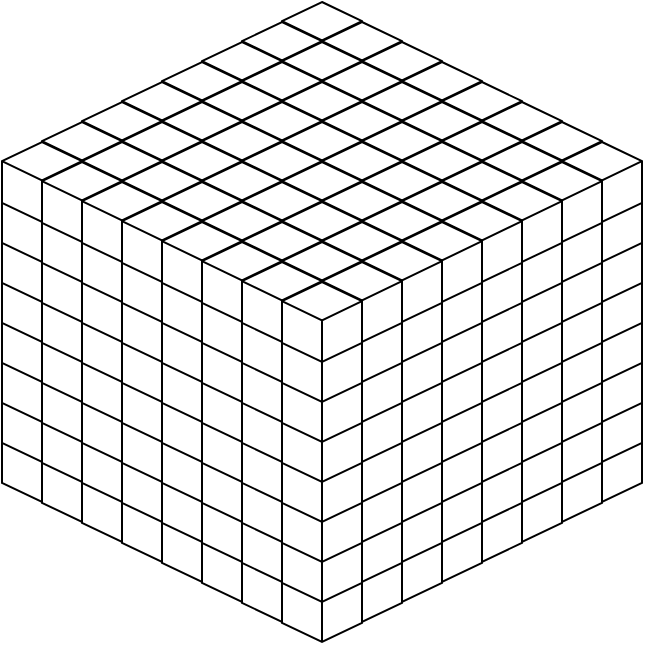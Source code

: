 <mxfile version="23.1.7" type="github">
  <diagram name="第 1 页" id="kh9tsAmsM2WiclFmBR34">
    <mxGraphModel dx="503" dy="768" grid="0" gridSize="10" guides="1" tooltips="1" connect="1" arrows="1" fold="1" page="0" pageScale="1" pageWidth="827" pageHeight="1169" math="0" shadow="0">
      <root>
        <mxCell id="0" />
        <mxCell id="1" parent="0" />
        <mxCell id="FdybYQ7b--wwqnYZ9dT--810" value="" style="group" vertex="1" connectable="0" parent="1">
          <mxGeometry x="441" y="105" width="320" height="320" as="geometry" />
        </mxCell>
        <mxCell id="FdybYQ7b--wwqnYZ9dT--445" value="" style="group" vertex="1" connectable="0" parent="FdybYQ7b--wwqnYZ9dT--810">
          <mxGeometry x="80" width="240" height="280" as="geometry" />
        </mxCell>
        <mxCell id="FdybYQ7b--wwqnYZ9dT--446" value="" style="group;movable=1;resizable=1;rotatable=1;deletable=1;editable=1;locked=0;connectable=1;" vertex="1" connectable="0" parent="FdybYQ7b--wwqnYZ9dT--445">
          <mxGeometry x="60" width="180" height="250" as="geometry" />
        </mxCell>
        <mxCell id="FdybYQ7b--wwqnYZ9dT--447" value="" style="group;movable=0;resizable=0;rotatable=0;deletable=0;editable=0;locked=1;connectable=0;" vertex="1" connectable="0" parent="FdybYQ7b--wwqnYZ9dT--446">
          <mxGeometry y="80" width="180" height="170" as="geometry" />
        </mxCell>
        <mxCell id="FdybYQ7b--wwqnYZ9dT--448" value="" style="group;movable=0;resizable=0;rotatable=0;deletable=0;editable=0;locked=1;connectable=0;" vertex="1" connectable="0" parent="FdybYQ7b--wwqnYZ9dT--447">
          <mxGeometry y="60" width="180" height="110" as="geometry" />
        </mxCell>
        <mxCell id="FdybYQ7b--wwqnYZ9dT--449" value="" style="group;movable=0;resizable=0;rotatable=0;deletable=0;editable=0;locked=1;connectable=0;" vertex="1" connectable="0" parent="FdybYQ7b--wwqnYZ9dT--448">
          <mxGeometry width="100" height="70" as="geometry" />
        </mxCell>
        <mxCell id="FdybYQ7b--wwqnYZ9dT--450" value="" style="html=1;shape=mxgraph.basic.isocube;isoAngle=15;aspect=fixed;movable=0;resizable=0;rotatable=0;deletable=0;editable=0;locked=1;connectable=0;" vertex="1" parent="FdybYQ7b--wwqnYZ9dT--449">
          <mxGeometry width="40" height="40" as="geometry" />
        </mxCell>
        <mxCell id="FdybYQ7b--wwqnYZ9dT--451" value="" style="html=1;shape=mxgraph.basic.isocube;isoAngle=15;aspect=fixed;movable=0;resizable=0;rotatable=0;deletable=0;editable=0;locked=1;connectable=0;" vertex="1" parent="FdybYQ7b--wwqnYZ9dT--449">
          <mxGeometry x="20" y="10" width="40" height="40" as="geometry" />
        </mxCell>
        <mxCell id="FdybYQ7b--wwqnYZ9dT--452" value="" style="html=1;shape=mxgraph.basic.isocube;isoAngle=15;aspect=fixed;movable=0;resizable=0;rotatable=0;deletable=0;editable=0;locked=1;connectable=0;strokeColor=default;align=center;verticalAlign=middle;fontFamily=Helvetica;fontSize=12;fontColor=default;fillColor=default;" vertex="1" parent="FdybYQ7b--wwqnYZ9dT--449">
          <mxGeometry x="40" y="20" width="40" height="40" as="geometry" />
        </mxCell>
        <mxCell id="FdybYQ7b--wwqnYZ9dT--453" value="" style="html=1;shape=mxgraph.basic.isocube;isoAngle=15;aspect=fixed;movable=0;resizable=0;rotatable=0;deletable=0;editable=0;locked=1;connectable=0;strokeColor=default;align=center;verticalAlign=middle;fontFamily=Helvetica;fontSize=12;fontColor=default;fillColor=default;" vertex="1" parent="FdybYQ7b--wwqnYZ9dT--449">
          <mxGeometry x="60" y="30" width="40" height="40" as="geometry" />
        </mxCell>
        <mxCell id="FdybYQ7b--wwqnYZ9dT--454" value="" style="group;movable=0;resizable=0;rotatable=0;deletable=0;editable=0;locked=1;connectable=0;" vertex="1" connectable="0" parent="FdybYQ7b--wwqnYZ9dT--448">
          <mxGeometry x="80" y="40" width="100" height="70" as="geometry" />
        </mxCell>
        <mxCell id="FdybYQ7b--wwqnYZ9dT--455" value="" style="html=1;shape=mxgraph.basic.isocube;isoAngle=15;aspect=fixed;movable=0;resizable=0;rotatable=0;deletable=0;editable=0;locked=1;connectable=0;" vertex="1" parent="FdybYQ7b--wwqnYZ9dT--454">
          <mxGeometry width="40" height="40" as="geometry" />
        </mxCell>
        <mxCell id="FdybYQ7b--wwqnYZ9dT--456" value="" style="html=1;shape=mxgraph.basic.isocube;isoAngle=15;aspect=fixed;movable=0;resizable=0;rotatable=0;deletable=0;editable=0;locked=1;connectable=0;" vertex="1" parent="FdybYQ7b--wwqnYZ9dT--454">
          <mxGeometry x="20" y="10" width="40" height="40" as="geometry" />
        </mxCell>
        <mxCell id="FdybYQ7b--wwqnYZ9dT--457" value="" style="html=1;shape=mxgraph.basic.isocube;isoAngle=15;aspect=fixed;movable=0;resizable=0;rotatable=0;deletable=0;editable=0;locked=1;connectable=0;strokeColor=default;align=center;verticalAlign=middle;fontFamily=Helvetica;fontSize=12;fontColor=default;fillColor=default;" vertex="1" parent="FdybYQ7b--wwqnYZ9dT--454">
          <mxGeometry x="40" y="20" width="40" height="40" as="geometry" />
        </mxCell>
        <mxCell id="FdybYQ7b--wwqnYZ9dT--458" value="" style="html=1;shape=mxgraph.basic.isocube;isoAngle=15;aspect=fixed;movable=0;resizable=0;rotatable=0;deletable=0;editable=0;locked=1;connectable=0;strokeColor=default;align=center;verticalAlign=middle;fontFamily=Helvetica;fontSize=12;fontColor=default;fillColor=default;" vertex="1" parent="FdybYQ7b--wwqnYZ9dT--454">
          <mxGeometry x="60" y="30" width="40" height="40" as="geometry" />
        </mxCell>
        <mxCell id="FdybYQ7b--wwqnYZ9dT--459" value="" style="group;movable=0;resizable=0;rotatable=0;deletable=0;editable=0;locked=1;connectable=0;" vertex="1" connectable="0" parent="FdybYQ7b--wwqnYZ9dT--447">
          <mxGeometry y="40" width="180" height="110" as="geometry" />
        </mxCell>
        <mxCell id="FdybYQ7b--wwqnYZ9dT--460" value="" style="group;movable=0;resizable=0;rotatable=0;deletable=0;editable=0;locked=1;connectable=0;" vertex="1" connectable="0" parent="FdybYQ7b--wwqnYZ9dT--459">
          <mxGeometry width="100" height="70" as="geometry" />
        </mxCell>
        <mxCell id="FdybYQ7b--wwqnYZ9dT--461" value="" style="html=1;shape=mxgraph.basic.isocube;isoAngle=15;aspect=fixed;movable=0;resizable=0;rotatable=0;deletable=0;editable=0;locked=1;connectable=0;" vertex="1" parent="FdybYQ7b--wwqnYZ9dT--460">
          <mxGeometry width="40" height="40" as="geometry" />
        </mxCell>
        <mxCell id="FdybYQ7b--wwqnYZ9dT--462" value="" style="html=1;shape=mxgraph.basic.isocube;isoAngle=15;aspect=fixed;movable=0;resizable=0;rotatable=0;deletable=0;editable=0;locked=1;connectable=0;" vertex="1" parent="FdybYQ7b--wwqnYZ9dT--460">
          <mxGeometry x="20" y="10" width="40" height="40" as="geometry" />
        </mxCell>
        <mxCell id="FdybYQ7b--wwqnYZ9dT--463" value="" style="html=1;shape=mxgraph.basic.isocube;isoAngle=15;aspect=fixed;movable=0;resizable=0;rotatable=0;deletable=0;editable=0;locked=1;connectable=0;strokeColor=default;align=center;verticalAlign=middle;fontFamily=Helvetica;fontSize=12;fontColor=default;fillColor=default;" vertex="1" parent="FdybYQ7b--wwqnYZ9dT--460">
          <mxGeometry x="40" y="20" width="40" height="40" as="geometry" />
        </mxCell>
        <mxCell id="FdybYQ7b--wwqnYZ9dT--464" value="" style="html=1;shape=mxgraph.basic.isocube;isoAngle=15;aspect=fixed;movable=0;resizable=0;rotatable=0;deletable=0;editable=0;locked=1;connectable=0;strokeColor=default;align=center;verticalAlign=middle;fontFamily=Helvetica;fontSize=12;fontColor=default;fillColor=default;" vertex="1" parent="FdybYQ7b--wwqnYZ9dT--460">
          <mxGeometry x="60" y="30" width="40" height="40" as="geometry" />
        </mxCell>
        <mxCell id="FdybYQ7b--wwqnYZ9dT--465" value="" style="group;movable=0;resizable=0;rotatable=0;deletable=0;editable=0;locked=1;connectable=0;" vertex="1" connectable="0" parent="FdybYQ7b--wwqnYZ9dT--459">
          <mxGeometry x="80" y="40" width="100" height="70" as="geometry" />
        </mxCell>
        <mxCell id="FdybYQ7b--wwqnYZ9dT--466" value="" style="html=1;shape=mxgraph.basic.isocube;isoAngle=15;aspect=fixed;movable=0;resizable=0;rotatable=0;deletable=0;editable=0;locked=1;connectable=0;" vertex="1" parent="FdybYQ7b--wwqnYZ9dT--465">
          <mxGeometry width="40" height="40" as="geometry" />
        </mxCell>
        <mxCell id="FdybYQ7b--wwqnYZ9dT--467" value="" style="html=1;shape=mxgraph.basic.isocube;isoAngle=15;aspect=fixed;movable=0;resizable=0;rotatable=0;deletable=0;editable=0;locked=1;connectable=0;" vertex="1" parent="FdybYQ7b--wwqnYZ9dT--465">
          <mxGeometry x="20" y="10" width="40" height="40" as="geometry" />
        </mxCell>
        <mxCell id="FdybYQ7b--wwqnYZ9dT--468" value="" style="html=1;shape=mxgraph.basic.isocube;isoAngle=15;aspect=fixed;movable=0;resizable=0;rotatable=0;deletable=0;editable=0;locked=1;connectable=0;strokeColor=default;align=center;verticalAlign=middle;fontFamily=Helvetica;fontSize=12;fontColor=default;fillColor=default;" vertex="1" parent="FdybYQ7b--wwqnYZ9dT--465">
          <mxGeometry x="40" y="20" width="40" height="40" as="geometry" />
        </mxCell>
        <mxCell id="FdybYQ7b--wwqnYZ9dT--469" value="" style="html=1;shape=mxgraph.basic.isocube;isoAngle=15;aspect=fixed;movable=0;resizable=0;rotatable=0;deletable=0;editable=0;locked=1;connectable=0;strokeColor=default;align=center;verticalAlign=middle;fontFamily=Helvetica;fontSize=12;fontColor=default;fillColor=default;" vertex="1" parent="FdybYQ7b--wwqnYZ9dT--465">
          <mxGeometry x="60" y="30" width="40" height="40" as="geometry" />
        </mxCell>
        <mxCell id="FdybYQ7b--wwqnYZ9dT--470" value="" style="group;movable=0;resizable=0;rotatable=0;deletable=0;editable=0;locked=1;connectable=0;" vertex="1" connectable="0" parent="FdybYQ7b--wwqnYZ9dT--447">
          <mxGeometry y="20" width="180" height="110" as="geometry" />
        </mxCell>
        <mxCell id="FdybYQ7b--wwqnYZ9dT--471" value="" style="group;movable=0;resizable=0;rotatable=0;deletable=0;editable=0;locked=1;connectable=0;" vertex="1" connectable="0" parent="FdybYQ7b--wwqnYZ9dT--470">
          <mxGeometry width="100" height="70" as="geometry" />
        </mxCell>
        <mxCell id="FdybYQ7b--wwqnYZ9dT--472" value="" style="html=1;shape=mxgraph.basic.isocube;isoAngle=15;aspect=fixed;movable=0;resizable=0;rotatable=0;deletable=0;editable=0;locked=1;connectable=0;" vertex="1" parent="FdybYQ7b--wwqnYZ9dT--471">
          <mxGeometry width="40" height="40" as="geometry" />
        </mxCell>
        <mxCell id="FdybYQ7b--wwqnYZ9dT--473" value="" style="html=1;shape=mxgraph.basic.isocube;isoAngle=15;aspect=fixed;movable=0;resizable=0;rotatable=0;deletable=0;editable=0;locked=1;connectable=0;" vertex="1" parent="FdybYQ7b--wwqnYZ9dT--471">
          <mxGeometry x="20" y="10" width="40" height="40" as="geometry" />
        </mxCell>
        <mxCell id="FdybYQ7b--wwqnYZ9dT--474" value="" style="html=1;shape=mxgraph.basic.isocube;isoAngle=15;aspect=fixed;movable=0;resizable=0;rotatable=0;deletable=0;editable=0;locked=1;connectable=0;strokeColor=default;align=center;verticalAlign=middle;fontFamily=Helvetica;fontSize=12;fontColor=default;fillColor=default;" vertex="1" parent="FdybYQ7b--wwqnYZ9dT--471">
          <mxGeometry x="40" y="20" width="40" height="40" as="geometry" />
        </mxCell>
        <mxCell id="FdybYQ7b--wwqnYZ9dT--475" value="" style="html=1;shape=mxgraph.basic.isocube;isoAngle=15;aspect=fixed;movable=0;resizable=0;rotatable=0;deletable=0;editable=0;locked=1;connectable=0;strokeColor=default;align=center;verticalAlign=middle;fontFamily=Helvetica;fontSize=12;fontColor=default;fillColor=default;" vertex="1" parent="FdybYQ7b--wwqnYZ9dT--471">
          <mxGeometry x="60" y="30" width="40" height="40" as="geometry" />
        </mxCell>
        <mxCell id="FdybYQ7b--wwqnYZ9dT--476" value="" style="group;movable=0;resizable=0;rotatable=0;deletable=0;editable=0;locked=1;connectable=0;" vertex="1" connectable="0" parent="FdybYQ7b--wwqnYZ9dT--470">
          <mxGeometry x="80" y="40" width="100" height="70" as="geometry" />
        </mxCell>
        <mxCell id="FdybYQ7b--wwqnYZ9dT--477" value="" style="html=1;shape=mxgraph.basic.isocube;isoAngle=15;aspect=fixed;movable=0;resizable=0;rotatable=0;deletable=0;editable=0;locked=1;connectable=0;" vertex="1" parent="FdybYQ7b--wwqnYZ9dT--476">
          <mxGeometry width="40" height="40" as="geometry" />
        </mxCell>
        <mxCell id="FdybYQ7b--wwqnYZ9dT--478" value="" style="html=1;shape=mxgraph.basic.isocube;isoAngle=15;aspect=fixed;movable=0;resizable=0;rotatable=0;deletable=0;editable=0;locked=1;connectable=0;" vertex="1" parent="FdybYQ7b--wwqnYZ9dT--476">
          <mxGeometry x="20" y="10" width="40" height="40" as="geometry" />
        </mxCell>
        <mxCell id="FdybYQ7b--wwqnYZ9dT--479" value="" style="html=1;shape=mxgraph.basic.isocube;isoAngle=15;aspect=fixed;movable=0;resizable=0;rotatable=0;deletable=0;editable=0;locked=1;connectable=0;strokeColor=default;align=center;verticalAlign=middle;fontFamily=Helvetica;fontSize=12;fontColor=default;fillColor=default;" vertex="1" parent="FdybYQ7b--wwqnYZ9dT--476">
          <mxGeometry x="40" y="20" width="40" height="40" as="geometry" />
        </mxCell>
        <mxCell id="FdybYQ7b--wwqnYZ9dT--480" value="" style="html=1;shape=mxgraph.basic.isocube;isoAngle=15;aspect=fixed;movable=0;resizable=0;rotatable=0;deletable=0;editable=0;locked=1;connectable=0;strokeColor=default;align=center;verticalAlign=middle;fontFamily=Helvetica;fontSize=12;fontColor=default;fillColor=default;" vertex="1" parent="FdybYQ7b--wwqnYZ9dT--476">
          <mxGeometry x="60" y="30" width="40" height="40" as="geometry" />
        </mxCell>
        <mxCell id="FdybYQ7b--wwqnYZ9dT--481" value="" style="group;movable=0;resizable=0;rotatable=0;deletable=0;editable=0;locked=1;connectable=0;" vertex="1" connectable="0" parent="FdybYQ7b--wwqnYZ9dT--447">
          <mxGeometry width="180" height="110" as="geometry" />
        </mxCell>
        <mxCell id="FdybYQ7b--wwqnYZ9dT--482" value="" style="group;movable=0;resizable=0;rotatable=0;deletable=0;editable=0;locked=1;connectable=0;" vertex="1" connectable="0" parent="FdybYQ7b--wwqnYZ9dT--481">
          <mxGeometry width="100" height="70" as="geometry" />
        </mxCell>
        <mxCell id="FdybYQ7b--wwqnYZ9dT--483" value="" style="html=1;shape=mxgraph.basic.isocube;isoAngle=15;aspect=fixed;movable=0;resizable=0;rotatable=0;deletable=0;editable=0;locked=1;connectable=0;" vertex="1" parent="FdybYQ7b--wwqnYZ9dT--482">
          <mxGeometry width="40" height="40" as="geometry" />
        </mxCell>
        <mxCell id="FdybYQ7b--wwqnYZ9dT--484" value="" style="html=1;shape=mxgraph.basic.isocube;isoAngle=15;aspect=fixed;movable=0;resizable=0;rotatable=0;deletable=0;editable=0;locked=1;connectable=0;" vertex="1" parent="FdybYQ7b--wwqnYZ9dT--482">
          <mxGeometry x="20" y="10" width="40" height="40" as="geometry" />
        </mxCell>
        <mxCell id="FdybYQ7b--wwqnYZ9dT--485" value="" style="html=1;shape=mxgraph.basic.isocube;isoAngle=15;aspect=fixed;movable=0;resizable=0;rotatable=0;deletable=0;editable=0;locked=1;connectable=0;strokeColor=default;align=center;verticalAlign=middle;fontFamily=Helvetica;fontSize=12;fontColor=default;fillColor=default;" vertex="1" parent="FdybYQ7b--wwqnYZ9dT--482">
          <mxGeometry x="40" y="20" width="40" height="40" as="geometry" />
        </mxCell>
        <mxCell id="FdybYQ7b--wwqnYZ9dT--486" value="" style="html=1;shape=mxgraph.basic.isocube;isoAngle=15;aspect=fixed;movable=0;resizable=0;rotatable=0;deletable=0;editable=0;locked=1;connectable=0;strokeColor=default;align=center;verticalAlign=middle;fontFamily=Helvetica;fontSize=12;fontColor=default;fillColor=default;" vertex="1" parent="FdybYQ7b--wwqnYZ9dT--482">
          <mxGeometry x="60" y="30" width="40" height="40" as="geometry" />
        </mxCell>
        <mxCell id="FdybYQ7b--wwqnYZ9dT--487" value="" style="group;movable=0;resizable=0;rotatable=0;deletable=0;editable=0;locked=1;connectable=0;" vertex="1" connectable="0" parent="FdybYQ7b--wwqnYZ9dT--481">
          <mxGeometry x="80" y="40" width="100" height="70" as="geometry" />
        </mxCell>
        <mxCell id="FdybYQ7b--wwqnYZ9dT--488" value="" style="html=1;shape=mxgraph.basic.isocube;isoAngle=15;aspect=fixed;movable=0;resizable=0;rotatable=0;deletable=0;editable=0;locked=1;connectable=0;" vertex="1" parent="FdybYQ7b--wwqnYZ9dT--487">
          <mxGeometry width="40" height="40" as="geometry" />
        </mxCell>
        <mxCell id="FdybYQ7b--wwqnYZ9dT--489" value="" style="html=1;shape=mxgraph.basic.isocube;isoAngle=15;aspect=fixed;movable=0;resizable=0;rotatable=0;deletable=0;editable=0;locked=1;connectable=0;" vertex="1" parent="FdybYQ7b--wwqnYZ9dT--487">
          <mxGeometry x="20" y="10" width="40" height="40" as="geometry" />
        </mxCell>
        <mxCell id="FdybYQ7b--wwqnYZ9dT--490" value="" style="html=1;shape=mxgraph.basic.isocube;isoAngle=15;aspect=fixed;movable=0;resizable=0;rotatable=0;deletable=0;editable=0;locked=1;connectable=0;strokeColor=default;align=center;verticalAlign=middle;fontFamily=Helvetica;fontSize=12;fontColor=default;fillColor=default;" vertex="1" parent="FdybYQ7b--wwqnYZ9dT--487">
          <mxGeometry x="40" y="20" width="40" height="40" as="geometry" />
        </mxCell>
        <mxCell id="FdybYQ7b--wwqnYZ9dT--491" value="" style="html=1;shape=mxgraph.basic.isocube;isoAngle=15;aspect=fixed;movable=0;resizable=0;rotatable=0;deletable=0;editable=0;locked=1;connectable=0;strokeColor=default;align=center;verticalAlign=middle;fontFamily=Helvetica;fontSize=12;fontColor=default;fillColor=default;" vertex="1" parent="FdybYQ7b--wwqnYZ9dT--487">
          <mxGeometry x="60" y="30" width="40" height="40" as="geometry" />
        </mxCell>
        <mxCell id="FdybYQ7b--wwqnYZ9dT--492" value="" style="group;movable=0;resizable=0;rotatable=0;deletable=0;editable=0;locked=1;connectable=0;" vertex="1" connectable="0" parent="FdybYQ7b--wwqnYZ9dT--446">
          <mxGeometry width="180" height="170" as="geometry" />
        </mxCell>
        <mxCell id="FdybYQ7b--wwqnYZ9dT--493" value="" style="group;movable=0;resizable=0;rotatable=0;deletable=0;editable=0;locked=1;connectable=0;" vertex="1" connectable="0" parent="FdybYQ7b--wwqnYZ9dT--492">
          <mxGeometry y="60" width="180" height="110" as="geometry" />
        </mxCell>
        <mxCell id="FdybYQ7b--wwqnYZ9dT--494" value="" style="group;movable=0;resizable=0;rotatable=0;deletable=0;editable=0;locked=1;connectable=0;" vertex="1" connectable="0" parent="FdybYQ7b--wwqnYZ9dT--493">
          <mxGeometry width="100" height="70" as="geometry" />
        </mxCell>
        <mxCell id="FdybYQ7b--wwqnYZ9dT--495" value="" style="html=1;shape=mxgraph.basic.isocube;isoAngle=15;aspect=fixed;movable=0;resizable=0;rotatable=0;deletable=0;editable=0;locked=1;connectable=0;" vertex="1" parent="FdybYQ7b--wwqnYZ9dT--494">
          <mxGeometry width="40" height="40" as="geometry" />
        </mxCell>
        <mxCell id="FdybYQ7b--wwqnYZ9dT--496" value="" style="html=1;shape=mxgraph.basic.isocube;isoAngle=15;aspect=fixed;movable=0;resizable=0;rotatable=0;deletable=0;editable=0;locked=1;connectable=0;" vertex="1" parent="FdybYQ7b--wwqnYZ9dT--494">
          <mxGeometry x="20" y="10" width="40" height="40" as="geometry" />
        </mxCell>
        <mxCell id="FdybYQ7b--wwqnYZ9dT--497" value="" style="html=1;shape=mxgraph.basic.isocube;isoAngle=15;aspect=fixed;movable=0;resizable=0;rotatable=0;deletable=0;editable=0;locked=1;connectable=0;strokeColor=default;align=center;verticalAlign=middle;fontFamily=Helvetica;fontSize=12;fontColor=default;fillColor=default;" vertex="1" parent="FdybYQ7b--wwqnYZ9dT--494">
          <mxGeometry x="40" y="20" width="40" height="40" as="geometry" />
        </mxCell>
        <mxCell id="FdybYQ7b--wwqnYZ9dT--498" value="" style="html=1;shape=mxgraph.basic.isocube;isoAngle=15;aspect=fixed;movable=0;resizable=0;rotatable=0;deletable=0;editable=0;locked=1;connectable=0;strokeColor=default;align=center;verticalAlign=middle;fontFamily=Helvetica;fontSize=12;fontColor=default;fillColor=default;" vertex="1" parent="FdybYQ7b--wwqnYZ9dT--494">
          <mxGeometry x="60" y="30" width="40" height="40" as="geometry" />
        </mxCell>
        <mxCell id="FdybYQ7b--wwqnYZ9dT--499" value="" style="group;movable=0;resizable=0;rotatable=0;deletable=0;editable=0;locked=1;connectable=0;" vertex="1" connectable="0" parent="FdybYQ7b--wwqnYZ9dT--493">
          <mxGeometry x="80" y="40" width="100" height="70" as="geometry" />
        </mxCell>
        <mxCell id="FdybYQ7b--wwqnYZ9dT--500" value="" style="html=1;shape=mxgraph.basic.isocube;isoAngle=15;aspect=fixed;movable=0;resizable=0;rotatable=0;deletable=0;editable=0;locked=1;connectable=0;" vertex="1" parent="FdybYQ7b--wwqnYZ9dT--499">
          <mxGeometry width="40" height="40" as="geometry" />
        </mxCell>
        <mxCell id="FdybYQ7b--wwqnYZ9dT--501" value="" style="html=1;shape=mxgraph.basic.isocube;isoAngle=15;aspect=fixed;movable=0;resizable=0;rotatable=0;deletable=0;editable=0;locked=1;connectable=0;" vertex="1" parent="FdybYQ7b--wwqnYZ9dT--499">
          <mxGeometry x="20" y="10" width="40" height="40" as="geometry" />
        </mxCell>
        <mxCell id="FdybYQ7b--wwqnYZ9dT--502" value="" style="html=1;shape=mxgraph.basic.isocube;isoAngle=15;aspect=fixed;movable=0;resizable=0;rotatable=0;deletable=0;editable=0;locked=1;connectable=0;strokeColor=default;align=center;verticalAlign=middle;fontFamily=Helvetica;fontSize=12;fontColor=default;fillColor=default;" vertex="1" parent="FdybYQ7b--wwqnYZ9dT--499">
          <mxGeometry x="40" y="20" width="40" height="40" as="geometry" />
        </mxCell>
        <mxCell id="FdybYQ7b--wwqnYZ9dT--503" value="" style="html=1;shape=mxgraph.basic.isocube;isoAngle=15;aspect=fixed;movable=0;resizable=0;rotatable=0;deletable=0;editable=0;locked=1;connectable=0;strokeColor=default;align=center;verticalAlign=middle;fontFamily=Helvetica;fontSize=12;fontColor=default;fillColor=default;" vertex="1" parent="FdybYQ7b--wwqnYZ9dT--499">
          <mxGeometry x="60" y="30" width="40" height="40" as="geometry" />
        </mxCell>
        <mxCell id="FdybYQ7b--wwqnYZ9dT--504" value="" style="group;movable=0;resizable=0;rotatable=0;deletable=0;editable=0;locked=1;connectable=0;" vertex="1" connectable="0" parent="FdybYQ7b--wwqnYZ9dT--492">
          <mxGeometry y="40" width="180" height="110" as="geometry" />
        </mxCell>
        <mxCell id="FdybYQ7b--wwqnYZ9dT--505" value="" style="group;movable=0;resizable=0;rotatable=0;deletable=0;editable=0;locked=1;connectable=0;" vertex="1" connectable="0" parent="FdybYQ7b--wwqnYZ9dT--504">
          <mxGeometry width="100" height="70" as="geometry" />
        </mxCell>
        <mxCell id="FdybYQ7b--wwqnYZ9dT--506" value="" style="html=1;shape=mxgraph.basic.isocube;isoAngle=15;aspect=fixed;movable=0;resizable=0;rotatable=0;deletable=0;editable=0;locked=1;connectable=0;" vertex="1" parent="FdybYQ7b--wwqnYZ9dT--505">
          <mxGeometry width="40" height="40" as="geometry" />
        </mxCell>
        <mxCell id="FdybYQ7b--wwqnYZ9dT--507" value="" style="html=1;shape=mxgraph.basic.isocube;isoAngle=15;aspect=fixed;movable=0;resizable=0;rotatable=0;deletable=0;editable=0;locked=1;connectable=0;" vertex="1" parent="FdybYQ7b--wwqnYZ9dT--505">
          <mxGeometry x="20" y="10" width="40" height="40" as="geometry" />
        </mxCell>
        <mxCell id="FdybYQ7b--wwqnYZ9dT--508" value="" style="html=1;shape=mxgraph.basic.isocube;isoAngle=15;aspect=fixed;movable=0;resizable=0;rotatable=0;deletable=0;editable=0;locked=1;connectable=0;strokeColor=default;align=center;verticalAlign=middle;fontFamily=Helvetica;fontSize=12;fontColor=default;fillColor=default;" vertex="1" parent="FdybYQ7b--wwqnYZ9dT--505">
          <mxGeometry x="40" y="20" width="40" height="40" as="geometry" />
        </mxCell>
        <mxCell id="FdybYQ7b--wwqnYZ9dT--509" value="" style="html=1;shape=mxgraph.basic.isocube;isoAngle=15;aspect=fixed;movable=0;resizable=0;rotatable=0;deletable=0;editable=0;locked=1;connectable=0;strokeColor=default;align=center;verticalAlign=middle;fontFamily=Helvetica;fontSize=12;fontColor=default;fillColor=default;" vertex="1" parent="FdybYQ7b--wwqnYZ9dT--505">
          <mxGeometry x="60" y="30" width="40" height="40" as="geometry" />
        </mxCell>
        <mxCell id="FdybYQ7b--wwqnYZ9dT--510" value="" style="group;movable=0;resizable=0;rotatable=0;deletable=0;editable=0;locked=1;connectable=0;" vertex="1" connectable="0" parent="FdybYQ7b--wwqnYZ9dT--504">
          <mxGeometry x="80" y="40" width="100" height="70" as="geometry" />
        </mxCell>
        <mxCell id="FdybYQ7b--wwqnYZ9dT--511" value="" style="html=1;shape=mxgraph.basic.isocube;isoAngle=15;aspect=fixed;movable=0;resizable=0;rotatable=0;deletable=0;editable=0;locked=1;connectable=0;" vertex="1" parent="FdybYQ7b--wwqnYZ9dT--510">
          <mxGeometry width="40" height="40" as="geometry" />
        </mxCell>
        <mxCell id="FdybYQ7b--wwqnYZ9dT--512" value="" style="html=1;shape=mxgraph.basic.isocube;isoAngle=15;aspect=fixed;movable=0;resizable=0;rotatable=0;deletable=0;editable=0;locked=1;connectable=0;" vertex="1" parent="FdybYQ7b--wwqnYZ9dT--510">
          <mxGeometry x="20" y="10" width="40" height="40" as="geometry" />
        </mxCell>
        <mxCell id="FdybYQ7b--wwqnYZ9dT--513" value="" style="html=1;shape=mxgraph.basic.isocube;isoAngle=15;aspect=fixed;movable=0;resizable=0;rotatable=0;deletable=0;editable=0;locked=1;connectable=0;strokeColor=default;align=center;verticalAlign=middle;fontFamily=Helvetica;fontSize=12;fontColor=default;fillColor=default;" vertex="1" parent="FdybYQ7b--wwqnYZ9dT--510">
          <mxGeometry x="40" y="20" width="40" height="40" as="geometry" />
        </mxCell>
        <mxCell id="FdybYQ7b--wwqnYZ9dT--514" value="" style="html=1;shape=mxgraph.basic.isocube;isoAngle=15;aspect=fixed;movable=0;resizable=0;rotatable=0;deletable=0;editable=0;locked=1;connectable=0;strokeColor=default;align=center;verticalAlign=middle;fontFamily=Helvetica;fontSize=12;fontColor=default;fillColor=default;" vertex="1" parent="FdybYQ7b--wwqnYZ9dT--510">
          <mxGeometry x="60" y="30" width="40" height="40" as="geometry" />
        </mxCell>
        <mxCell id="FdybYQ7b--wwqnYZ9dT--515" value="" style="group;movable=0;resizable=0;rotatable=0;deletable=0;editable=0;locked=1;connectable=0;" vertex="1" connectable="0" parent="FdybYQ7b--wwqnYZ9dT--492">
          <mxGeometry y="20" width="180" height="110" as="geometry" />
        </mxCell>
        <mxCell id="FdybYQ7b--wwqnYZ9dT--516" value="" style="group;movable=0;resizable=0;rotatable=0;deletable=0;editable=0;locked=1;connectable=0;" vertex="1" connectable="0" parent="FdybYQ7b--wwqnYZ9dT--515">
          <mxGeometry width="100" height="70" as="geometry" />
        </mxCell>
        <mxCell id="FdybYQ7b--wwqnYZ9dT--517" value="" style="html=1;shape=mxgraph.basic.isocube;isoAngle=15;aspect=fixed;movable=0;resizable=0;rotatable=0;deletable=0;editable=0;locked=1;connectable=0;" vertex="1" parent="FdybYQ7b--wwqnYZ9dT--516">
          <mxGeometry width="40" height="40" as="geometry" />
        </mxCell>
        <mxCell id="FdybYQ7b--wwqnYZ9dT--518" value="" style="html=1;shape=mxgraph.basic.isocube;isoAngle=15;aspect=fixed;movable=0;resizable=0;rotatable=0;deletable=0;editable=0;locked=1;connectable=0;" vertex="1" parent="FdybYQ7b--wwqnYZ9dT--516">
          <mxGeometry x="20" y="10" width="40" height="40" as="geometry" />
        </mxCell>
        <mxCell id="FdybYQ7b--wwqnYZ9dT--519" value="" style="html=1;shape=mxgraph.basic.isocube;isoAngle=15;aspect=fixed;movable=0;resizable=0;rotatable=0;deletable=0;editable=0;locked=1;connectable=0;strokeColor=default;align=center;verticalAlign=middle;fontFamily=Helvetica;fontSize=12;fontColor=default;fillColor=default;" vertex="1" parent="FdybYQ7b--wwqnYZ9dT--516">
          <mxGeometry x="40" y="20" width="40" height="40" as="geometry" />
        </mxCell>
        <mxCell id="FdybYQ7b--wwqnYZ9dT--520" value="" style="html=1;shape=mxgraph.basic.isocube;isoAngle=15;aspect=fixed;movable=0;resizable=0;rotatable=0;deletable=0;editable=0;locked=1;connectable=0;strokeColor=default;align=center;verticalAlign=middle;fontFamily=Helvetica;fontSize=12;fontColor=default;fillColor=default;" vertex="1" parent="FdybYQ7b--wwqnYZ9dT--516">
          <mxGeometry x="60" y="30" width="40" height="40" as="geometry" />
        </mxCell>
        <mxCell id="FdybYQ7b--wwqnYZ9dT--521" value="" style="group;movable=0;resizable=0;rotatable=0;deletable=0;editable=0;locked=1;connectable=0;" vertex="1" connectable="0" parent="FdybYQ7b--wwqnYZ9dT--515">
          <mxGeometry x="80" y="40" width="100" height="70" as="geometry" />
        </mxCell>
        <mxCell id="FdybYQ7b--wwqnYZ9dT--522" value="" style="html=1;shape=mxgraph.basic.isocube;isoAngle=15;aspect=fixed;movable=0;resizable=0;rotatable=0;deletable=0;editable=0;locked=1;connectable=0;" vertex="1" parent="FdybYQ7b--wwqnYZ9dT--521">
          <mxGeometry width="40" height="40" as="geometry" />
        </mxCell>
        <mxCell id="FdybYQ7b--wwqnYZ9dT--523" value="" style="html=1;shape=mxgraph.basic.isocube;isoAngle=15;aspect=fixed;movable=0;resizable=0;rotatable=0;deletable=0;editable=0;locked=1;connectable=0;" vertex="1" parent="FdybYQ7b--wwqnYZ9dT--521">
          <mxGeometry x="20" y="10" width="40" height="40" as="geometry" />
        </mxCell>
        <mxCell id="FdybYQ7b--wwqnYZ9dT--524" value="" style="html=1;shape=mxgraph.basic.isocube;isoAngle=15;aspect=fixed;movable=0;resizable=0;rotatable=0;deletable=0;editable=0;locked=1;connectable=0;strokeColor=default;align=center;verticalAlign=middle;fontFamily=Helvetica;fontSize=12;fontColor=default;fillColor=default;" vertex="1" parent="FdybYQ7b--wwqnYZ9dT--521">
          <mxGeometry x="40" y="20" width="40" height="40" as="geometry" />
        </mxCell>
        <mxCell id="FdybYQ7b--wwqnYZ9dT--525" value="" style="html=1;shape=mxgraph.basic.isocube;isoAngle=15;aspect=fixed;movable=0;resizable=0;rotatable=0;deletable=0;editable=0;locked=1;connectable=0;strokeColor=default;align=center;verticalAlign=middle;fontFamily=Helvetica;fontSize=12;fontColor=default;fillColor=default;" vertex="1" parent="FdybYQ7b--wwqnYZ9dT--521">
          <mxGeometry x="60" y="30" width="40" height="40" as="geometry" />
        </mxCell>
        <mxCell id="FdybYQ7b--wwqnYZ9dT--526" value="" style="group;movable=0;resizable=0;rotatable=0;deletable=0;editable=0;locked=1;connectable=0;" vertex="1" connectable="0" parent="FdybYQ7b--wwqnYZ9dT--492">
          <mxGeometry width="180" height="110" as="geometry" />
        </mxCell>
        <mxCell id="FdybYQ7b--wwqnYZ9dT--527" value="" style="group;movable=0;resizable=0;rotatable=0;deletable=0;editable=0;locked=1;connectable=0;" vertex="1" connectable="0" parent="FdybYQ7b--wwqnYZ9dT--526">
          <mxGeometry width="100" height="70" as="geometry" />
        </mxCell>
        <mxCell id="FdybYQ7b--wwqnYZ9dT--528" value="" style="html=1;shape=mxgraph.basic.isocube;isoAngle=15;aspect=fixed;movable=0;resizable=0;rotatable=0;deletable=0;editable=0;locked=1;connectable=0;" vertex="1" parent="FdybYQ7b--wwqnYZ9dT--527">
          <mxGeometry width="40" height="40" as="geometry" />
        </mxCell>
        <mxCell id="FdybYQ7b--wwqnYZ9dT--529" value="" style="html=1;shape=mxgraph.basic.isocube;isoAngle=15;aspect=fixed;movable=0;resizable=0;rotatable=0;deletable=0;editable=0;locked=1;connectable=0;" vertex="1" parent="FdybYQ7b--wwqnYZ9dT--527">
          <mxGeometry x="20" y="10" width="40" height="40" as="geometry" />
        </mxCell>
        <mxCell id="FdybYQ7b--wwqnYZ9dT--530" value="" style="html=1;shape=mxgraph.basic.isocube;isoAngle=15;aspect=fixed;movable=0;resizable=0;rotatable=0;deletable=0;editable=0;locked=1;connectable=0;strokeColor=default;align=center;verticalAlign=middle;fontFamily=Helvetica;fontSize=12;fontColor=default;fillColor=default;" vertex="1" parent="FdybYQ7b--wwqnYZ9dT--527">
          <mxGeometry x="40" y="20" width="40" height="40" as="geometry" />
        </mxCell>
        <mxCell id="FdybYQ7b--wwqnYZ9dT--531" value="" style="html=1;shape=mxgraph.basic.isocube;isoAngle=15;aspect=fixed;movable=0;resizable=0;rotatable=0;deletable=0;editable=0;locked=1;connectable=0;strokeColor=default;align=center;verticalAlign=middle;fontFamily=Helvetica;fontSize=12;fontColor=default;fillColor=default;" vertex="1" parent="FdybYQ7b--wwqnYZ9dT--527">
          <mxGeometry x="60" y="30" width="40" height="40" as="geometry" />
        </mxCell>
        <mxCell id="FdybYQ7b--wwqnYZ9dT--532" value="" style="group;movable=0;resizable=0;rotatable=0;deletable=0;editable=0;locked=1;connectable=0;" vertex="1" connectable="0" parent="FdybYQ7b--wwqnYZ9dT--526">
          <mxGeometry x="80" y="40" width="100" height="70" as="geometry" />
        </mxCell>
        <mxCell id="FdybYQ7b--wwqnYZ9dT--533" value="" style="html=1;shape=mxgraph.basic.isocube;isoAngle=15;aspect=fixed;movable=0;resizable=0;rotatable=0;deletable=0;editable=0;locked=1;connectable=0;" vertex="1" parent="FdybYQ7b--wwqnYZ9dT--532">
          <mxGeometry width="40" height="40" as="geometry" />
        </mxCell>
        <mxCell id="FdybYQ7b--wwqnYZ9dT--534" value="" style="html=1;shape=mxgraph.basic.isocube;isoAngle=15;aspect=fixed;movable=0;resizable=0;rotatable=0;deletable=0;editable=0;locked=1;connectable=0;" vertex="1" parent="FdybYQ7b--wwqnYZ9dT--532">
          <mxGeometry x="20" y="10" width="40" height="40" as="geometry" />
        </mxCell>
        <mxCell id="FdybYQ7b--wwqnYZ9dT--535" value="" style="html=1;shape=mxgraph.basic.isocube;isoAngle=15;aspect=fixed;movable=0;resizable=0;rotatable=0;deletable=0;editable=0;locked=1;connectable=0;strokeColor=default;align=center;verticalAlign=middle;fontFamily=Helvetica;fontSize=12;fontColor=default;fillColor=default;" vertex="1" parent="FdybYQ7b--wwqnYZ9dT--532">
          <mxGeometry x="40" y="20" width="40" height="40" as="geometry" />
        </mxCell>
        <mxCell id="FdybYQ7b--wwqnYZ9dT--536" value="" style="html=1;shape=mxgraph.basic.isocube;isoAngle=15;aspect=fixed;movable=0;resizable=0;rotatable=0;deletable=0;editable=0;locked=1;connectable=0;strokeColor=default;align=center;verticalAlign=middle;fontFamily=Helvetica;fontSize=12;fontColor=default;fillColor=default;" vertex="1" parent="FdybYQ7b--wwqnYZ9dT--532">
          <mxGeometry x="60" y="30" width="40" height="40" as="geometry" />
        </mxCell>
        <mxCell id="FdybYQ7b--wwqnYZ9dT--537" value="" style="group;movable=1;resizable=1;rotatable=1;deletable=1;editable=1;locked=0;connectable=1;" vertex="1" connectable="0" parent="FdybYQ7b--wwqnYZ9dT--445">
          <mxGeometry x="40" y="10" width="180" height="250" as="geometry" />
        </mxCell>
        <mxCell id="FdybYQ7b--wwqnYZ9dT--538" value="" style="group;movable=0;resizable=0;rotatable=0;deletable=0;editable=0;locked=1;connectable=0;" vertex="1" connectable="0" parent="FdybYQ7b--wwqnYZ9dT--537">
          <mxGeometry y="80" width="180" height="170" as="geometry" />
        </mxCell>
        <mxCell id="FdybYQ7b--wwqnYZ9dT--539" value="" style="group;movable=0;resizable=0;rotatable=0;deletable=0;editable=0;locked=1;connectable=0;" vertex="1" connectable="0" parent="FdybYQ7b--wwqnYZ9dT--538">
          <mxGeometry y="60" width="180" height="110" as="geometry" />
        </mxCell>
        <mxCell id="FdybYQ7b--wwqnYZ9dT--540" value="" style="group;movable=0;resizable=0;rotatable=0;deletable=0;editable=0;locked=1;connectable=0;" vertex="1" connectable="0" parent="FdybYQ7b--wwqnYZ9dT--539">
          <mxGeometry width="100" height="70" as="geometry" />
        </mxCell>
        <mxCell id="FdybYQ7b--wwqnYZ9dT--541" value="" style="html=1;shape=mxgraph.basic.isocube;isoAngle=15;aspect=fixed;movable=0;resizable=0;rotatable=0;deletable=0;editable=0;locked=1;connectable=0;" vertex="1" parent="FdybYQ7b--wwqnYZ9dT--540">
          <mxGeometry width="40" height="40" as="geometry" />
        </mxCell>
        <mxCell id="FdybYQ7b--wwqnYZ9dT--542" value="" style="html=1;shape=mxgraph.basic.isocube;isoAngle=15;aspect=fixed;movable=0;resizable=0;rotatable=0;deletable=0;editable=0;locked=1;connectable=0;" vertex="1" parent="FdybYQ7b--wwqnYZ9dT--540">
          <mxGeometry x="20" y="10" width="40" height="40" as="geometry" />
        </mxCell>
        <mxCell id="FdybYQ7b--wwqnYZ9dT--543" value="" style="html=1;shape=mxgraph.basic.isocube;isoAngle=15;aspect=fixed;movable=0;resizable=0;rotatable=0;deletable=0;editable=0;locked=1;connectable=0;strokeColor=default;align=center;verticalAlign=middle;fontFamily=Helvetica;fontSize=12;fontColor=default;fillColor=default;" vertex="1" parent="FdybYQ7b--wwqnYZ9dT--540">
          <mxGeometry x="40" y="20" width="40" height="40" as="geometry" />
        </mxCell>
        <mxCell id="FdybYQ7b--wwqnYZ9dT--544" value="" style="html=1;shape=mxgraph.basic.isocube;isoAngle=15;aspect=fixed;movable=0;resizable=0;rotatable=0;deletable=0;editable=0;locked=1;connectable=0;strokeColor=default;align=center;verticalAlign=middle;fontFamily=Helvetica;fontSize=12;fontColor=default;fillColor=default;" vertex="1" parent="FdybYQ7b--wwqnYZ9dT--540">
          <mxGeometry x="60" y="30" width="40" height="40" as="geometry" />
        </mxCell>
        <mxCell id="FdybYQ7b--wwqnYZ9dT--545" value="" style="group;movable=0;resizable=0;rotatable=0;deletable=0;editable=0;locked=1;connectable=0;" vertex="1" connectable="0" parent="FdybYQ7b--wwqnYZ9dT--539">
          <mxGeometry x="80" y="40" width="100" height="70" as="geometry" />
        </mxCell>
        <mxCell id="FdybYQ7b--wwqnYZ9dT--546" value="" style="html=1;shape=mxgraph.basic.isocube;isoAngle=15;aspect=fixed;movable=0;resizable=0;rotatable=0;deletable=0;editable=0;locked=1;connectable=0;" vertex="1" parent="FdybYQ7b--wwqnYZ9dT--545">
          <mxGeometry width="40" height="40" as="geometry" />
        </mxCell>
        <mxCell id="FdybYQ7b--wwqnYZ9dT--547" value="" style="html=1;shape=mxgraph.basic.isocube;isoAngle=15;aspect=fixed;movable=0;resizable=0;rotatable=0;deletable=0;editable=0;locked=1;connectable=0;" vertex="1" parent="FdybYQ7b--wwqnYZ9dT--545">
          <mxGeometry x="20" y="10" width="40" height="40" as="geometry" />
        </mxCell>
        <mxCell id="FdybYQ7b--wwqnYZ9dT--548" value="" style="html=1;shape=mxgraph.basic.isocube;isoAngle=15;aspect=fixed;movable=0;resizable=0;rotatable=0;deletable=0;editable=0;locked=1;connectable=0;strokeColor=default;align=center;verticalAlign=middle;fontFamily=Helvetica;fontSize=12;fontColor=default;fillColor=default;" vertex="1" parent="FdybYQ7b--wwqnYZ9dT--545">
          <mxGeometry x="40" y="20" width="40" height="40" as="geometry" />
        </mxCell>
        <mxCell id="FdybYQ7b--wwqnYZ9dT--549" value="" style="html=1;shape=mxgraph.basic.isocube;isoAngle=15;aspect=fixed;movable=0;resizable=0;rotatable=0;deletable=0;editable=0;locked=1;connectable=0;strokeColor=default;align=center;verticalAlign=middle;fontFamily=Helvetica;fontSize=12;fontColor=default;fillColor=default;" vertex="1" parent="FdybYQ7b--wwqnYZ9dT--545">
          <mxGeometry x="60" y="30" width="40" height="40" as="geometry" />
        </mxCell>
        <mxCell id="FdybYQ7b--wwqnYZ9dT--550" value="" style="group;movable=0;resizable=0;rotatable=0;deletable=0;editable=0;locked=1;connectable=0;" vertex="1" connectable="0" parent="FdybYQ7b--wwqnYZ9dT--538">
          <mxGeometry y="40" width="180" height="110" as="geometry" />
        </mxCell>
        <mxCell id="FdybYQ7b--wwqnYZ9dT--551" value="" style="group;movable=0;resizable=0;rotatable=0;deletable=0;editable=0;locked=1;connectable=0;" vertex="1" connectable="0" parent="FdybYQ7b--wwqnYZ9dT--550">
          <mxGeometry width="100" height="70" as="geometry" />
        </mxCell>
        <mxCell id="FdybYQ7b--wwqnYZ9dT--552" value="" style="html=1;shape=mxgraph.basic.isocube;isoAngle=15;aspect=fixed;movable=0;resizable=0;rotatable=0;deletable=0;editable=0;locked=1;connectable=0;" vertex="1" parent="FdybYQ7b--wwqnYZ9dT--551">
          <mxGeometry width="40" height="40" as="geometry" />
        </mxCell>
        <mxCell id="FdybYQ7b--wwqnYZ9dT--553" value="" style="html=1;shape=mxgraph.basic.isocube;isoAngle=15;aspect=fixed;movable=0;resizable=0;rotatable=0;deletable=0;editable=0;locked=1;connectable=0;" vertex="1" parent="FdybYQ7b--wwqnYZ9dT--551">
          <mxGeometry x="20" y="10" width="40" height="40" as="geometry" />
        </mxCell>
        <mxCell id="FdybYQ7b--wwqnYZ9dT--554" value="" style="html=1;shape=mxgraph.basic.isocube;isoAngle=15;aspect=fixed;movable=0;resizable=0;rotatable=0;deletable=0;editable=0;locked=1;connectable=0;strokeColor=default;align=center;verticalAlign=middle;fontFamily=Helvetica;fontSize=12;fontColor=default;fillColor=default;" vertex="1" parent="FdybYQ7b--wwqnYZ9dT--551">
          <mxGeometry x="40" y="20" width="40" height="40" as="geometry" />
        </mxCell>
        <mxCell id="FdybYQ7b--wwqnYZ9dT--555" value="" style="html=1;shape=mxgraph.basic.isocube;isoAngle=15;aspect=fixed;movable=0;resizable=0;rotatable=0;deletable=0;editable=0;locked=1;connectable=0;strokeColor=default;align=center;verticalAlign=middle;fontFamily=Helvetica;fontSize=12;fontColor=default;fillColor=default;" vertex="1" parent="FdybYQ7b--wwqnYZ9dT--551">
          <mxGeometry x="60" y="30" width="40" height="40" as="geometry" />
        </mxCell>
        <mxCell id="FdybYQ7b--wwqnYZ9dT--556" value="" style="group;movable=0;resizable=0;rotatable=0;deletable=0;editable=0;locked=1;connectable=0;" vertex="1" connectable="0" parent="FdybYQ7b--wwqnYZ9dT--550">
          <mxGeometry x="80" y="40" width="100" height="70" as="geometry" />
        </mxCell>
        <mxCell id="FdybYQ7b--wwqnYZ9dT--557" value="" style="html=1;shape=mxgraph.basic.isocube;isoAngle=15;aspect=fixed;movable=0;resizable=0;rotatable=0;deletable=0;editable=0;locked=1;connectable=0;" vertex="1" parent="FdybYQ7b--wwqnYZ9dT--556">
          <mxGeometry width="40" height="40" as="geometry" />
        </mxCell>
        <mxCell id="FdybYQ7b--wwqnYZ9dT--558" value="" style="html=1;shape=mxgraph.basic.isocube;isoAngle=15;aspect=fixed;movable=0;resizable=0;rotatable=0;deletable=0;editable=0;locked=1;connectable=0;" vertex="1" parent="FdybYQ7b--wwqnYZ9dT--556">
          <mxGeometry x="20" y="10" width="40" height="40" as="geometry" />
        </mxCell>
        <mxCell id="FdybYQ7b--wwqnYZ9dT--559" value="" style="html=1;shape=mxgraph.basic.isocube;isoAngle=15;aspect=fixed;movable=0;resizable=0;rotatable=0;deletable=0;editable=0;locked=1;connectable=0;strokeColor=default;align=center;verticalAlign=middle;fontFamily=Helvetica;fontSize=12;fontColor=default;fillColor=default;" vertex="1" parent="FdybYQ7b--wwqnYZ9dT--556">
          <mxGeometry x="40" y="20" width="40" height="40" as="geometry" />
        </mxCell>
        <mxCell id="FdybYQ7b--wwqnYZ9dT--560" value="" style="html=1;shape=mxgraph.basic.isocube;isoAngle=15;aspect=fixed;movable=0;resizable=0;rotatable=0;deletable=0;editable=0;locked=1;connectable=0;strokeColor=default;align=center;verticalAlign=middle;fontFamily=Helvetica;fontSize=12;fontColor=default;fillColor=default;" vertex="1" parent="FdybYQ7b--wwqnYZ9dT--556">
          <mxGeometry x="60" y="30" width="40" height="40" as="geometry" />
        </mxCell>
        <mxCell id="FdybYQ7b--wwqnYZ9dT--561" value="" style="group;movable=0;resizable=0;rotatable=0;deletable=0;editable=0;locked=1;connectable=0;" vertex="1" connectable="0" parent="FdybYQ7b--wwqnYZ9dT--538">
          <mxGeometry y="20" width="180" height="110" as="geometry" />
        </mxCell>
        <mxCell id="FdybYQ7b--wwqnYZ9dT--562" value="" style="group;movable=0;resizable=0;rotatable=0;deletable=0;editable=0;locked=1;connectable=0;" vertex="1" connectable="0" parent="FdybYQ7b--wwqnYZ9dT--561">
          <mxGeometry width="100" height="70" as="geometry" />
        </mxCell>
        <mxCell id="FdybYQ7b--wwqnYZ9dT--563" value="" style="html=1;shape=mxgraph.basic.isocube;isoAngle=15;aspect=fixed;movable=0;resizable=0;rotatable=0;deletable=0;editable=0;locked=1;connectable=0;" vertex="1" parent="FdybYQ7b--wwqnYZ9dT--562">
          <mxGeometry width="40" height="40" as="geometry" />
        </mxCell>
        <mxCell id="FdybYQ7b--wwqnYZ9dT--564" value="" style="html=1;shape=mxgraph.basic.isocube;isoAngle=15;aspect=fixed;movable=0;resizable=0;rotatable=0;deletable=0;editable=0;locked=1;connectable=0;" vertex="1" parent="FdybYQ7b--wwqnYZ9dT--562">
          <mxGeometry x="20" y="10" width="40" height="40" as="geometry" />
        </mxCell>
        <mxCell id="FdybYQ7b--wwqnYZ9dT--565" value="" style="html=1;shape=mxgraph.basic.isocube;isoAngle=15;aspect=fixed;movable=0;resizable=0;rotatable=0;deletable=0;editable=0;locked=1;connectable=0;strokeColor=default;align=center;verticalAlign=middle;fontFamily=Helvetica;fontSize=12;fontColor=default;fillColor=default;" vertex="1" parent="FdybYQ7b--wwqnYZ9dT--562">
          <mxGeometry x="40" y="20" width="40" height="40" as="geometry" />
        </mxCell>
        <mxCell id="FdybYQ7b--wwqnYZ9dT--566" value="" style="html=1;shape=mxgraph.basic.isocube;isoAngle=15;aspect=fixed;movable=0;resizable=0;rotatable=0;deletable=0;editable=0;locked=1;connectable=0;strokeColor=default;align=center;verticalAlign=middle;fontFamily=Helvetica;fontSize=12;fontColor=default;fillColor=default;" vertex="1" parent="FdybYQ7b--wwqnYZ9dT--562">
          <mxGeometry x="60" y="30" width="40" height="40" as="geometry" />
        </mxCell>
        <mxCell id="FdybYQ7b--wwqnYZ9dT--567" value="" style="group;movable=0;resizable=0;rotatable=0;deletable=0;editable=0;locked=1;connectable=0;" vertex="1" connectable="0" parent="FdybYQ7b--wwqnYZ9dT--561">
          <mxGeometry x="80" y="40" width="100" height="70" as="geometry" />
        </mxCell>
        <mxCell id="FdybYQ7b--wwqnYZ9dT--568" value="" style="html=1;shape=mxgraph.basic.isocube;isoAngle=15;aspect=fixed;movable=0;resizable=0;rotatable=0;deletable=0;editable=0;locked=1;connectable=0;" vertex="1" parent="FdybYQ7b--wwqnYZ9dT--567">
          <mxGeometry width="40" height="40" as="geometry" />
        </mxCell>
        <mxCell id="FdybYQ7b--wwqnYZ9dT--569" value="" style="html=1;shape=mxgraph.basic.isocube;isoAngle=15;aspect=fixed;movable=0;resizable=0;rotatable=0;deletable=0;editable=0;locked=1;connectable=0;" vertex="1" parent="FdybYQ7b--wwqnYZ9dT--567">
          <mxGeometry x="20" y="10" width="40" height="40" as="geometry" />
        </mxCell>
        <mxCell id="FdybYQ7b--wwqnYZ9dT--570" value="" style="html=1;shape=mxgraph.basic.isocube;isoAngle=15;aspect=fixed;movable=0;resizable=0;rotatable=0;deletable=0;editable=0;locked=1;connectable=0;strokeColor=default;align=center;verticalAlign=middle;fontFamily=Helvetica;fontSize=12;fontColor=default;fillColor=default;" vertex="1" parent="FdybYQ7b--wwqnYZ9dT--567">
          <mxGeometry x="40" y="20" width="40" height="40" as="geometry" />
        </mxCell>
        <mxCell id="FdybYQ7b--wwqnYZ9dT--571" value="" style="html=1;shape=mxgraph.basic.isocube;isoAngle=15;aspect=fixed;movable=0;resizable=0;rotatable=0;deletable=0;editable=0;locked=1;connectable=0;strokeColor=default;align=center;verticalAlign=middle;fontFamily=Helvetica;fontSize=12;fontColor=default;fillColor=default;" vertex="1" parent="FdybYQ7b--wwqnYZ9dT--567">
          <mxGeometry x="60" y="30" width="40" height="40" as="geometry" />
        </mxCell>
        <mxCell id="FdybYQ7b--wwqnYZ9dT--572" value="" style="group;movable=0;resizable=0;rotatable=0;deletable=0;editable=0;locked=1;connectable=0;" vertex="1" connectable="0" parent="FdybYQ7b--wwqnYZ9dT--538">
          <mxGeometry width="180" height="110" as="geometry" />
        </mxCell>
        <mxCell id="FdybYQ7b--wwqnYZ9dT--573" value="" style="group;movable=0;resizable=0;rotatable=0;deletable=0;editable=0;locked=1;connectable=0;" vertex="1" connectable="0" parent="FdybYQ7b--wwqnYZ9dT--572">
          <mxGeometry width="100" height="70" as="geometry" />
        </mxCell>
        <mxCell id="FdybYQ7b--wwqnYZ9dT--574" value="" style="html=1;shape=mxgraph.basic.isocube;isoAngle=15;aspect=fixed;movable=0;resizable=0;rotatable=0;deletable=0;editable=0;locked=1;connectable=0;" vertex="1" parent="FdybYQ7b--wwqnYZ9dT--573">
          <mxGeometry width="40" height="40" as="geometry" />
        </mxCell>
        <mxCell id="FdybYQ7b--wwqnYZ9dT--575" value="" style="html=1;shape=mxgraph.basic.isocube;isoAngle=15;aspect=fixed;movable=0;resizable=0;rotatable=0;deletable=0;editable=0;locked=1;connectable=0;" vertex="1" parent="FdybYQ7b--wwqnYZ9dT--573">
          <mxGeometry x="20" y="10" width="40" height="40" as="geometry" />
        </mxCell>
        <mxCell id="FdybYQ7b--wwqnYZ9dT--576" value="" style="html=1;shape=mxgraph.basic.isocube;isoAngle=15;aspect=fixed;movable=0;resizable=0;rotatable=0;deletable=0;editable=0;locked=1;connectable=0;strokeColor=default;align=center;verticalAlign=middle;fontFamily=Helvetica;fontSize=12;fontColor=default;fillColor=default;" vertex="1" parent="FdybYQ7b--wwqnYZ9dT--573">
          <mxGeometry x="40" y="20" width="40" height="40" as="geometry" />
        </mxCell>
        <mxCell id="FdybYQ7b--wwqnYZ9dT--577" value="" style="html=1;shape=mxgraph.basic.isocube;isoAngle=15;aspect=fixed;movable=0;resizable=0;rotatable=0;deletable=0;editable=0;locked=1;connectable=0;strokeColor=default;align=center;verticalAlign=middle;fontFamily=Helvetica;fontSize=12;fontColor=default;fillColor=default;" vertex="1" parent="FdybYQ7b--wwqnYZ9dT--573">
          <mxGeometry x="60" y="30" width="40" height="40" as="geometry" />
        </mxCell>
        <mxCell id="FdybYQ7b--wwqnYZ9dT--578" value="" style="group;movable=0;resizable=0;rotatable=0;deletable=0;editable=0;locked=1;connectable=0;" vertex="1" connectable="0" parent="FdybYQ7b--wwqnYZ9dT--572">
          <mxGeometry x="80" y="40" width="100" height="70" as="geometry" />
        </mxCell>
        <mxCell id="FdybYQ7b--wwqnYZ9dT--579" value="" style="html=1;shape=mxgraph.basic.isocube;isoAngle=15;aspect=fixed;movable=0;resizable=0;rotatable=0;deletable=0;editable=0;locked=1;connectable=0;" vertex="1" parent="FdybYQ7b--wwqnYZ9dT--578">
          <mxGeometry width="40" height="40" as="geometry" />
        </mxCell>
        <mxCell id="FdybYQ7b--wwqnYZ9dT--580" value="" style="html=1;shape=mxgraph.basic.isocube;isoAngle=15;aspect=fixed;movable=0;resizable=0;rotatable=0;deletable=0;editable=0;locked=1;connectable=0;" vertex="1" parent="FdybYQ7b--wwqnYZ9dT--578">
          <mxGeometry x="20" y="10" width="40" height="40" as="geometry" />
        </mxCell>
        <mxCell id="FdybYQ7b--wwqnYZ9dT--581" value="" style="html=1;shape=mxgraph.basic.isocube;isoAngle=15;aspect=fixed;movable=0;resizable=0;rotatable=0;deletable=0;editable=0;locked=1;connectable=0;strokeColor=default;align=center;verticalAlign=middle;fontFamily=Helvetica;fontSize=12;fontColor=default;fillColor=default;" vertex="1" parent="FdybYQ7b--wwqnYZ9dT--578">
          <mxGeometry x="40" y="20" width="40" height="40" as="geometry" />
        </mxCell>
        <mxCell id="FdybYQ7b--wwqnYZ9dT--582" value="" style="html=1;shape=mxgraph.basic.isocube;isoAngle=15;aspect=fixed;movable=0;resizable=0;rotatable=0;deletable=0;editable=0;locked=1;connectable=0;strokeColor=default;align=center;verticalAlign=middle;fontFamily=Helvetica;fontSize=12;fontColor=default;fillColor=default;" vertex="1" parent="FdybYQ7b--wwqnYZ9dT--578">
          <mxGeometry x="60" y="30" width="40" height="40" as="geometry" />
        </mxCell>
        <mxCell id="FdybYQ7b--wwqnYZ9dT--583" value="" style="group;movable=0;resizable=0;rotatable=0;deletable=0;editable=0;locked=1;connectable=0;" vertex="1" connectable="0" parent="FdybYQ7b--wwqnYZ9dT--537">
          <mxGeometry width="180" height="170" as="geometry" />
        </mxCell>
        <mxCell id="FdybYQ7b--wwqnYZ9dT--584" value="" style="group;movable=0;resizable=0;rotatable=0;deletable=0;editable=0;locked=1;connectable=0;" vertex="1" connectable="0" parent="FdybYQ7b--wwqnYZ9dT--583">
          <mxGeometry y="60" width="180" height="110" as="geometry" />
        </mxCell>
        <mxCell id="FdybYQ7b--wwqnYZ9dT--585" value="" style="group;movable=0;resizable=0;rotatable=0;deletable=0;editable=0;locked=1;connectable=0;" vertex="1" connectable="0" parent="FdybYQ7b--wwqnYZ9dT--584">
          <mxGeometry width="100" height="70" as="geometry" />
        </mxCell>
        <mxCell id="FdybYQ7b--wwqnYZ9dT--586" value="" style="html=1;shape=mxgraph.basic.isocube;isoAngle=15;aspect=fixed;movable=0;resizable=0;rotatable=0;deletable=0;editable=0;locked=1;connectable=0;" vertex="1" parent="FdybYQ7b--wwqnYZ9dT--585">
          <mxGeometry width="40" height="40" as="geometry" />
        </mxCell>
        <mxCell id="FdybYQ7b--wwqnYZ9dT--587" value="" style="html=1;shape=mxgraph.basic.isocube;isoAngle=15;aspect=fixed;movable=0;resizable=0;rotatable=0;deletable=0;editable=0;locked=1;connectable=0;" vertex="1" parent="FdybYQ7b--wwqnYZ9dT--585">
          <mxGeometry x="20" y="10" width="40" height="40" as="geometry" />
        </mxCell>
        <mxCell id="FdybYQ7b--wwqnYZ9dT--588" value="" style="html=1;shape=mxgraph.basic.isocube;isoAngle=15;aspect=fixed;movable=0;resizable=0;rotatable=0;deletable=0;editable=0;locked=1;connectable=0;strokeColor=default;align=center;verticalAlign=middle;fontFamily=Helvetica;fontSize=12;fontColor=default;fillColor=default;" vertex="1" parent="FdybYQ7b--wwqnYZ9dT--585">
          <mxGeometry x="40" y="20" width="40" height="40" as="geometry" />
        </mxCell>
        <mxCell id="FdybYQ7b--wwqnYZ9dT--589" value="" style="html=1;shape=mxgraph.basic.isocube;isoAngle=15;aspect=fixed;movable=0;resizable=0;rotatable=0;deletable=0;editable=0;locked=1;connectable=0;strokeColor=default;align=center;verticalAlign=middle;fontFamily=Helvetica;fontSize=12;fontColor=default;fillColor=default;" vertex="1" parent="FdybYQ7b--wwqnYZ9dT--585">
          <mxGeometry x="60" y="30" width="40" height="40" as="geometry" />
        </mxCell>
        <mxCell id="FdybYQ7b--wwqnYZ9dT--590" value="" style="group;movable=0;resizable=0;rotatable=0;deletable=0;editable=0;locked=1;connectable=0;" vertex="1" connectable="0" parent="FdybYQ7b--wwqnYZ9dT--584">
          <mxGeometry x="80" y="40" width="100" height="70" as="geometry" />
        </mxCell>
        <mxCell id="FdybYQ7b--wwqnYZ9dT--591" value="" style="html=1;shape=mxgraph.basic.isocube;isoAngle=15;aspect=fixed;movable=0;resizable=0;rotatable=0;deletable=0;editable=0;locked=1;connectable=0;" vertex="1" parent="FdybYQ7b--wwqnYZ9dT--590">
          <mxGeometry width="40" height="40" as="geometry" />
        </mxCell>
        <mxCell id="FdybYQ7b--wwqnYZ9dT--592" value="" style="html=1;shape=mxgraph.basic.isocube;isoAngle=15;aspect=fixed;movable=0;resizable=0;rotatable=0;deletable=0;editable=0;locked=1;connectable=0;" vertex="1" parent="FdybYQ7b--wwqnYZ9dT--590">
          <mxGeometry x="20" y="10" width="40" height="40" as="geometry" />
        </mxCell>
        <mxCell id="FdybYQ7b--wwqnYZ9dT--593" value="" style="html=1;shape=mxgraph.basic.isocube;isoAngle=15;aspect=fixed;movable=0;resizable=0;rotatable=0;deletable=0;editable=0;locked=1;connectable=0;strokeColor=default;align=center;verticalAlign=middle;fontFamily=Helvetica;fontSize=12;fontColor=default;fillColor=default;" vertex="1" parent="FdybYQ7b--wwqnYZ9dT--590">
          <mxGeometry x="40" y="20" width="40" height="40" as="geometry" />
        </mxCell>
        <mxCell id="FdybYQ7b--wwqnYZ9dT--594" value="" style="html=1;shape=mxgraph.basic.isocube;isoAngle=15;aspect=fixed;movable=0;resizable=0;rotatable=0;deletable=0;editable=0;locked=1;connectable=0;strokeColor=default;align=center;verticalAlign=middle;fontFamily=Helvetica;fontSize=12;fontColor=default;fillColor=default;" vertex="1" parent="FdybYQ7b--wwqnYZ9dT--590">
          <mxGeometry x="60" y="30" width="40" height="40" as="geometry" />
        </mxCell>
        <mxCell id="FdybYQ7b--wwqnYZ9dT--595" value="" style="group;movable=0;resizable=0;rotatable=0;deletable=0;editable=0;locked=1;connectable=0;" vertex="1" connectable="0" parent="FdybYQ7b--wwqnYZ9dT--583">
          <mxGeometry y="40" width="180" height="110" as="geometry" />
        </mxCell>
        <mxCell id="FdybYQ7b--wwqnYZ9dT--596" value="" style="group;movable=0;resizable=0;rotatable=0;deletable=0;editable=0;locked=1;connectable=0;" vertex="1" connectable="0" parent="FdybYQ7b--wwqnYZ9dT--595">
          <mxGeometry width="100" height="70" as="geometry" />
        </mxCell>
        <mxCell id="FdybYQ7b--wwqnYZ9dT--597" value="" style="html=1;shape=mxgraph.basic.isocube;isoAngle=15;aspect=fixed;movable=0;resizable=0;rotatable=0;deletable=0;editable=0;locked=1;connectable=0;" vertex="1" parent="FdybYQ7b--wwqnYZ9dT--596">
          <mxGeometry width="40" height="40" as="geometry" />
        </mxCell>
        <mxCell id="FdybYQ7b--wwqnYZ9dT--598" value="" style="html=1;shape=mxgraph.basic.isocube;isoAngle=15;aspect=fixed;movable=0;resizable=0;rotatable=0;deletable=0;editable=0;locked=1;connectable=0;" vertex="1" parent="FdybYQ7b--wwqnYZ9dT--596">
          <mxGeometry x="20" y="10" width="40" height="40" as="geometry" />
        </mxCell>
        <mxCell id="FdybYQ7b--wwqnYZ9dT--599" value="" style="html=1;shape=mxgraph.basic.isocube;isoAngle=15;aspect=fixed;movable=0;resizable=0;rotatable=0;deletable=0;editable=0;locked=1;connectable=0;strokeColor=default;align=center;verticalAlign=middle;fontFamily=Helvetica;fontSize=12;fontColor=default;fillColor=default;" vertex="1" parent="FdybYQ7b--wwqnYZ9dT--596">
          <mxGeometry x="40" y="20" width="40" height="40" as="geometry" />
        </mxCell>
        <mxCell id="FdybYQ7b--wwqnYZ9dT--600" value="" style="html=1;shape=mxgraph.basic.isocube;isoAngle=15;aspect=fixed;movable=0;resizable=0;rotatable=0;deletable=0;editable=0;locked=1;connectable=0;strokeColor=default;align=center;verticalAlign=middle;fontFamily=Helvetica;fontSize=12;fontColor=default;fillColor=default;" vertex="1" parent="FdybYQ7b--wwqnYZ9dT--596">
          <mxGeometry x="60" y="30" width="40" height="40" as="geometry" />
        </mxCell>
        <mxCell id="FdybYQ7b--wwqnYZ9dT--601" value="" style="group;movable=0;resizable=0;rotatable=0;deletable=0;editable=0;locked=1;connectable=0;" vertex="1" connectable="0" parent="FdybYQ7b--wwqnYZ9dT--595">
          <mxGeometry x="80" y="40" width="100" height="70" as="geometry" />
        </mxCell>
        <mxCell id="FdybYQ7b--wwqnYZ9dT--602" value="" style="html=1;shape=mxgraph.basic.isocube;isoAngle=15;aspect=fixed;movable=0;resizable=0;rotatable=0;deletable=0;editable=0;locked=1;connectable=0;" vertex="1" parent="FdybYQ7b--wwqnYZ9dT--601">
          <mxGeometry width="40" height="40" as="geometry" />
        </mxCell>
        <mxCell id="FdybYQ7b--wwqnYZ9dT--603" value="" style="html=1;shape=mxgraph.basic.isocube;isoAngle=15;aspect=fixed;movable=0;resizable=0;rotatable=0;deletable=0;editable=0;locked=1;connectable=0;" vertex="1" parent="FdybYQ7b--wwqnYZ9dT--601">
          <mxGeometry x="20" y="10" width="40" height="40" as="geometry" />
        </mxCell>
        <mxCell id="FdybYQ7b--wwqnYZ9dT--604" value="" style="html=1;shape=mxgraph.basic.isocube;isoAngle=15;aspect=fixed;movable=0;resizable=0;rotatable=0;deletable=0;editable=0;locked=1;connectable=0;strokeColor=default;align=center;verticalAlign=middle;fontFamily=Helvetica;fontSize=12;fontColor=default;fillColor=default;" vertex="1" parent="FdybYQ7b--wwqnYZ9dT--601">
          <mxGeometry x="40" y="20" width="40" height="40" as="geometry" />
        </mxCell>
        <mxCell id="FdybYQ7b--wwqnYZ9dT--605" value="" style="html=1;shape=mxgraph.basic.isocube;isoAngle=15;aspect=fixed;movable=0;resizable=0;rotatable=0;deletable=0;editable=0;locked=1;connectable=0;strokeColor=default;align=center;verticalAlign=middle;fontFamily=Helvetica;fontSize=12;fontColor=default;fillColor=default;" vertex="1" parent="FdybYQ7b--wwqnYZ9dT--601">
          <mxGeometry x="60" y="30" width="40" height="40" as="geometry" />
        </mxCell>
        <mxCell id="FdybYQ7b--wwqnYZ9dT--606" value="" style="group;movable=0;resizable=0;rotatable=0;deletable=0;editable=0;locked=1;connectable=0;" vertex="1" connectable="0" parent="FdybYQ7b--wwqnYZ9dT--583">
          <mxGeometry y="20" width="180" height="110" as="geometry" />
        </mxCell>
        <mxCell id="FdybYQ7b--wwqnYZ9dT--607" value="" style="group;movable=0;resizable=0;rotatable=0;deletable=0;editable=0;locked=1;connectable=0;" vertex="1" connectable="0" parent="FdybYQ7b--wwqnYZ9dT--606">
          <mxGeometry width="100" height="70" as="geometry" />
        </mxCell>
        <mxCell id="FdybYQ7b--wwqnYZ9dT--608" value="" style="html=1;shape=mxgraph.basic.isocube;isoAngle=15;aspect=fixed;movable=0;resizable=0;rotatable=0;deletable=0;editable=0;locked=1;connectable=0;" vertex="1" parent="FdybYQ7b--wwqnYZ9dT--607">
          <mxGeometry width="40" height="40" as="geometry" />
        </mxCell>
        <mxCell id="FdybYQ7b--wwqnYZ9dT--609" value="" style="html=1;shape=mxgraph.basic.isocube;isoAngle=15;aspect=fixed;movable=0;resizable=0;rotatable=0;deletable=0;editable=0;locked=1;connectable=0;" vertex="1" parent="FdybYQ7b--wwqnYZ9dT--607">
          <mxGeometry x="20" y="10" width="40" height="40" as="geometry" />
        </mxCell>
        <mxCell id="FdybYQ7b--wwqnYZ9dT--610" value="" style="html=1;shape=mxgraph.basic.isocube;isoAngle=15;aspect=fixed;movable=0;resizable=0;rotatable=0;deletable=0;editable=0;locked=1;connectable=0;strokeColor=default;align=center;verticalAlign=middle;fontFamily=Helvetica;fontSize=12;fontColor=default;fillColor=default;" vertex="1" parent="FdybYQ7b--wwqnYZ9dT--607">
          <mxGeometry x="40" y="20" width="40" height="40" as="geometry" />
        </mxCell>
        <mxCell id="FdybYQ7b--wwqnYZ9dT--611" value="" style="html=1;shape=mxgraph.basic.isocube;isoAngle=15;aspect=fixed;movable=0;resizable=0;rotatable=0;deletable=0;editable=0;locked=1;connectable=0;strokeColor=default;align=center;verticalAlign=middle;fontFamily=Helvetica;fontSize=12;fontColor=default;fillColor=default;" vertex="1" parent="FdybYQ7b--wwqnYZ9dT--607">
          <mxGeometry x="60" y="30" width="40" height="40" as="geometry" />
        </mxCell>
        <mxCell id="FdybYQ7b--wwqnYZ9dT--612" value="" style="group;movable=0;resizable=0;rotatable=0;deletable=0;editable=0;locked=1;connectable=0;" vertex="1" connectable="0" parent="FdybYQ7b--wwqnYZ9dT--606">
          <mxGeometry x="80" y="40" width="100" height="70" as="geometry" />
        </mxCell>
        <mxCell id="FdybYQ7b--wwqnYZ9dT--613" value="" style="html=1;shape=mxgraph.basic.isocube;isoAngle=15;aspect=fixed;movable=0;resizable=0;rotatable=0;deletable=0;editable=0;locked=1;connectable=0;" vertex="1" parent="FdybYQ7b--wwqnYZ9dT--612">
          <mxGeometry width="40" height="40" as="geometry" />
        </mxCell>
        <mxCell id="FdybYQ7b--wwqnYZ9dT--614" value="" style="html=1;shape=mxgraph.basic.isocube;isoAngle=15;aspect=fixed;movable=0;resizable=0;rotatable=0;deletable=0;editable=0;locked=1;connectable=0;" vertex="1" parent="FdybYQ7b--wwqnYZ9dT--612">
          <mxGeometry x="20" y="10" width="40" height="40" as="geometry" />
        </mxCell>
        <mxCell id="FdybYQ7b--wwqnYZ9dT--615" value="" style="html=1;shape=mxgraph.basic.isocube;isoAngle=15;aspect=fixed;movable=0;resizable=0;rotatable=0;deletable=0;editable=0;locked=1;connectable=0;strokeColor=default;align=center;verticalAlign=middle;fontFamily=Helvetica;fontSize=12;fontColor=default;fillColor=default;" vertex="1" parent="FdybYQ7b--wwqnYZ9dT--612">
          <mxGeometry x="40" y="20" width="40" height="40" as="geometry" />
        </mxCell>
        <mxCell id="FdybYQ7b--wwqnYZ9dT--616" value="" style="html=1;shape=mxgraph.basic.isocube;isoAngle=15;aspect=fixed;movable=0;resizable=0;rotatable=0;deletable=0;editable=0;locked=1;connectable=0;strokeColor=default;align=center;verticalAlign=middle;fontFamily=Helvetica;fontSize=12;fontColor=default;fillColor=default;" vertex="1" parent="FdybYQ7b--wwqnYZ9dT--612">
          <mxGeometry x="60" y="30" width="40" height="40" as="geometry" />
        </mxCell>
        <mxCell id="FdybYQ7b--wwqnYZ9dT--617" value="" style="group;movable=0;resizable=0;rotatable=0;deletable=0;editable=0;locked=1;connectable=0;" vertex="1" connectable="0" parent="FdybYQ7b--wwqnYZ9dT--583">
          <mxGeometry width="180" height="110" as="geometry" />
        </mxCell>
        <mxCell id="FdybYQ7b--wwqnYZ9dT--618" value="" style="group;movable=0;resizable=0;rotatable=0;deletable=0;editable=0;locked=1;connectable=0;" vertex="1" connectable="0" parent="FdybYQ7b--wwqnYZ9dT--617">
          <mxGeometry width="100" height="70" as="geometry" />
        </mxCell>
        <mxCell id="FdybYQ7b--wwqnYZ9dT--619" value="" style="html=1;shape=mxgraph.basic.isocube;isoAngle=15;aspect=fixed;movable=0;resizable=0;rotatable=0;deletable=0;editable=0;locked=1;connectable=0;" vertex="1" parent="FdybYQ7b--wwqnYZ9dT--618">
          <mxGeometry width="40" height="40" as="geometry" />
        </mxCell>
        <mxCell id="FdybYQ7b--wwqnYZ9dT--620" value="" style="html=1;shape=mxgraph.basic.isocube;isoAngle=15;aspect=fixed;movable=0;resizable=0;rotatable=0;deletable=0;editable=0;locked=1;connectable=0;" vertex="1" parent="FdybYQ7b--wwqnYZ9dT--618">
          <mxGeometry x="20" y="10" width="40" height="40" as="geometry" />
        </mxCell>
        <mxCell id="FdybYQ7b--wwqnYZ9dT--621" value="" style="html=1;shape=mxgraph.basic.isocube;isoAngle=15;aspect=fixed;movable=0;resizable=0;rotatable=0;deletable=0;editable=0;locked=1;connectable=0;strokeColor=default;align=center;verticalAlign=middle;fontFamily=Helvetica;fontSize=12;fontColor=default;fillColor=default;" vertex="1" parent="FdybYQ7b--wwqnYZ9dT--618">
          <mxGeometry x="40" y="20" width="40" height="40" as="geometry" />
        </mxCell>
        <mxCell id="FdybYQ7b--wwqnYZ9dT--622" value="" style="html=1;shape=mxgraph.basic.isocube;isoAngle=15;aspect=fixed;movable=0;resizable=0;rotatable=0;deletable=0;editable=0;locked=1;connectable=0;strokeColor=default;align=center;verticalAlign=middle;fontFamily=Helvetica;fontSize=12;fontColor=default;fillColor=default;" vertex="1" parent="FdybYQ7b--wwqnYZ9dT--618">
          <mxGeometry x="60" y="30" width="40" height="40" as="geometry" />
        </mxCell>
        <mxCell id="FdybYQ7b--wwqnYZ9dT--623" value="" style="group;movable=0;resizable=0;rotatable=0;deletable=0;editable=0;locked=1;connectable=0;" vertex="1" connectable="0" parent="FdybYQ7b--wwqnYZ9dT--617">
          <mxGeometry x="80" y="40" width="100" height="70" as="geometry" />
        </mxCell>
        <mxCell id="FdybYQ7b--wwqnYZ9dT--624" value="" style="html=1;shape=mxgraph.basic.isocube;isoAngle=15;aspect=fixed;movable=0;resizable=0;rotatable=0;deletable=0;editable=0;locked=1;connectable=0;" vertex="1" parent="FdybYQ7b--wwqnYZ9dT--623">
          <mxGeometry width="40" height="40" as="geometry" />
        </mxCell>
        <mxCell id="FdybYQ7b--wwqnYZ9dT--625" value="" style="html=1;shape=mxgraph.basic.isocube;isoAngle=15;aspect=fixed;movable=0;resizable=0;rotatable=0;deletable=0;editable=0;locked=1;connectable=0;" vertex="1" parent="FdybYQ7b--wwqnYZ9dT--623">
          <mxGeometry x="20" y="10" width="40" height="40" as="geometry" />
        </mxCell>
        <mxCell id="FdybYQ7b--wwqnYZ9dT--626" value="" style="html=1;shape=mxgraph.basic.isocube;isoAngle=15;aspect=fixed;movable=0;resizable=0;rotatable=0;deletable=0;editable=0;locked=1;connectable=0;strokeColor=default;align=center;verticalAlign=middle;fontFamily=Helvetica;fontSize=12;fontColor=default;fillColor=default;" vertex="1" parent="FdybYQ7b--wwqnYZ9dT--623">
          <mxGeometry x="40" y="20" width="40" height="40" as="geometry" />
        </mxCell>
        <mxCell id="FdybYQ7b--wwqnYZ9dT--627" value="" style="html=1;shape=mxgraph.basic.isocube;isoAngle=15;aspect=fixed;movable=0;resizable=0;rotatable=0;deletable=0;editable=0;locked=1;connectable=0;strokeColor=default;align=center;verticalAlign=middle;fontFamily=Helvetica;fontSize=12;fontColor=default;fillColor=default;" vertex="1" parent="FdybYQ7b--wwqnYZ9dT--623">
          <mxGeometry x="60" y="30" width="40" height="40" as="geometry" />
        </mxCell>
        <mxCell id="FdybYQ7b--wwqnYZ9dT--628" value="" style="group;movable=1;resizable=1;rotatable=1;deletable=1;editable=1;locked=0;connectable=1;" vertex="1" connectable="0" parent="FdybYQ7b--wwqnYZ9dT--445">
          <mxGeometry x="20" y="20" width="180" height="250" as="geometry" />
        </mxCell>
        <mxCell id="FdybYQ7b--wwqnYZ9dT--629" value="" style="group;movable=0;resizable=0;rotatable=0;deletable=0;editable=0;locked=1;connectable=0;" vertex="1" connectable="0" parent="FdybYQ7b--wwqnYZ9dT--628">
          <mxGeometry y="80" width="180" height="170" as="geometry" />
        </mxCell>
        <mxCell id="FdybYQ7b--wwqnYZ9dT--630" value="" style="group;movable=0;resizable=0;rotatable=0;deletable=0;editable=0;locked=1;connectable=0;" vertex="1" connectable="0" parent="FdybYQ7b--wwqnYZ9dT--629">
          <mxGeometry y="60" width="180" height="110" as="geometry" />
        </mxCell>
        <mxCell id="FdybYQ7b--wwqnYZ9dT--631" value="" style="group;movable=0;resizable=0;rotatable=0;deletable=0;editable=0;locked=1;connectable=0;" vertex="1" connectable="0" parent="FdybYQ7b--wwqnYZ9dT--630">
          <mxGeometry width="100" height="70" as="geometry" />
        </mxCell>
        <mxCell id="FdybYQ7b--wwqnYZ9dT--632" value="" style="html=1;shape=mxgraph.basic.isocube;isoAngle=15;aspect=fixed;movable=0;resizable=0;rotatable=0;deletable=0;editable=0;locked=1;connectable=0;" vertex="1" parent="FdybYQ7b--wwqnYZ9dT--631">
          <mxGeometry width="40" height="40" as="geometry" />
        </mxCell>
        <mxCell id="FdybYQ7b--wwqnYZ9dT--633" value="" style="html=1;shape=mxgraph.basic.isocube;isoAngle=15;aspect=fixed;movable=0;resizable=0;rotatable=0;deletable=0;editable=0;locked=1;connectable=0;" vertex="1" parent="FdybYQ7b--wwqnYZ9dT--631">
          <mxGeometry x="20" y="10" width="40" height="40" as="geometry" />
        </mxCell>
        <mxCell id="FdybYQ7b--wwqnYZ9dT--634" value="" style="html=1;shape=mxgraph.basic.isocube;isoAngle=15;aspect=fixed;movable=0;resizable=0;rotatable=0;deletable=0;editable=0;locked=1;connectable=0;strokeColor=default;align=center;verticalAlign=middle;fontFamily=Helvetica;fontSize=12;fontColor=default;fillColor=default;" vertex="1" parent="FdybYQ7b--wwqnYZ9dT--631">
          <mxGeometry x="40" y="20" width="40" height="40" as="geometry" />
        </mxCell>
        <mxCell id="FdybYQ7b--wwqnYZ9dT--635" value="" style="html=1;shape=mxgraph.basic.isocube;isoAngle=15;aspect=fixed;movable=0;resizable=0;rotatable=0;deletable=0;editable=0;locked=1;connectable=0;strokeColor=default;align=center;verticalAlign=middle;fontFamily=Helvetica;fontSize=12;fontColor=default;fillColor=default;" vertex="1" parent="FdybYQ7b--wwqnYZ9dT--631">
          <mxGeometry x="60" y="30" width="40" height="40" as="geometry" />
        </mxCell>
        <mxCell id="FdybYQ7b--wwqnYZ9dT--636" value="" style="group;movable=0;resizable=0;rotatable=0;deletable=0;editable=0;locked=1;connectable=0;" vertex="1" connectable="0" parent="FdybYQ7b--wwqnYZ9dT--630">
          <mxGeometry x="80" y="40" width="100" height="70" as="geometry" />
        </mxCell>
        <mxCell id="FdybYQ7b--wwqnYZ9dT--637" value="" style="html=1;shape=mxgraph.basic.isocube;isoAngle=15;aspect=fixed;movable=0;resizable=0;rotatable=0;deletable=0;editable=0;locked=1;connectable=0;" vertex="1" parent="FdybYQ7b--wwqnYZ9dT--636">
          <mxGeometry width="40" height="40" as="geometry" />
        </mxCell>
        <mxCell id="FdybYQ7b--wwqnYZ9dT--638" value="" style="html=1;shape=mxgraph.basic.isocube;isoAngle=15;aspect=fixed;movable=0;resizable=0;rotatable=0;deletable=0;editable=0;locked=1;connectable=0;" vertex="1" parent="FdybYQ7b--wwqnYZ9dT--636">
          <mxGeometry x="20" y="10" width="40" height="40" as="geometry" />
        </mxCell>
        <mxCell id="FdybYQ7b--wwqnYZ9dT--639" value="" style="html=1;shape=mxgraph.basic.isocube;isoAngle=15;aspect=fixed;movable=0;resizable=0;rotatable=0;deletable=0;editable=0;locked=1;connectable=0;strokeColor=default;align=center;verticalAlign=middle;fontFamily=Helvetica;fontSize=12;fontColor=default;fillColor=default;" vertex="1" parent="FdybYQ7b--wwqnYZ9dT--636">
          <mxGeometry x="40" y="20" width="40" height="40" as="geometry" />
        </mxCell>
        <mxCell id="FdybYQ7b--wwqnYZ9dT--640" value="" style="html=1;shape=mxgraph.basic.isocube;isoAngle=15;aspect=fixed;movable=0;resizable=0;rotatable=0;deletable=0;editable=0;locked=1;connectable=0;strokeColor=default;align=center;verticalAlign=middle;fontFamily=Helvetica;fontSize=12;fontColor=default;fillColor=default;" vertex="1" parent="FdybYQ7b--wwqnYZ9dT--636">
          <mxGeometry x="60" y="30" width="40" height="40" as="geometry" />
        </mxCell>
        <mxCell id="FdybYQ7b--wwqnYZ9dT--641" value="" style="group;movable=0;resizable=0;rotatable=0;deletable=0;editable=0;locked=1;connectable=0;" vertex="1" connectable="0" parent="FdybYQ7b--wwqnYZ9dT--629">
          <mxGeometry y="40" width="180" height="110" as="geometry" />
        </mxCell>
        <mxCell id="FdybYQ7b--wwqnYZ9dT--642" value="" style="group;movable=0;resizable=0;rotatable=0;deletable=0;editable=0;locked=1;connectable=0;" vertex="1" connectable="0" parent="FdybYQ7b--wwqnYZ9dT--641">
          <mxGeometry width="100" height="70" as="geometry" />
        </mxCell>
        <mxCell id="FdybYQ7b--wwqnYZ9dT--643" value="" style="html=1;shape=mxgraph.basic.isocube;isoAngle=15;aspect=fixed;movable=0;resizable=0;rotatable=0;deletable=0;editable=0;locked=1;connectable=0;" vertex="1" parent="FdybYQ7b--wwqnYZ9dT--642">
          <mxGeometry width="40" height="40" as="geometry" />
        </mxCell>
        <mxCell id="FdybYQ7b--wwqnYZ9dT--644" value="" style="html=1;shape=mxgraph.basic.isocube;isoAngle=15;aspect=fixed;movable=0;resizable=0;rotatable=0;deletable=0;editable=0;locked=1;connectable=0;" vertex="1" parent="FdybYQ7b--wwqnYZ9dT--642">
          <mxGeometry x="20" y="10" width="40" height="40" as="geometry" />
        </mxCell>
        <mxCell id="FdybYQ7b--wwqnYZ9dT--645" value="" style="html=1;shape=mxgraph.basic.isocube;isoAngle=15;aspect=fixed;movable=0;resizable=0;rotatable=0;deletable=0;editable=0;locked=1;connectable=0;strokeColor=default;align=center;verticalAlign=middle;fontFamily=Helvetica;fontSize=12;fontColor=default;fillColor=default;" vertex="1" parent="FdybYQ7b--wwqnYZ9dT--642">
          <mxGeometry x="40" y="20" width="40" height="40" as="geometry" />
        </mxCell>
        <mxCell id="FdybYQ7b--wwqnYZ9dT--646" value="" style="html=1;shape=mxgraph.basic.isocube;isoAngle=15;aspect=fixed;movable=0;resizable=0;rotatable=0;deletable=0;editable=0;locked=1;connectable=0;strokeColor=default;align=center;verticalAlign=middle;fontFamily=Helvetica;fontSize=12;fontColor=default;fillColor=default;" vertex="1" parent="FdybYQ7b--wwqnYZ9dT--642">
          <mxGeometry x="60" y="30" width="40" height="40" as="geometry" />
        </mxCell>
        <mxCell id="FdybYQ7b--wwqnYZ9dT--647" value="" style="group;movable=0;resizable=0;rotatable=0;deletable=0;editable=0;locked=1;connectable=0;" vertex="1" connectable="0" parent="FdybYQ7b--wwqnYZ9dT--641">
          <mxGeometry x="80" y="40" width="100" height="70" as="geometry" />
        </mxCell>
        <mxCell id="FdybYQ7b--wwqnYZ9dT--648" value="" style="html=1;shape=mxgraph.basic.isocube;isoAngle=15;aspect=fixed;movable=0;resizable=0;rotatable=0;deletable=0;editable=0;locked=1;connectable=0;" vertex="1" parent="FdybYQ7b--wwqnYZ9dT--647">
          <mxGeometry width="40" height="40" as="geometry" />
        </mxCell>
        <mxCell id="FdybYQ7b--wwqnYZ9dT--649" value="" style="html=1;shape=mxgraph.basic.isocube;isoAngle=15;aspect=fixed;movable=0;resizable=0;rotatable=0;deletable=0;editable=0;locked=1;connectable=0;" vertex="1" parent="FdybYQ7b--wwqnYZ9dT--647">
          <mxGeometry x="20" y="10" width="40" height="40" as="geometry" />
        </mxCell>
        <mxCell id="FdybYQ7b--wwqnYZ9dT--650" value="" style="html=1;shape=mxgraph.basic.isocube;isoAngle=15;aspect=fixed;movable=0;resizable=0;rotatable=0;deletable=0;editable=0;locked=1;connectable=0;strokeColor=default;align=center;verticalAlign=middle;fontFamily=Helvetica;fontSize=12;fontColor=default;fillColor=default;" vertex="1" parent="FdybYQ7b--wwqnYZ9dT--647">
          <mxGeometry x="40" y="20" width="40" height="40" as="geometry" />
        </mxCell>
        <mxCell id="FdybYQ7b--wwqnYZ9dT--651" value="" style="html=1;shape=mxgraph.basic.isocube;isoAngle=15;aspect=fixed;movable=0;resizable=0;rotatable=0;deletable=0;editable=0;locked=1;connectable=0;strokeColor=default;align=center;verticalAlign=middle;fontFamily=Helvetica;fontSize=12;fontColor=default;fillColor=default;" vertex="1" parent="FdybYQ7b--wwqnYZ9dT--647">
          <mxGeometry x="60" y="30" width="40" height="40" as="geometry" />
        </mxCell>
        <mxCell id="FdybYQ7b--wwqnYZ9dT--652" value="" style="group;movable=0;resizable=0;rotatable=0;deletable=0;editable=0;locked=1;connectable=0;" vertex="1" connectable="0" parent="FdybYQ7b--wwqnYZ9dT--629">
          <mxGeometry y="20" width="180" height="110" as="geometry" />
        </mxCell>
        <mxCell id="FdybYQ7b--wwqnYZ9dT--653" value="" style="group;movable=0;resizable=0;rotatable=0;deletable=0;editable=0;locked=1;connectable=0;" vertex="1" connectable="0" parent="FdybYQ7b--wwqnYZ9dT--652">
          <mxGeometry width="100" height="70" as="geometry" />
        </mxCell>
        <mxCell id="FdybYQ7b--wwqnYZ9dT--654" value="" style="html=1;shape=mxgraph.basic.isocube;isoAngle=15;aspect=fixed;movable=0;resizable=0;rotatable=0;deletable=0;editable=0;locked=1;connectable=0;" vertex="1" parent="FdybYQ7b--wwqnYZ9dT--653">
          <mxGeometry width="40" height="40" as="geometry" />
        </mxCell>
        <mxCell id="FdybYQ7b--wwqnYZ9dT--655" value="" style="html=1;shape=mxgraph.basic.isocube;isoAngle=15;aspect=fixed;movable=0;resizable=0;rotatable=0;deletable=0;editable=0;locked=1;connectable=0;" vertex="1" parent="FdybYQ7b--wwqnYZ9dT--653">
          <mxGeometry x="20" y="10" width="40" height="40" as="geometry" />
        </mxCell>
        <mxCell id="FdybYQ7b--wwqnYZ9dT--656" value="" style="html=1;shape=mxgraph.basic.isocube;isoAngle=15;aspect=fixed;movable=0;resizable=0;rotatable=0;deletable=0;editable=0;locked=1;connectable=0;strokeColor=default;align=center;verticalAlign=middle;fontFamily=Helvetica;fontSize=12;fontColor=default;fillColor=default;" vertex="1" parent="FdybYQ7b--wwqnYZ9dT--653">
          <mxGeometry x="40" y="20" width="40" height="40" as="geometry" />
        </mxCell>
        <mxCell id="FdybYQ7b--wwqnYZ9dT--657" value="" style="html=1;shape=mxgraph.basic.isocube;isoAngle=15;aspect=fixed;movable=0;resizable=0;rotatable=0;deletable=0;editable=0;locked=1;connectable=0;strokeColor=default;align=center;verticalAlign=middle;fontFamily=Helvetica;fontSize=12;fontColor=default;fillColor=default;" vertex="1" parent="FdybYQ7b--wwqnYZ9dT--653">
          <mxGeometry x="60" y="30" width="40" height="40" as="geometry" />
        </mxCell>
        <mxCell id="FdybYQ7b--wwqnYZ9dT--658" value="" style="group;movable=0;resizable=0;rotatable=0;deletable=0;editable=0;locked=1;connectable=0;" vertex="1" connectable="0" parent="FdybYQ7b--wwqnYZ9dT--652">
          <mxGeometry x="80" y="40" width="100" height="70" as="geometry" />
        </mxCell>
        <mxCell id="FdybYQ7b--wwqnYZ9dT--659" value="" style="html=1;shape=mxgraph.basic.isocube;isoAngle=15;aspect=fixed;movable=0;resizable=0;rotatable=0;deletable=0;editable=0;locked=1;connectable=0;" vertex="1" parent="FdybYQ7b--wwqnYZ9dT--658">
          <mxGeometry width="40" height="40" as="geometry" />
        </mxCell>
        <mxCell id="FdybYQ7b--wwqnYZ9dT--660" value="" style="html=1;shape=mxgraph.basic.isocube;isoAngle=15;aspect=fixed;movable=0;resizable=0;rotatable=0;deletable=0;editable=0;locked=1;connectable=0;" vertex="1" parent="FdybYQ7b--wwqnYZ9dT--658">
          <mxGeometry x="20" y="10" width="40" height="40" as="geometry" />
        </mxCell>
        <mxCell id="FdybYQ7b--wwqnYZ9dT--661" value="" style="html=1;shape=mxgraph.basic.isocube;isoAngle=15;aspect=fixed;movable=0;resizable=0;rotatable=0;deletable=0;editable=0;locked=1;connectable=0;strokeColor=default;align=center;verticalAlign=middle;fontFamily=Helvetica;fontSize=12;fontColor=default;fillColor=default;" vertex="1" parent="FdybYQ7b--wwqnYZ9dT--658">
          <mxGeometry x="40" y="20" width="40" height="40" as="geometry" />
        </mxCell>
        <mxCell id="FdybYQ7b--wwqnYZ9dT--662" value="" style="html=1;shape=mxgraph.basic.isocube;isoAngle=15;aspect=fixed;movable=0;resizable=0;rotatable=0;deletable=0;editable=0;locked=1;connectable=0;strokeColor=default;align=center;verticalAlign=middle;fontFamily=Helvetica;fontSize=12;fontColor=default;fillColor=default;" vertex="1" parent="FdybYQ7b--wwqnYZ9dT--658">
          <mxGeometry x="60" y="30" width="40" height="40" as="geometry" />
        </mxCell>
        <mxCell id="FdybYQ7b--wwqnYZ9dT--663" value="" style="group;movable=0;resizable=0;rotatable=0;deletable=0;editable=0;locked=1;connectable=0;" vertex="1" connectable="0" parent="FdybYQ7b--wwqnYZ9dT--629">
          <mxGeometry width="180" height="110" as="geometry" />
        </mxCell>
        <mxCell id="FdybYQ7b--wwqnYZ9dT--664" value="" style="group;movable=0;resizable=0;rotatable=0;deletable=0;editable=0;locked=1;connectable=0;" vertex="1" connectable="0" parent="FdybYQ7b--wwqnYZ9dT--663">
          <mxGeometry width="100" height="70" as="geometry" />
        </mxCell>
        <mxCell id="FdybYQ7b--wwqnYZ9dT--665" value="" style="html=1;shape=mxgraph.basic.isocube;isoAngle=15;aspect=fixed;movable=0;resizable=0;rotatable=0;deletable=0;editable=0;locked=1;connectable=0;" vertex="1" parent="FdybYQ7b--wwqnYZ9dT--664">
          <mxGeometry width="40" height="40" as="geometry" />
        </mxCell>
        <mxCell id="FdybYQ7b--wwqnYZ9dT--666" value="" style="html=1;shape=mxgraph.basic.isocube;isoAngle=15;aspect=fixed;movable=0;resizable=0;rotatable=0;deletable=0;editable=0;locked=1;connectable=0;" vertex="1" parent="FdybYQ7b--wwqnYZ9dT--664">
          <mxGeometry x="20" y="10" width="40" height="40" as="geometry" />
        </mxCell>
        <mxCell id="FdybYQ7b--wwqnYZ9dT--667" value="" style="html=1;shape=mxgraph.basic.isocube;isoAngle=15;aspect=fixed;movable=0;resizable=0;rotatable=0;deletable=0;editable=0;locked=1;connectable=0;strokeColor=default;align=center;verticalAlign=middle;fontFamily=Helvetica;fontSize=12;fontColor=default;fillColor=default;" vertex="1" parent="FdybYQ7b--wwqnYZ9dT--664">
          <mxGeometry x="40" y="20" width="40" height="40" as="geometry" />
        </mxCell>
        <mxCell id="FdybYQ7b--wwqnYZ9dT--668" value="" style="html=1;shape=mxgraph.basic.isocube;isoAngle=15;aspect=fixed;movable=0;resizable=0;rotatable=0;deletable=0;editable=0;locked=1;connectable=0;strokeColor=default;align=center;verticalAlign=middle;fontFamily=Helvetica;fontSize=12;fontColor=default;fillColor=default;" vertex="1" parent="FdybYQ7b--wwqnYZ9dT--664">
          <mxGeometry x="60" y="30" width="40" height="40" as="geometry" />
        </mxCell>
        <mxCell id="FdybYQ7b--wwqnYZ9dT--669" value="" style="group;movable=0;resizable=0;rotatable=0;deletable=0;editable=0;locked=1;connectable=0;" vertex="1" connectable="0" parent="FdybYQ7b--wwqnYZ9dT--663">
          <mxGeometry x="80" y="40" width="100" height="70" as="geometry" />
        </mxCell>
        <mxCell id="FdybYQ7b--wwqnYZ9dT--670" value="" style="html=1;shape=mxgraph.basic.isocube;isoAngle=15;aspect=fixed;movable=0;resizable=0;rotatable=0;deletable=0;editable=0;locked=1;connectable=0;" vertex="1" parent="FdybYQ7b--wwqnYZ9dT--669">
          <mxGeometry width="40" height="40" as="geometry" />
        </mxCell>
        <mxCell id="FdybYQ7b--wwqnYZ9dT--671" value="" style="html=1;shape=mxgraph.basic.isocube;isoAngle=15;aspect=fixed;movable=0;resizable=0;rotatable=0;deletable=0;editable=0;locked=1;connectable=0;" vertex="1" parent="FdybYQ7b--wwqnYZ9dT--669">
          <mxGeometry x="20" y="10" width="40" height="40" as="geometry" />
        </mxCell>
        <mxCell id="FdybYQ7b--wwqnYZ9dT--672" value="" style="html=1;shape=mxgraph.basic.isocube;isoAngle=15;aspect=fixed;movable=0;resizable=0;rotatable=0;deletable=0;editable=0;locked=1;connectable=0;strokeColor=default;align=center;verticalAlign=middle;fontFamily=Helvetica;fontSize=12;fontColor=default;fillColor=default;" vertex="1" parent="FdybYQ7b--wwqnYZ9dT--669">
          <mxGeometry x="40" y="20" width="40" height="40" as="geometry" />
        </mxCell>
        <mxCell id="FdybYQ7b--wwqnYZ9dT--673" value="" style="html=1;shape=mxgraph.basic.isocube;isoAngle=15;aspect=fixed;movable=0;resizable=0;rotatable=0;deletable=0;editable=0;locked=1;connectable=0;strokeColor=default;align=center;verticalAlign=middle;fontFamily=Helvetica;fontSize=12;fontColor=default;fillColor=default;" vertex="1" parent="FdybYQ7b--wwqnYZ9dT--669">
          <mxGeometry x="60" y="30" width="40" height="40" as="geometry" />
        </mxCell>
        <mxCell id="FdybYQ7b--wwqnYZ9dT--674" value="" style="group;movable=0;resizable=0;rotatable=0;deletable=0;editable=0;locked=1;connectable=0;" vertex="1" connectable="0" parent="FdybYQ7b--wwqnYZ9dT--628">
          <mxGeometry width="180" height="170" as="geometry" />
        </mxCell>
        <mxCell id="FdybYQ7b--wwqnYZ9dT--675" value="" style="group;movable=0;resizable=0;rotatable=0;deletable=0;editable=0;locked=1;connectable=0;" vertex="1" connectable="0" parent="FdybYQ7b--wwqnYZ9dT--674">
          <mxGeometry y="60" width="180" height="110" as="geometry" />
        </mxCell>
        <mxCell id="FdybYQ7b--wwqnYZ9dT--676" value="" style="group;movable=0;resizable=0;rotatable=0;deletable=0;editable=0;locked=1;connectable=0;" vertex="1" connectable="0" parent="FdybYQ7b--wwqnYZ9dT--675">
          <mxGeometry width="100" height="70" as="geometry" />
        </mxCell>
        <mxCell id="FdybYQ7b--wwqnYZ9dT--677" value="" style="html=1;shape=mxgraph.basic.isocube;isoAngle=15;aspect=fixed;movable=0;resizable=0;rotatable=0;deletable=0;editable=0;locked=1;connectable=0;" vertex="1" parent="FdybYQ7b--wwqnYZ9dT--676">
          <mxGeometry width="40" height="40" as="geometry" />
        </mxCell>
        <mxCell id="FdybYQ7b--wwqnYZ9dT--678" value="" style="html=1;shape=mxgraph.basic.isocube;isoAngle=15;aspect=fixed;movable=0;resizable=0;rotatable=0;deletable=0;editable=0;locked=1;connectable=0;" vertex="1" parent="FdybYQ7b--wwqnYZ9dT--676">
          <mxGeometry x="20" y="10" width="40" height="40" as="geometry" />
        </mxCell>
        <mxCell id="FdybYQ7b--wwqnYZ9dT--679" value="" style="html=1;shape=mxgraph.basic.isocube;isoAngle=15;aspect=fixed;movable=0;resizable=0;rotatable=0;deletable=0;editable=0;locked=1;connectable=0;strokeColor=default;align=center;verticalAlign=middle;fontFamily=Helvetica;fontSize=12;fontColor=default;fillColor=default;" vertex="1" parent="FdybYQ7b--wwqnYZ9dT--676">
          <mxGeometry x="40" y="20" width="40" height="40" as="geometry" />
        </mxCell>
        <mxCell id="FdybYQ7b--wwqnYZ9dT--680" value="" style="html=1;shape=mxgraph.basic.isocube;isoAngle=15;aspect=fixed;movable=0;resizable=0;rotatable=0;deletable=0;editable=0;locked=1;connectable=0;strokeColor=default;align=center;verticalAlign=middle;fontFamily=Helvetica;fontSize=12;fontColor=default;fillColor=default;" vertex="1" parent="FdybYQ7b--wwqnYZ9dT--676">
          <mxGeometry x="60" y="30" width="40" height="40" as="geometry" />
        </mxCell>
        <mxCell id="FdybYQ7b--wwqnYZ9dT--681" value="" style="group;movable=0;resizable=0;rotatable=0;deletable=0;editable=0;locked=1;connectable=0;" vertex="1" connectable="0" parent="FdybYQ7b--wwqnYZ9dT--675">
          <mxGeometry x="80" y="40" width="100" height="70" as="geometry" />
        </mxCell>
        <mxCell id="FdybYQ7b--wwqnYZ9dT--682" value="" style="html=1;shape=mxgraph.basic.isocube;isoAngle=15;aspect=fixed;movable=0;resizable=0;rotatable=0;deletable=0;editable=0;locked=1;connectable=0;" vertex="1" parent="FdybYQ7b--wwqnYZ9dT--681">
          <mxGeometry width="40" height="40" as="geometry" />
        </mxCell>
        <mxCell id="FdybYQ7b--wwqnYZ9dT--683" value="" style="html=1;shape=mxgraph.basic.isocube;isoAngle=15;aspect=fixed;movable=0;resizable=0;rotatable=0;deletable=0;editable=0;locked=1;connectable=0;" vertex="1" parent="FdybYQ7b--wwqnYZ9dT--681">
          <mxGeometry x="20" y="10" width="40" height="40" as="geometry" />
        </mxCell>
        <mxCell id="FdybYQ7b--wwqnYZ9dT--684" value="" style="html=1;shape=mxgraph.basic.isocube;isoAngle=15;aspect=fixed;movable=0;resizable=0;rotatable=0;deletable=0;editable=0;locked=1;connectable=0;strokeColor=default;align=center;verticalAlign=middle;fontFamily=Helvetica;fontSize=12;fontColor=default;fillColor=default;" vertex="1" parent="FdybYQ7b--wwqnYZ9dT--681">
          <mxGeometry x="40" y="20" width="40" height="40" as="geometry" />
        </mxCell>
        <mxCell id="FdybYQ7b--wwqnYZ9dT--685" value="" style="html=1;shape=mxgraph.basic.isocube;isoAngle=15;aspect=fixed;movable=0;resizable=0;rotatable=0;deletable=0;editable=0;locked=1;connectable=0;strokeColor=default;align=center;verticalAlign=middle;fontFamily=Helvetica;fontSize=12;fontColor=default;fillColor=default;" vertex="1" parent="FdybYQ7b--wwqnYZ9dT--681">
          <mxGeometry x="60" y="30" width="40" height="40" as="geometry" />
        </mxCell>
        <mxCell id="FdybYQ7b--wwqnYZ9dT--686" value="" style="group;movable=0;resizable=0;rotatable=0;deletable=0;editable=0;locked=1;connectable=0;" vertex="1" connectable="0" parent="FdybYQ7b--wwqnYZ9dT--674">
          <mxGeometry y="40" width="180" height="110" as="geometry" />
        </mxCell>
        <mxCell id="FdybYQ7b--wwqnYZ9dT--687" value="" style="group;movable=0;resizable=0;rotatable=0;deletable=0;editable=0;locked=1;connectable=0;" vertex="1" connectable="0" parent="FdybYQ7b--wwqnYZ9dT--686">
          <mxGeometry width="100" height="70" as="geometry" />
        </mxCell>
        <mxCell id="FdybYQ7b--wwqnYZ9dT--688" value="" style="html=1;shape=mxgraph.basic.isocube;isoAngle=15;aspect=fixed;movable=0;resizable=0;rotatable=0;deletable=0;editable=0;locked=1;connectable=0;" vertex="1" parent="FdybYQ7b--wwqnYZ9dT--687">
          <mxGeometry width="40" height="40" as="geometry" />
        </mxCell>
        <mxCell id="FdybYQ7b--wwqnYZ9dT--689" value="" style="html=1;shape=mxgraph.basic.isocube;isoAngle=15;aspect=fixed;movable=0;resizable=0;rotatable=0;deletable=0;editable=0;locked=1;connectable=0;" vertex="1" parent="FdybYQ7b--wwqnYZ9dT--687">
          <mxGeometry x="20" y="10" width="40" height="40" as="geometry" />
        </mxCell>
        <mxCell id="FdybYQ7b--wwqnYZ9dT--690" value="" style="html=1;shape=mxgraph.basic.isocube;isoAngle=15;aspect=fixed;movable=0;resizable=0;rotatable=0;deletable=0;editable=0;locked=1;connectable=0;strokeColor=default;align=center;verticalAlign=middle;fontFamily=Helvetica;fontSize=12;fontColor=default;fillColor=default;" vertex="1" parent="FdybYQ7b--wwqnYZ9dT--687">
          <mxGeometry x="40" y="20" width="40" height="40" as="geometry" />
        </mxCell>
        <mxCell id="FdybYQ7b--wwqnYZ9dT--691" value="" style="html=1;shape=mxgraph.basic.isocube;isoAngle=15;aspect=fixed;movable=0;resizable=0;rotatable=0;deletable=0;editable=0;locked=1;connectable=0;strokeColor=default;align=center;verticalAlign=middle;fontFamily=Helvetica;fontSize=12;fontColor=default;fillColor=default;" vertex="1" parent="FdybYQ7b--wwqnYZ9dT--687">
          <mxGeometry x="60" y="30" width="40" height="40" as="geometry" />
        </mxCell>
        <mxCell id="FdybYQ7b--wwqnYZ9dT--692" value="" style="group;movable=0;resizable=0;rotatable=0;deletable=0;editable=0;locked=1;connectable=0;" vertex="1" connectable="0" parent="FdybYQ7b--wwqnYZ9dT--686">
          <mxGeometry x="80" y="40" width="100" height="70" as="geometry" />
        </mxCell>
        <mxCell id="FdybYQ7b--wwqnYZ9dT--693" value="" style="html=1;shape=mxgraph.basic.isocube;isoAngle=15;aspect=fixed;movable=0;resizable=0;rotatable=0;deletable=0;editable=0;locked=1;connectable=0;" vertex="1" parent="FdybYQ7b--wwqnYZ9dT--692">
          <mxGeometry width="40" height="40" as="geometry" />
        </mxCell>
        <mxCell id="FdybYQ7b--wwqnYZ9dT--694" value="" style="html=1;shape=mxgraph.basic.isocube;isoAngle=15;aspect=fixed;movable=0;resizable=0;rotatable=0;deletable=0;editable=0;locked=1;connectable=0;" vertex="1" parent="FdybYQ7b--wwqnYZ9dT--692">
          <mxGeometry x="20" y="10" width="40" height="40" as="geometry" />
        </mxCell>
        <mxCell id="FdybYQ7b--wwqnYZ9dT--695" value="" style="html=1;shape=mxgraph.basic.isocube;isoAngle=15;aspect=fixed;movable=0;resizable=0;rotatable=0;deletable=0;editable=0;locked=1;connectable=0;strokeColor=default;align=center;verticalAlign=middle;fontFamily=Helvetica;fontSize=12;fontColor=default;fillColor=default;" vertex="1" parent="FdybYQ7b--wwqnYZ9dT--692">
          <mxGeometry x="40" y="20" width="40" height="40" as="geometry" />
        </mxCell>
        <mxCell id="FdybYQ7b--wwqnYZ9dT--696" value="" style="html=1;shape=mxgraph.basic.isocube;isoAngle=15;aspect=fixed;movable=0;resizable=0;rotatable=0;deletable=0;editable=0;locked=1;connectable=0;strokeColor=default;align=center;verticalAlign=middle;fontFamily=Helvetica;fontSize=12;fontColor=default;fillColor=default;" vertex="1" parent="FdybYQ7b--wwqnYZ9dT--692">
          <mxGeometry x="60" y="30" width="40" height="40" as="geometry" />
        </mxCell>
        <mxCell id="FdybYQ7b--wwqnYZ9dT--697" value="" style="group;movable=0;resizable=0;rotatable=0;deletable=0;editable=0;locked=1;connectable=0;" vertex="1" connectable="0" parent="FdybYQ7b--wwqnYZ9dT--674">
          <mxGeometry y="20" width="180" height="110" as="geometry" />
        </mxCell>
        <mxCell id="FdybYQ7b--wwqnYZ9dT--698" value="" style="group;movable=0;resizable=0;rotatable=0;deletable=0;editable=0;locked=1;connectable=0;" vertex="1" connectable="0" parent="FdybYQ7b--wwqnYZ9dT--697">
          <mxGeometry width="100" height="70" as="geometry" />
        </mxCell>
        <mxCell id="FdybYQ7b--wwqnYZ9dT--699" value="" style="html=1;shape=mxgraph.basic.isocube;isoAngle=15;aspect=fixed;movable=0;resizable=0;rotatable=0;deletable=0;editable=0;locked=1;connectable=0;" vertex="1" parent="FdybYQ7b--wwqnYZ9dT--698">
          <mxGeometry width="40" height="40" as="geometry" />
        </mxCell>
        <mxCell id="FdybYQ7b--wwqnYZ9dT--700" value="" style="html=1;shape=mxgraph.basic.isocube;isoAngle=15;aspect=fixed;movable=0;resizable=0;rotatable=0;deletable=0;editable=0;locked=1;connectable=0;" vertex="1" parent="FdybYQ7b--wwqnYZ9dT--698">
          <mxGeometry x="20" y="10" width="40" height="40" as="geometry" />
        </mxCell>
        <mxCell id="FdybYQ7b--wwqnYZ9dT--701" value="" style="html=1;shape=mxgraph.basic.isocube;isoAngle=15;aspect=fixed;movable=0;resizable=0;rotatable=0;deletable=0;editable=0;locked=1;connectable=0;strokeColor=default;align=center;verticalAlign=middle;fontFamily=Helvetica;fontSize=12;fontColor=default;fillColor=default;" vertex="1" parent="FdybYQ7b--wwqnYZ9dT--698">
          <mxGeometry x="40" y="20" width="40" height="40" as="geometry" />
        </mxCell>
        <mxCell id="FdybYQ7b--wwqnYZ9dT--702" value="" style="html=1;shape=mxgraph.basic.isocube;isoAngle=15;aspect=fixed;movable=0;resizable=0;rotatable=0;deletable=0;editable=0;locked=1;connectable=0;strokeColor=default;align=center;verticalAlign=middle;fontFamily=Helvetica;fontSize=12;fontColor=default;fillColor=default;" vertex="1" parent="FdybYQ7b--wwqnYZ9dT--698">
          <mxGeometry x="60" y="30" width="40" height="40" as="geometry" />
        </mxCell>
        <mxCell id="FdybYQ7b--wwqnYZ9dT--703" value="" style="group;movable=0;resizable=0;rotatable=0;deletable=0;editable=0;locked=1;connectable=0;" vertex="1" connectable="0" parent="FdybYQ7b--wwqnYZ9dT--697">
          <mxGeometry x="80" y="40" width="100" height="70" as="geometry" />
        </mxCell>
        <mxCell id="FdybYQ7b--wwqnYZ9dT--704" value="" style="html=1;shape=mxgraph.basic.isocube;isoAngle=15;aspect=fixed;movable=0;resizable=0;rotatable=0;deletable=0;editable=0;locked=1;connectable=0;" vertex="1" parent="FdybYQ7b--wwqnYZ9dT--703">
          <mxGeometry width="40" height="40" as="geometry" />
        </mxCell>
        <mxCell id="FdybYQ7b--wwqnYZ9dT--705" value="" style="html=1;shape=mxgraph.basic.isocube;isoAngle=15;aspect=fixed;movable=0;resizable=0;rotatable=0;deletable=0;editable=0;locked=1;connectable=0;" vertex="1" parent="FdybYQ7b--wwqnYZ9dT--703">
          <mxGeometry x="20" y="10" width="40" height="40" as="geometry" />
        </mxCell>
        <mxCell id="FdybYQ7b--wwqnYZ9dT--706" value="" style="html=1;shape=mxgraph.basic.isocube;isoAngle=15;aspect=fixed;movable=0;resizable=0;rotatable=0;deletable=0;editable=0;locked=1;connectable=0;strokeColor=default;align=center;verticalAlign=middle;fontFamily=Helvetica;fontSize=12;fontColor=default;fillColor=default;" vertex="1" parent="FdybYQ7b--wwqnYZ9dT--703">
          <mxGeometry x="40" y="20" width="40" height="40" as="geometry" />
        </mxCell>
        <mxCell id="FdybYQ7b--wwqnYZ9dT--707" value="" style="html=1;shape=mxgraph.basic.isocube;isoAngle=15;aspect=fixed;movable=0;resizable=0;rotatable=0;deletable=0;editable=0;locked=1;connectable=0;strokeColor=default;align=center;verticalAlign=middle;fontFamily=Helvetica;fontSize=12;fontColor=default;fillColor=default;" vertex="1" parent="FdybYQ7b--wwqnYZ9dT--703">
          <mxGeometry x="60" y="30" width="40" height="40" as="geometry" />
        </mxCell>
        <mxCell id="FdybYQ7b--wwqnYZ9dT--708" value="" style="group;movable=0;resizable=0;rotatable=0;deletable=0;editable=0;locked=1;connectable=0;" vertex="1" connectable="0" parent="FdybYQ7b--wwqnYZ9dT--674">
          <mxGeometry width="180" height="110" as="geometry" />
        </mxCell>
        <mxCell id="FdybYQ7b--wwqnYZ9dT--709" value="" style="group;movable=0;resizable=0;rotatable=0;deletable=0;editable=0;locked=1;connectable=0;" vertex="1" connectable="0" parent="FdybYQ7b--wwqnYZ9dT--708">
          <mxGeometry width="100" height="70" as="geometry" />
        </mxCell>
        <mxCell id="FdybYQ7b--wwqnYZ9dT--710" value="" style="html=1;shape=mxgraph.basic.isocube;isoAngle=15;aspect=fixed;movable=0;resizable=0;rotatable=0;deletable=0;editable=0;locked=1;connectable=0;" vertex="1" parent="FdybYQ7b--wwqnYZ9dT--709">
          <mxGeometry width="40" height="40" as="geometry" />
        </mxCell>
        <mxCell id="FdybYQ7b--wwqnYZ9dT--711" value="" style="html=1;shape=mxgraph.basic.isocube;isoAngle=15;aspect=fixed;movable=0;resizable=0;rotatable=0;deletable=0;editable=0;locked=1;connectable=0;" vertex="1" parent="FdybYQ7b--wwqnYZ9dT--709">
          <mxGeometry x="20" y="10" width="40" height="40" as="geometry" />
        </mxCell>
        <mxCell id="FdybYQ7b--wwqnYZ9dT--712" value="" style="html=1;shape=mxgraph.basic.isocube;isoAngle=15;aspect=fixed;movable=0;resizable=0;rotatable=0;deletable=0;editable=0;locked=1;connectable=0;strokeColor=default;align=center;verticalAlign=middle;fontFamily=Helvetica;fontSize=12;fontColor=default;fillColor=default;" vertex="1" parent="FdybYQ7b--wwqnYZ9dT--709">
          <mxGeometry x="40" y="20" width="40" height="40" as="geometry" />
        </mxCell>
        <mxCell id="FdybYQ7b--wwqnYZ9dT--713" value="" style="html=1;shape=mxgraph.basic.isocube;isoAngle=15;aspect=fixed;movable=0;resizable=0;rotatable=0;deletable=0;editable=0;locked=1;connectable=0;strokeColor=default;align=center;verticalAlign=middle;fontFamily=Helvetica;fontSize=12;fontColor=default;fillColor=default;" vertex="1" parent="FdybYQ7b--wwqnYZ9dT--709">
          <mxGeometry x="60" y="30" width="40" height="40" as="geometry" />
        </mxCell>
        <mxCell id="FdybYQ7b--wwqnYZ9dT--714" value="" style="group;movable=0;resizable=0;rotatable=0;deletable=0;editable=0;locked=1;connectable=0;" vertex="1" connectable="0" parent="FdybYQ7b--wwqnYZ9dT--708">
          <mxGeometry x="80" y="40" width="100" height="70" as="geometry" />
        </mxCell>
        <mxCell id="FdybYQ7b--wwqnYZ9dT--715" value="" style="html=1;shape=mxgraph.basic.isocube;isoAngle=15;aspect=fixed;movable=0;resizable=0;rotatable=0;deletable=0;editable=0;locked=1;connectable=0;" vertex="1" parent="FdybYQ7b--wwqnYZ9dT--714">
          <mxGeometry width="40" height="40" as="geometry" />
        </mxCell>
        <mxCell id="FdybYQ7b--wwqnYZ9dT--716" value="" style="html=1;shape=mxgraph.basic.isocube;isoAngle=15;aspect=fixed;movable=0;resizable=0;rotatable=0;deletable=0;editable=0;locked=1;connectable=0;" vertex="1" parent="FdybYQ7b--wwqnYZ9dT--714">
          <mxGeometry x="20" y="10" width="40" height="40" as="geometry" />
        </mxCell>
        <mxCell id="FdybYQ7b--wwqnYZ9dT--717" value="" style="html=1;shape=mxgraph.basic.isocube;isoAngle=15;aspect=fixed;movable=0;resizable=0;rotatable=0;deletable=0;editable=0;locked=1;connectable=0;strokeColor=default;align=center;verticalAlign=middle;fontFamily=Helvetica;fontSize=12;fontColor=default;fillColor=default;" vertex="1" parent="FdybYQ7b--wwqnYZ9dT--714">
          <mxGeometry x="40" y="20" width="40" height="40" as="geometry" />
        </mxCell>
        <mxCell id="FdybYQ7b--wwqnYZ9dT--718" value="" style="html=1;shape=mxgraph.basic.isocube;isoAngle=15;aspect=fixed;movable=0;resizable=0;rotatable=0;deletable=0;editable=0;locked=1;connectable=0;strokeColor=default;align=center;verticalAlign=middle;fontFamily=Helvetica;fontSize=12;fontColor=default;fillColor=default;" vertex="1" parent="FdybYQ7b--wwqnYZ9dT--714">
          <mxGeometry x="60" y="30" width="40" height="40" as="geometry" />
        </mxCell>
        <mxCell id="FdybYQ7b--wwqnYZ9dT--719" value="" style="group;movable=1;resizable=1;rotatable=1;deletable=1;editable=1;locked=0;connectable=1;" vertex="1" connectable="0" parent="FdybYQ7b--wwqnYZ9dT--445">
          <mxGeometry y="30" width="180" height="250" as="geometry" />
        </mxCell>
        <mxCell id="FdybYQ7b--wwqnYZ9dT--720" value="" style="group;movable=0;resizable=0;rotatable=0;deletable=0;editable=0;locked=1;connectable=0;" vertex="1" connectable="0" parent="FdybYQ7b--wwqnYZ9dT--719">
          <mxGeometry y="80" width="180" height="170" as="geometry" />
        </mxCell>
        <mxCell id="FdybYQ7b--wwqnYZ9dT--721" value="" style="group;movable=0;resizable=0;rotatable=0;deletable=0;editable=0;locked=1;connectable=0;" vertex="1" connectable="0" parent="FdybYQ7b--wwqnYZ9dT--720">
          <mxGeometry y="60" width="180" height="110" as="geometry" />
        </mxCell>
        <mxCell id="FdybYQ7b--wwqnYZ9dT--722" value="" style="group;movable=0;resizable=0;rotatable=0;deletable=0;editable=0;locked=1;connectable=0;" vertex="1" connectable="0" parent="FdybYQ7b--wwqnYZ9dT--721">
          <mxGeometry width="100" height="70" as="geometry" />
        </mxCell>
        <mxCell id="FdybYQ7b--wwqnYZ9dT--723" value="" style="html=1;shape=mxgraph.basic.isocube;isoAngle=15;aspect=fixed;movable=0;resizable=0;rotatable=0;deletable=0;editable=0;locked=1;connectable=0;" vertex="1" parent="FdybYQ7b--wwqnYZ9dT--722">
          <mxGeometry width="40" height="40" as="geometry" />
        </mxCell>
        <mxCell id="FdybYQ7b--wwqnYZ9dT--724" value="" style="html=1;shape=mxgraph.basic.isocube;isoAngle=15;aspect=fixed;movable=0;resizable=0;rotatable=0;deletable=0;editable=0;locked=1;connectable=0;" vertex="1" parent="FdybYQ7b--wwqnYZ9dT--722">
          <mxGeometry x="20" y="10" width="40" height="40" as="geometry" />
        </mxCell>
        <mxCell id="FdybYQ7b--wwqnYZ9dT--725" value="" style="html=1;shape=mxgraph.basic.isocube;isoAngle=15;aspect=fixed;movable=0;resizable=0;rotatable=0;deletable=0;editable=0;locked=1;connectable=0;strokeColor=default;align=center;verticalAlign=middle;fontFamily=Helvetica;fontSize=12;fontColor=default;fillColor=default;" vertex="1" parent="FdybYQ7b--wwqnYZ9dT--722">
          <mxGeometry x="40" y="20" width="40" height="40" as="geometry" />
        </mxCell>
        <mxCell id="FdybYQ7b--wwqnYZ9dT--726" value="" style="html=1;shape=mxgraph.basic.isocube;isoAngle=15;aspect=fixed;movable=0;resizable=0;rotatable=0;deletable=0;editable=0;locked=1;connectable=0;strokeColor=default;align=center;verticalAlign=middle;fontFamily=Helvetica;fontSize=12;fontColor=default;fillColor=default;" vertex="1" parent="FdybYQ7b--wwqnYZ9dT--722">
          <mxGeometry x="60" y="30" width="40" height="40" as="geometry" />
        </mxCell>
        <mxCell id="FdybYQ7b--wwqnYZ9dT--727" value="" style="group;movable=0;resizable=0;rotatable=0;deletable=0;editable=0;locked=1;connectable=0;" vertex="1" connectable="0" parent="FdybYQ7b--wwqnYZ9dT--721">
          <mxGeometry x="80" y="40" width="100" height="70" as="geometry" />
        </mxCell>
        <mxCell id="FdybYQ7b--wwqnYZ9dT--728" value="" style="html=1;shape=mxgraph.basic.isocube;isoAngle=15;aspect=fixed;movable=0;resizable=0;rotatable=0;deletable=0;editable=0;locked=1;connectable=0;" vertex="1" parent="FdybYQ7b--wwqnYZ9dT--727">
          <mxGeometry width="40" height="40" as="geometry" />
        </mxCell>
        <mxCell id="FdybYQ7b--wwqnYZ9dT--729" value="" style="html=1;shape=mxgraph.basic.isocube;isoAngle=15;aspect=fixed;movable=0;resizable=0;rotatable=0;deletable=0;editable=0;locked=1;connectable=0;" vertex="1" parent="FdybYQ7b--wwqnYZ9dT--727">
          <mxGeometry x="20" y="10" width="40" height="40" as="geometry" />
        </mxCell>
        <mxCell id="FdybYQ7b--wwqnYZ9dT--730" value="" style="html=1;shape=mxgraph.basic.isocube;isoAngle=15;aspect=fixed;movable=0;resizable=0;rotatable=0;deletable=0;editable=0;locked=1;connectable=0;strokeColor=default;align=center;verticalAlign=middle;fontFamily=Helvetica;fontSize=12;fontColor=default;fillColor=default;" vertex="1" parent="FdybYQ7b--wwqnYZ9dT--727">
          <mxGeometry x="40" y="20" width="40" height="40" as="geometry" />
        </mxCell>
        <mxCell id="FdybYQ7b--wwqnYZ9dT--731" value="" style="html=1;shape=mxgraph.basic.isocube;isoAngle=15;aspect=fixed;movable=0;resizable=0;rotatable=0;deletable=0;editable=0;locked=1;connectable=0;strokeColor=default;align=center;verticalAlign=middle;fontFamily=Helvetica;fontSize=12;fontColor=default;fillColor=default;" vertex="1" parent="FdybYQ7b--wwqnYZ9dT--727">
          <mxGeometry x="60" y="30" width="40" height="40" as="geometry" />
        </mxCell>
        <mxCell id="FdybYQ7b--wwqnYZ9dT--732" value="" style="group;movable=0;resizable=0;rotatable=0;deletable=0;editable=0;locked=1;connectable=0;" vertex="1" connectable="0" parent="FdybYQ7b--wwqnYZ9dT--720">
          <mxGeometry y="40" width="180" height="110" as="geometry" />
        </mxCell>
        <mxCell id="FdybYQ7b--wwqnYZ9dT--733" value="" style="group;movable=0;resizable=0;rotatable=0;deletable=0;editable=0;locked=1;connectable=0;" vertex="1" connectable="0" parent="FdybYQ7b--wwqnYZ9dT--732">
          <mxGeometry width="100" height="70" as="geometry" />
        </mxCell>
        <mxCell id="FdybYQ7b--wwqnYZ9dT--734" value="" style="html=1;shape=mxgraph.basic.isocube;isoAngle=15;aspect=fixed;movable=0;resizable=0;rotatable=0;deletable=0;editable=0;locked=1;connectable=0;" vertex="1" parent="FdybYQ7b--wwqnYZ9dT--733">
          <mxGeometry width="40" height="40" as="geometry" />
        </mxCell>
        <mxCell id="FdybYQ7b--wwqnYZ9dT--735" value="" style="html=1;shape=mxgraph.basic.isocube;isoAngle=15;aspect=fixed;movable=0;resizable=0;rotatable=0;deletable=0;editable=0;locked=1;connectable=0;" vertex="1" parent="FdybYQ7b--wwqnYZ9dT--733">
          <mxGeometry x="20" y="10" width="40" height="40" as="geometry" />
        </mxCell>
        <mxCell id="FdybYQ7b--wwqnYZ9dT--736" value="" style="html=1;shape=mxgraph.basic.isocube;isoAngle=15;aspect=fixed;movable=0;resizable=0;rotatable=0;deletable=0;editable=0;locked=1;connectable=0;strokeColor=default;align=center;verticalAlign=middle;fontFamily=Helvetica;fontSize=12;fontColor=default;fillColor=default;" vertex="1" parent="FdybYQ7b--wwqnYZ9dT--733">
          <mxGeometry x="40" y="20" width="40" height="40" as="geometry" />
        </mxCell>
        <mxCell id="FdybYQ7b--wwqnYZ9dT--737" value="" style="html=1;shape=mxgraph.basic.isocube;isoAngle=15;aspect=fixed;movable=0;resizable=0;rotatable=0;deletable=0;editable=0;locked=1;connectable=0;strokeColor=default;align=center;verticalAlign=middle;fontFamily=Helvetica;fontSize=12;fontColor=default;fillColor=default;" vertex="1" parent="FdybYQ7b--wwqnYZ9dT--733">
          <mxGeometry x="60" y="30" width="40" height="40" as="geometry" />
        </mxCell>
        <mxCell id="FdybYQ7b--wwqnYZ9dT--738" value="" style="group;movable=0;resizable=0;rotatable=0;deletable=0;editable=0;locked=1;connectable=0;" vertex="1" connectable="0" parent="FdybYQ7b--wwqnYZ9dT--732">
          <mxGeometry x="80" y="40" width="100" height="70" as="geometry" />
        </mxCell>
        <mxCell id="FdybYQ7b--wwqnYZ9dT--739" value="" style="html=1;shape=mxgraph.basic.isocube;isoAngle=15;aspect=fixed;movable=0;resizable=0;rotatable=0;deletable=0;editable=0;locked=1;connectable=0;" vertex="1" parent="FdybYQ7b--wwqnYZ9dT--738">
          <mxGeometry width="40" height="40" as="geometry" />
        </mxCell>
        <mxCell id="FdybYQ7b--wwqnYZ9dT--740" value="" style="html=1;shape=mxgraph.basic.isocube;isoAngle=15;aspect=fixed;movable=0;resizable=0;rotatable=0;deletable=0;editable=0;locked=1;connectable=0;" vertex="1" parent="FdybYQ7b--wwqnYZ9dT--738">
          <mxGeometry x="20" y="10" width="40" height="40" as="geometry" />
        </mxCell>
        <mxCell id="FdybYQ7b--wwqnYZ9dT--741" value="" style="html=1;shape=mxgraph.basic.isocube;isoAngle=15;aspect=fixed;movable=0;resizable=0;rotatable=0;deletable=0;editable=0;locked=1;connectable=0;strokeColor=default;align=center;verticalAlign=middle;fontFamily=Helvetica;fontSize=12;fontColor=default;fillColor=default;" vertex="1" parent="FdybYQ7b--wwqnYZ9dT--738">
          <mxGeometry x="40" y="20" width="40" height="40" as="geometry" />
        </mxCell>
        <mxCell id="FdybYQ7b--wwqnYZ9dT--742" value="" style="html=1;shape=mxgraph.basic.isocube;isoAngle=15;aspect=fixed;movable=0;resizable=0;rotatable=0;deletable=0;editable=0;locked=1;connectable=0;strokeColor=default;align=center;verticalAlign=middle;fontFamily=Helvetica;fontSize=12;fontColor=default;fillColor=default;" vertex="1" parent="FdybYQ7b--wwqnYZ9dT--738">
          <mxGeometry x="60" y="30" width="40" height="40" as="geometry" />
        </mxCell>
        <mxCell id="FdybYQ7b--wwqnYZ9dT--743" value="" style="group;movable=0;resizable=0;rotatable=0;deletable=0;editable=0;locked=1;connectable=0;" vertex="1" connectable="0" parent="FdybYQ7b--wwqnYZ9dT--720">
          <mxGeometry y="20" width="180" height="110" as="geometry" />
        </mxCell>
        <mxCell id="FdybYQ7b--wwqnYZ9dT--744" value="" style="group;movable=0;resizable=0;rotatable=0;deletable=0;editable=0;locked=1;connectable=0;" vertex="1" connectable="0" parent="FdybYQ7b--wwqnYZ9dT--743">
          <mxGeometry width="100" height="70" as="geometry" />
        </mxCell>
        <mxCell id="FdybYQ7b--wwqnYZ9dT--745" value="" style="html=1;shape=mxgraph.basic.isocube;isoAngle=15;aspect=fixed;movable=0;resizable=0;rotatable=0;deletable=0;editable=0;locked=1;connectable=0;" vertex="1" parent="FdybYQ7b--wwqnYZ9dT--744">
          <mxGeometry width="40" height="40" as="geometry" />
        </mxCell>
        <mxCell id="FdybYQ7b--wwqnYZ9dT--746" value="" style="html=1;shape=mxgraph.basic.isocube;isoAngle=15;aspect=fixed;movable=0;resizable=0;rotatable=0;deletable=0;editable=0;locked=1;connectable=0;" vertex="1" parent="FdybYQ7b--wwqnYZ9dT--744">
          <mxGeometry x="20" y="10" width="40" height="40" as="geometry" />
        </mxCell>
        <mxCell id="FdybYQ7b--wwqnYZ9dT--747" value="" style="html=1;shape=mxgraph.basic.isocube;isoAngle=15;aspect=fixed;movable=0;resizable=0;rotatable=0;deletable=0;editable=0;locked=1;connectable=0;strokeColor=default;align=center;verticalAlign=middle;fontFamily=Helvetica;fontSize=12;fontColor=default;fillColor=default;" vertex="1" parent="FdybYQ7b--wwqnYZ9dT--744">
          <mxGeometry x="40" y="20" width="40" height="40" as="geometry" />
        </mxCell>
        <mxCell id="FdybYQ7b--wwqnYZ9dT--748" value="" style="html=1;shape=mxgraph.basic.isocube;isoAngle=15;aspect=fixed;movable=0;resizable=0;rotatable=0;deletable=0;editable=0;locked=1;connectable=0;strokeColor=default;align=center;verticalAlign=middle;fontFamily=Helvetica;fontSize=12;fontColor=default;fillColor=default;" vertex="1" parent="FdybYQ7b--wwqnYZ9dT--744">
          <mxGeometry x="60" y="30" width="40" height="40" as="geometry" />
        </mxCell>
        <mxCell id="FdybYQ7b--wwqnYZ9dT--749" value="" style="group;movable=0;resizable=0;rotatable=0;deletable=0;editable=0;locked=1;connectable=0;" vertex="1" connectable="0" parent="FdybYQ7b--wwqnYZ9dT--743">
          <mxGeometry x="80" y="40" width="100" height="70" as="geometry" />
        </mxCell>
        <mxCell id="FdybYQ7b--wwqnYZ9dT--750" value="" style="html=1;shape=mxgraph.basic.isocube;isoAngle=15;aspect=fixed;movable=0;resizable=0;rotatable=0;deletable=0;editable=0;locked=1;connectable=0;" vertex="1" parent="FdybYQ7b--wwqnYZ9dT--749">
          <mxGeometry width="40" height="40" as="geometry" />
        </mxCell>
        <mxCell id="FdybYQ7b--wwqnYZ9dT--751" value="" style="html=1;shape=mxgraph.basic.isocube;isoAngle=15;aspect=fixed;movable=0;resizable=0;rotatable=0;deletable=0;editable=0;locked=1;connectable=0;" vertex="1" parent="FdybYQ7b--wwqnYZ9dT--749">
          <mxGeometry x="20" y="10" width="40" height="40" as="geometry" />
        </mxCell>
        <mxCell id="FdybYQ7b--wwqnYZ9dT--752" value="" style="html=1;shape=mxgraph.basic.isocube;isoAngle=15;aspect=fixed;movable=0;resizable=0;rotatable=0;deletable=0;editable=0;locked=1;connectable=0;strokeColor=default;align=center;verticalAlign=middle;fontFamily=Helvetica;fontSize=12;fontColor=default;fillColor=default;" vertex="1" parent="FdybYQ7b--wwqnYZ9dT--749">
          <mxGeometry x="40" y="20" width="40" height="40" as="geometry" />
        </mxCell>
        <mxCell id="FdybYQ7b--wwqnYZ9dT--753" value="" style="html=1;shape=mxgraph.basic.isocube;isoAngle=15;aspect=fixed;movable=0;resizable=0;rotatable=0;deletable=0;editable=0;locked=1;connectable=0;strokeColor=default;align=center;verticalAlign=middle;fontFamily=Helvetica;fontSize=12;fontColor=default;fillColor=default;" vertex="1" parent="FdybYQ7b--wwqnYZ9dT--749">
          <mxGeometry x="60" y="30" width="40" height="40" as="geometry" />
        </mxCell>
        <mxCell id="FdybYQ7b--wwqnYZ9dT--754" value="" style="group;movable=0;resizable=0;rotatable=0;deletable=0;editable=0;locked=1;connectable=0;" vertex="1" connectable="0" parent="FdybYQ7b--wwqnYZ9dT--720">
          <mxGeometry width="180" height="110" as="geometry" />
        </mxCell>
        <mxCell id="FdybYQ7b--wwqnYZ9dT--755" value="" style="group;movable=0;resizable=0;rotatable=0;deletable=0;editable=0;locked=1;connectable=0;" vertex="1" connectable="0" parent="FdybYQ7b--wwqnYZ9dT--754">
          <mxGeometry width="100" height="70" as="geometry" />
        </mxCell>
        <mxCell id="FdybYQ7b--wwqnYZ9dT--756" value="" style="html=1;shape=mxgraph.basic.isocube;isoAngle=15;aspect=fixed;movable=0;resizable=0;rotatable=0;deletable=0;editable=0;locked=1;connectable=0;" vertex="1" parent="FdybYQ7b--wwqnYZ9dT--755">
          <mxGeometry width="40" height="40" as="geometry" />
        </mxCell>
        <mxCell id="FdybYQ7b--wwqnYZ9dT--757" value="" style="html=1;shape=mxgraph.basic.isocube;isoAngle=15;aspect=fixed;movable=0;resizable=0;rotatable=0;deletable=0;editable=0;locked=1;connectable=0;" vertex="1" parent="FdybYQ7b--wwqnYZ9dT--755">
          <mxGeometry x="20" y="10" width="40" height="40" as="geometry" />
        </mxCell>
        <mxCell id="FdybYQ7b--wwqnYZ9dT--758" value="" style="html=1;shape=mxgraph.basic.isocube;isoAngle=15;aspect=fixed;movable=0;resizable=0;rotatable=0;deletable=0;editable=0;locked=1;connectable=0;strokeColor=default;align=center;verticalAlign=middle;fontFamily=Helvetica;fontSize=12;fontColor=default;fillColor=default;" vertex="1" parent="FdybYQ7b--wwqnYZ9dT--755">
          <mxGeometry x="40" y="20" width="40" height="40" as="geometry" />
        </mxCell>
        <mxCell id="FdybYQ7b--wwqnYZ9dT--759" value="" style="html=1;shape=mxgraph.basic.isocube;isoAngle=15;aspect=fixed;movable=0;resizable=0;rotatable=0;deletable=0;editable=0;locked=1;connectable=0;strokeColor=default;align=center;verticalAlign=middle;fontFamily=Helvetica;fontSize=12;fontColor=default;fillColor=default;" vertex="1" parent="FdybYQ7b--wwqnYZ9dT--755">
          <mxGeometry x="60" y="30" width="40" height="40" as="geometry" />
        </mxCell>
        <mxCell id="FdybYQ7b--wwqnYZ9dT--760" value="" style="group;movable=0;resizable=0;rotatable=0;deletable=0;editable=0;locked=1;connectable=0;" vertex="1" connectable="0" parent="FdybYQ7b--wwqnYZ9dT--754">
          <mxGeometry x="80" y="40" width="100" height="70" as="geometry" />
        </mxCell>
        <mxCell id="FdybYQ7b--wwqnYZ9dT--761" value="" style="html=1;shape=mxgraph.basic.isocube;isoAngle=15;aspect=fixed;movable=0;resizable=0;rotatable=0;deletable=0;editable=0;locked=1;connectable=0;" vertex="1" parent="FdybYQ7b--wwqnYZ9dT--760">
          <mxGeometry width="40" height="40" as="geometry" />
        </mxCell>
        <mxCell id="FdybYQ7b--wwqnYZ9dT--762" value="" style="html=1;shape=mxgraph.basic.isocube;isoAngle=15;aspect=fixed;movable=0;resizable=0;rotatable=0;deletable=0;editable=0;locked=1;connectable=0;" vertex="1" parent="FdybYQ7b--wwqnYZ9dT--760">
          <mxGeometry x="20" y="10" width="40" height="40" as="geometry" />
        </mxCell>
        <mxCell id="FdybYQ7b--wwqnYZ9dT--763" value="" style="html=1;shape=mxgraph.basic.isocube;isoAngle=15;aspect=fixed;movable=0;resizable=0;rotatable=0;deletable=0;editable=0;locked=1;connectable=0;strokeColor=default;align=center;verticalAlign=middle;fontFamily=Helvetica;fontSize=12;fontColor=default;fillColor=default;" vertex="1" parent="FdybYQ7b--wwqnYZ9dT--760">
          <mxGeometry x="40" y="20" width="40" height="40" as="geometry" />
        </mxCell>
        <mxCell id="FdybYQ7b--wwqnYZ9dT--764" value="" style="html=1;shape=mxgraph.basic.isocube;isoAngle=15;aspect=fixed;movable=0;resizable=0;rotatable=0;deletable=0;editable=0;locked=1;connectable=0;strokeColor=default;align=center;verticalAlign=middle;fontFamily=Helvetica;fontSize=12;fontColor=default;fillColor=default;" vertex="1" parent="FdybYQ7b--wwqnYZ9dT--760">
          <mxGeometry x="60" y="30" width="40" height="40" as="geometry" />
        </mxCell>
        <mxCell id="FdybYQ7b--wwqnYZ9dT--765" value="" style="group;movable=0;resizable=0;rotatable=0;deletable=0;editable=0;locked=1;connectable=0;" vertex="1" connectable="0" parent="FdybYQ7b--wwqnYZ9dT--719">
          <mxGeometry width="180" height="170" as="geometry" />
        </mxCell>
        <mxCell id="FdybYQ7b--wwqnYZ9dT--766" value="" style="group;movable=0;resizable=0;rotatable=0;deletable=0;editable=0;locked=1;connectable=0;" vertex="1" connectable="0" parent="FdybYQ7b--wwqnYZ9dT--765">
          <mxGeometry y="60" width="180" height="110" as="geometry" />
        </mxCell>
        <mxCell id="FdybYQ7b--wwqnYZ9dT--767" value="" style="group;movable=0;resizable=0;rotatable=0;deletable=0;editable=0;locked=1;connectable=0;" vertex="1" connectable="0" parent="FdybYQ7b--wwqnYZ9dT--766">
          <mxGeometry width="100" height="70" as="geometry" />
        </mxCell>
        <mxCell id="FdybYQ7b--wwqnYZ9dT--768" value="" style="html=1;shape=mxgraph.basic.isocube;isoAngle=15;aspect=fixed;movable=0;resizable=0;rotatable=0;deletable=0;editable=0;locked=1;connectable=0;" vertex="1" parent="FdybYQ7b--wwqnYZ9dT--767">
          <mxGeometry width="40" height="40" as="geometry" />
        </mxCell>
        <mxCell id="FdybYQ7b--wwqnYZ9dT--769" value="" style="html=1;shape=mxgraph.basic.isocube;isoAngle=15;aspect=fixed;movable=0;resizable=0;rotatable=0;deletable=0;editable=0;locked=1;connectable=0;" vertex="1" parent="FdybYQ7b--wwqnYZ9dT--767">
          <mxGeometry x="20" y="10" width="40" height="40" as="geometry" />
        </mxCell>
        <mxCell id="FdybYQ7b--wwqnYZ9dT--770" value="" style="html=1;shape=mxgraph.basic.isocube;isoAngle=15;aspect=fixed;movable=0;resizable=0;rotatable=0;deletable=0;editable=0;locked=1;connectable=0;strokeColor=default;align=center;verticalAlign=middle;fontFamily=Helvetica;fontSize=12;fontColor=default;fillColor=default;" vertex="1" parent="FdybYQ7b--wwqnYZ9dT--767">
          <mxGeometry x="40" y="20" width="40" height="40" as="geometry" />
        </mxCell>
        <mxCell id="FdybYQ7b--wwqnYZ9dT--771" value="" style="html=1;shape=mxgraph.basic.isocube;isoAngle=15;aspect=fixed;movable=0;resizable=0;rotatable=0;deletable=0;editable=0;locked=1;connectable=0;strokeColor=default;align=center;verticalAlign=middle;fontFamily=Helvetica;fontSize=12;fontColor=default;fillColor=default;" vertex="1" parent="FdybYQ7b--wwqnYZ9dT--767">
          <mxGeometry x="60" y="30" width="40" height="40" as="geometry" />
        </mxCell>
        <mxCell id="FdybYQ7b--wwqnYZ9dT--772" value="" style="group;movable=0;resizable=0;rotatable=0;deletable=0;editable=0;locked=1;connectable=0;" vertex="1" connectable="0" parent="FdybYQ7b--wwqnYZ9dT--766">
          <mxGeometry x="80" y="40" width="100" height="70" as="geometry" />
        </mxCell>
        <mxCell id="FdybYQ7b--wwqnYZ9dT--773" value="" style="html=1;shape=mxgraph.basic.isocube;isoAngle=15;aspect=fixed;movable=0;resizable=0;rotatable=0;deletable=0;editable=0;locked=1;connectable=0;" vertex="1" parent="FdybYQ7b--wwqnYZ9dT--772">
          <mxGeometry width="40" height="40" as="geometry" />
        </mxCell>
        <mxCell id="FdybYQ7b--wwqnYZ9dT--774" value="" style="html=1;shape=mxgraph.basic.isocube;isoAngle=15;aspect=fixed;movable=0;resizable=0;rotatable=0;deletable=0;editable=0;locked=1;connectable=0;" vertex="1" parent="FdybYQ7b--wwqnYZ9dT--772">
          <mxGeometry x="20" y="10" width="40" height="40" as="geometry" />
        </mxCell>
        <mxCell id="FdybYQ7b--wwqnYZ9dT--775" value="" style="html=1;shape=mxgraph.basic.isocube;isoAngle=15;aspect=fixed;movable=0;resizable=0;rotatable=0;deletable=0;editable=0;locked=1;connectable=0;strokeColor=default;align=center;verticalAlign=middle;fontFamily=Helvetica;fontSize=12;fontColor=default;fillColor=default;" vertex="1" parent="FdybYQ7b--wwqnYZ9dT--772">
          <mxGeometry x="40" y="20" width="40" height="40" as="geometry" />
        </mxCell>
        <mxCell id="FdybYQ7b--wwqnYZ9dT--776" value="" style="html=1;shape=mxgraph.basic.isocube;isoAngle=15;aspect=fixed;movable=0;resizable=0;rotatable=0;deletable=0;editable=0;locked=1;connectable=0;strokeColor=default;align=center;verticalAlign=middle;fontFamily=Helvetica;fontSize=12;fontColor=default;fillColor=default;" vertex="1" parent="FdybYQ7b--wwqnYZ9dT--772">
          <mxGeometry x="60" y="30" width="40" height="40" as="geometry" />
        </mxCell>
        <mxCell id="FdybYQ7b--wwqnYZ9dT--777" value="" style="group;movable=0;resizable=0;rotatable=0;deletable=0;editable=0;locked=1;connectable=0;" vertex="1" connectable="0" parent="FdybYQ7b--wwqnYZ9dT--765">
          <mxGeometry y="40" width="180" height="110" as="geometry" />
        </mxCell>
        <mxCell id="FdybYQ7b--wwqnYZ9dT--778" value="" style="group;movable=0;resizable=0;rotatable=0;deletable=0;editable=0;locked=1;connectable=0;" vertex="1" connectable="0" parent="FdybYQ7b--wwqnYZ9dT--777">
          <mxGeometry width="100" height="70" as="geometry" />
        </mxCell>
        <mxCell id="FdybYQ7b--wwqnYZ9dT--779" value="" style="html=1;shape=mxgraph.basic.isocube;isoAngle=15;aspect=fixed;movable=0;resizable=0;rotatable=0;deletable=0;editable=0;locked=1;connectable=0;" vertex="1" parent="FdybYQ7b--wwqnYZ9dT--778">
          <mxGeometry width="40" height="40" as="geometry" />
        </mxCell>
        <mxCell id="FdybYQ7b--wwqnYZ9dT--780" value="" style="html=1;shape=mxgraph.basic.isocube;isoAngle=15;aspect=fixed;movable=0;resizable=0;rotatable=0;deletable=0;editable=0;locked=1;connectable=0;" vertex="1" parent="FdybYQ7b--wwqnYZ9dT--778">
          <mxGeometry x="20" y="10" width="40" height="40" as="geometry" />
        </mxCell>
        <mxCell id="FdybYQ7b--wwqnYZ9dT--781" value="" style="html=1;shape=mxgraph.basic.isocube;isoAngle=15;aspect=fixed;movable=0;resizable=0;rotatable=0;deletable=0;editable=0;locked=1;connectable=0;strokeColor=default;align=center;verticalAlign=middle;fontFamily=Helvetica;fontSize=12;fontColor=default;fillColor=default;" vertex="1" parent="FdybYQ7b--wwqnYZ9dT--778">
          <mxGeometry x="40" y="20" width="40" height="40" as="geometry" />
        </mxCell>
        <mxCell id="FdybYQ7b--wwqnYZ9dT--782" value="" style="html=1;shape=mxgraph.basic.isocube;isoAngle=15;aspect=fixed;movable=0;resizable=0;rotatable=0;deletable=0;editable=0;locked=1;connectable=0;strokeColor=default;align=center;verticalAlign=middle;fontFamily=Helvetica;fontSize=12;fontColor=default;fillColor=default;" vertex="1" parent="FdybYQ7b--wwqnYZ9dT--778">
          <mxGeometry x="60" y="30" width="40" height="40" as="geometry" />
        </mxCell>
        <mxCell id="FdybYQ7b--wwqnYZ9dT--783" value="" style="group;movable=0;resizable=0;rotatable=0;deletable=0;editable=0;locked=1;connectable=0;" vertex="1" connectable="0" parent="FdybYQ7b--wwqnYZ9dT--777">
          <mxGeometry x="80" y="40" width="100" height="70" as="geometry" />
        </mxCell>
        <mxCell id="FdybYQ7b--wwqnYZ9dT--784" value="" style="html=1;shape=mxgraph.basic.isocube;isoAngle=15;aspect=fixed;movable=0;resizable=0;rotatable=0;deletable=0;editable=0;locked=1;connectable=0;" vertex="1" parent="FdybYQ7b--wwqnYZ9dT--783">
          <mxGeometry width="40" height="40" as="geometry" />
        </mxCell>
        <mxCell id="FdybYQ7b--wwqnYZ9dT--785" value="" style="html=1;shape=mxgraph.basic.isocube;isoAngle=15;aspect=fixed;movable=0;resizable=0;rotatable=0;deletable=0;editable=0;locked=1;connectable=0;" vertex="1" parent="FdybYQ7b--wwqnYZ9dT--783">
          <mxGeometry x="20" y="10" width="40" height="40" as="geometry" />
        </mxCell>
        <mxCell id="FdybYQ7b--wwqnYZ9dT--786" value="" style="html=1;shape=mxgraph.basic.isocube;isoAngle=15;aspect=fixed;movable=0;resizable=0;rotatable=0;deletable=0;editable=0;locked=1;connectable=0;strokeColor=default;align=center;verticalAlign=middle;fontFamily=Helvetica;fontSize=12;fontColor=default;fillColor=default;" vertex="1" parent="FdybYQ7b--wwqnYZ9dT--783">
          <mxGeometry x="40" y="20" width="40" height="40" as="geometry" />
        </mxCell>
        <mxCell id="FdybYQ7b--wwqnYZ9dT--787" value="" style="html=1;shape=mxgraph.basic.isocube;isoAngle=15;aspect=fixed;movable=0;resizable=0;rotatable=0;deletable=0;editable=0;locked=1;connectable=0;strokeColor=default;align=center;verticalAlign=middle;fontFamily=Helvetica;fontSize=12;fontColor=default;fillColor=default;" vertex="1" parent="FdybYQ7b--wwqnYZ9dT--783">
          <mxGeometry x="60" y="30" width="40" height="40" as="geometry" />
        </mxCell>
        <mxCell id="FdybYQ7b--wwqnYZ9dT--788" value="" style="group;movable=0;resizable=0;rotatable=0;deletable=0;editable=0;locked=1;connectable=0;" vertex="1" connectable="0" parent="FdybYQ7b--wwqnYZ9dT--765">
          <mxGeometry y="20" width="180" height="110" as="geometry" />
        </mxCell>
        <mxCell id="FdybYQ7b--wwqnYZ9dT--789" value="" style="group;movable=0;resizable=0;rotatable=0;deletable=0;editable=0;locked=1;connectable=0;" vertex="1" connectable="0" parent="FdybYQ7b--wwqnYZ9dT--788">
          <mxGeometry width="100" height="70" as="geometry" />
        </mxCell>
        <mxCell id="FdybYQ7b--wwqnYZ9dT--790" value="" style="html=1;shape=mxgraph.basic.isocube;isoAngle=15;aspect=fixed;movable=0;resizable=0;rotatable=0;deletable=0;editable=0;locked=1;connectable=0;" vertex="1" parent="FdybYQ7b--wwqnYZ9dT--789">
          <mxGeometry width="40" height="40" as="geometry" />
        </mxCell>
        <mxCell id="FdybYQ7b--wwqnYZ9dT--791" value="" style="html=1;shape=mxgraph.basic.isocube;isoAngle=15;aspect=fixed;movable=0;resizable=0;rotatable=0;deletable=0;editable=0;locked=1;connectable=0;" vertex="1" parent="FdybYQ7b--wwqnYZ9dT--789">
          <mxGeometry x="20" y="10" width="40" height="40" as="geometry" />
        </mxCell>
        <mxCell id="FdybYQ7b--wwqnYZ9dT--792" value="" style="html=1;shape=mxgraph.basic.isocube;isoAngle=15;aspect=fixed;movable=0;resizable=0;rotatable=0;deletable=0;editable=0;locked=1;connectable=0;strokeColor=default;align=center;verticalAlign=middle;fontFamily=Helvetica;fontSize=12;fontColor=default;fillColor=default;" vertex="1" parent="FdybYQ7b--wwqnYZ9dT--789">
          <mxGeometry x="40" y="20" width="40" height="40" as="geometry" />
        </mxCell>
        <mxCell id="FdybYQ7b--wwqnYZ9dT--793" value="" style="html=1;shape=mxgraph.basic.isocube;isoAngle=15;aspect=fixed;movable=0;resizable=0;rotatable=0;deletable=0;editable=0;locked=1;connectable=0;strokeColor=default;align=center;verticalAlign=middle;fontFamily=Helvetica;fontSize=12;fontColor=default;fillColor=default;" vertex="1" parent="FdybYQ7b--wwqnYZ9dT--789">
          <mxGeometry x="60" y="30" width="40" height="40" as="geometry" />
        </mxCell>
        <mxCell id="FdybYQ7b--wwqnYZ9dT--794" value="" style="group;movable=0;resizable=0;rotatable=0;deletable=0;editable=0;locked=1;connectable=0;" vertex="1" connectable="0" parent="FdybYQ7b--wwqnYZ9dT--788">
          <mxGeometry x="80" y="40" width="100" height="70" as="geometry" />
        </mxCell>
        <mxCell id="FdybYQ7b--wwqnYZ9dT--795" value="" style="html=1;shape=mxgraph.basic.isocube;isoAngle=15;aspect=fixed;movable=0;resizable=0;rotatable=0;deletable=0;editable=0;locked=1;connectable=0;" vertex="1" parent="FdybYQ7b--wwqnYZ9dT--794">
          <mxGeometry width="40" height="40" as="geometry" />
        </mxCell>
        <mxCell id="FdybYQ7b--wwqnYZ9dT--796" value="" style="html=1;shape=mxgraph.basic.isocube;isoAngle=15;aspect=fixed;movable=0;resizable=0;rotatable=0;deletable=0;editable=0;locked=1;connectable=0;" vertex="1" parent="FdybYQ7b--wwqnYZ9dT--794">
          <mxGeometry x="20" y="10" width="40" height="40" as="geometry" />
        </mxCell>
        <mxCell id="FdybYQ7b--wwqnYZ9dT--797" value="" style="html=1;shape=mxgraph.basic.isocube;isoAngle=15;aspect=fixed;movable=0;resizable=0;rotatable=0;deletable=0;editable=0;locked=1;connectable=0;strokeColor=default;align=center;verticalAlign=middle;fontFamily=Helvetica;fontSize=12;fontColor=default;fillColor=default;" vertex="1" parent="FdybYQ7b--wwqnYZ9dT--794">
          <mxGeometry x="40" y="20" width="40" height="40" as="geometry" />
        </mxCell>
        <mxCell id="FdybYQ7b--wwqnYZ9dT--798" value="" style="html=1;shape=mxgraph.basic.isocube;isoAngle=15;aspect=fixed;movable=0;resizable=0;rotatable=0;deletable=0;editable=0;locked=1;connectable=0;strokeColor=default;align=center;verticalAlign=middle;fontFamily=Helvetica;fontSize=12;fontColor=default;fillColor=default;" vertex="1" parent="FdybYQ7b--wwqnYZ9dT--794">
          <mxGeometry x="60" y="30" width="40" height="40" as="geometry" />
        </mxCell>
        <mxCell id="FdybYQ7b--wwqnYZ9dT--799" value="" style="group;movable=0;resizable=0;rotatable=0;deletable=0;editable=0;locked=1;connectable=0;" vertex="1" connectable="0" parent="FdybYQ7b--wwqnYZ9dT--765">
          <mxGeometry width="180" height="110" as="geometry" />
        </mxCell>
        <mxCell id="FdybYQ7b--wwqnYZ9dT--800" value="" style="group;movable=0;resizable=0;rotatable=0;deletable=0;editable=0;locked=1;connectable=0;" vertex="1" connectable="0" parent="FdybYQ7b--wwqnYZ9dT--799">
          <mxGeometry width="100" height="70" as="geometry" />
        </mxCell>
        <mxCell id="FdybYQ7b--wwqnYZ9dT--801" value="" style="html=1;shape=mxgraph.basic.isocube;isoAngle=15;aspect=fixed;movable=0;resizable=0;rotatable=0;deletable=0;editable=0;locked=1;connectable=0;" vertex="1" parent="FdybYQ7b--wwqnYZ9dT--800">
          <mxGeometry width="40" height="40" as="geometry" />
        </mxCell>
        <mxCell id="FdybYQ7b--wwqnYZ9dT--802" value="" style="html=1;shape=mxgraph.basic.isocube;isoAngle=15;aspect=fixed;movable=0;resizable=0;rotatable=0;deletable=0;editable=0;locked=1;connectable=0;" vertex="1" parent="FdybYQ7b--wwqnYZ9dT--800">
          <mxGeometry x="20" y="10" width="40" height="40" as="geometry" />
        </mxCell>
        <mxCell id="FdybYQ7b--wwqnYZ9dT--803" value="" style="html=1;shape=mxgraph.basic.isocube;isoAngle=15;aspect=fixed;movable=0;resizable=0;rotatable=0;deletable=0;editable=0;locked=1;connectable=0;strokeColor=default;align=center;verticalAlign=middle;fontFamily=Helvetica;fontSize=12;fontColor=default;fillColor=default;" vertex="1" parent="FdybYQ7b--wwqnYZ9dT--800">
          <mxGeometry x="40" y="20" width="40" height="40" as="geometry" />
        </mxCell>
        <mxCell id="FdybYQ7b--wwqnYZ9dT--804" value="" style="html=1;shape=mxgraph.basic.isocube;isoAngle=15;aspect=fixed;movable=0;resizable=0;rotatable=0;deletable=0;editable=0;locked=1;connectable=0;strokeColor=default;align=center;verticalAlign=middle;fontFamily=Helvetica;fontSize=12;fontColor=default;fillColor=default;" vertex="1" parent="FdybYQ7b--wwqnYZ9dT--800">
          <mxGeometry x="60" y="30" width="40" height="40" as="geometry" />
        </mxCell>
        <mxCell id="FdybYQ7b--wwqnYZ9dT--805" value="" style="group;movable=0;resizable=0;rotatable=0;deletable=0;editable=0;locked=1;connectable=0;" vertex="1" connectable="0" parent="FdybYQ7b--wwqnYZ9dT--799">
          <mxGeometry x="80" y="40" width="100" height="70" as="geometry" />
        </mxCell>
        <mxCell id="FdybYQ7b--wwqnYZ9dT--806" value="" style="html=1;shape=mxgraph.basic.isocube;isoAngle=15;aspect=fixed;movable=0;resizable=0;rotatable=0;deletable=0;editable=0;locked=1;connectable=0;" vertex="1" parent="FdybYQ7b--wwqnYZ9dT--805">
          <mxGeometry width="40" height="40" as="geometry" />
        </mxCell>
        <mxCell id="FdybYQ7b--wwqnYZ9dT--807" value="" style="html=1;shape=mxgraph.basic.isocube;isoAngle=15;aspect=fixed;movable=0;resizable=0;rotatable=0;deletable=0;editable=0;locked=1;connectable=0;" vertex="1" parent="FdybYQ7b--wwqnYZ9dT--805">
          <mxGeometry x="20" y="10" width="40" height="40" as="geometry" />
        </mxCell>
        <mxCell id="FdybYQ7b--wwqnYZ9dT--808" value="" style="html=1;shape=mxgraph.basic.isocube;isoAngle=15;aspect=fixed;movable=0;resizable=0;rotatable=0;deletable=0;editable=0;locked=1;connectable=0;strokeColor=default;align=center;verticalAlign=middle;fontFamily=Helvetica;fontSize=12;fontColor=default;fillColor=default;" vertex="1" parent="FdybYQ7b--wwqnYZ9dT--805">
          <mxGeometry x="40" y="20" width="40" height="40" as="geometry" />
        </mxCell>
        <mxCell id="FdybYQ7b--wwqnYZ9dT--809" value="" style="html=1;shape=mxgraph.basic.isocube;isoAngle=15;aspect=fixed;movable=0;resizable=0;rotatable=0;deletable=0;editable=0;locked=1;connectable=0;strokeColor=default;align=center;verticalAlign=middle;fontFamily=Helvetica;fontSize=12;fontColor=default;fillColor=default;" vertex="1" parent="FdybYQ7b--wwqnYZ9dT--805">
          <mxGeometry x="60" y="30" width="40" height="40" as="geometry" />
        </mxCell>
        <mxCell id="FdybYQ7b--wwqnYZ9dT--444" value="" style="group" vertex="1" connectable="0" parent="FdybYQ7b--wwqnYZ9dT--810">
          <mxGeometry y="40" width="240" height="280" as="geometry" />
        </mxCell>
        <mxCell id="FdybYQ7b--wwqnYZ9dT--171" value="" style="group;movable=1;resizable=1;rotatable=1;deletable=1;editable=1;locked=0;connectable=1;" vertex="1" connectable="0" parent="FdybYQ7b--wwqnYZ9dT--444">
          <mxGeometry x="60" width="180" height="250" as="geometry" />
        </mxCell>
        <mxCell id="FdybYQ7b--wwqnYZ9dT--172" value="" style="group;movable=0;resizable=0;rotatable=0;deletable=0;editable=0;locked=1;connectable=0;" vertex="1" connectable="0" parent="FdybYQ7b--wwqnYZ9dT--171">
          <mxGeometry y="80" width="180" height="170" as="geometry" />
        </mxCell>
        <mxCell id="FdybYQ7b--wwqnYZ9dT--173" value="" style="group;movable=0;resizable=0;rotatable=0;deletable=0;editable=0;locked=1;connectable=0;" vertex="1" connectable="0" parent="FdybYQ7b--wwqnYZ9dT--172">
          <mxGeometry y="60" width="180" height="110" as="geometry" />
        </mxCell>
        <mxCell id="FdybYQ7b--wwqnYZ9dT--174" value="" style="group;movable=0;resizable=0;rotatable=0;deletable=0;editable=0;locked=1;connectable=0;" vertex="1" connectable="0" parent="FdybYQ7b--wwqnYZ9dT--173">
          <mxGeometry width="100" height="70" as="geometry" />
        </mxCell>
        <mxCell id="FdybYQ7b--wwqnYZ9dT--175" value="" style="html=1;shape=mxgraph.basic.isocube;isoAngle=15;aspect=fixed;movable=0;resizable=0;rotatable=0;deletable=0;editable=0;locked=1;connectable=0;" vertex="1" parent="FdybYQ7b--wwqnYZ9dT--174">
          <mxGeometry width="40" height="40" as="geometry" />
        </mxCell>
        <mxCell id="FdybYQ7b--wwqnYZ9dT--176" value="" style="html=1;shape=mxgraph.basic.isocube;isoAngle=15;aspect=fixed;movable=0;resizable=0;rotatable=0;deletable=0;editable=0;locked=1;connectable=0;" vertex="1" parent="FdybYQ7b--wwqnYZ9dT--174">
          <mxGeometry x="20" y="10" width="40" height="40" as="geometry" />
        </mxCell>
        <mxCell id="FdybYQ7b--wwqnYZ9dT--177" value="" style="html=1;shape=mxgraph.basic.isocube;isoAngle=15;aspect=fixed;movable=0;resizable=0;rotatable=0;deletable=0;editable=0;locked=1;connectable=0;strokeColor=default;align=center;verticalAlign=middle;fontFamily=Helvetica;fontSize=12;fontColor=default;fillColor=default;" vertex="1" parent="FdybYQ7b--wwqnYZ9dT--174">
          <mxGeometry x="40" y="20" width="40" height="40" as="geometry" />
        </mxCell>
        <mxCell id="FdybYQ7b--wwqnYZ9dT--178" value="" style="html=1;shape=mxgraph.basic.isocube;isoAngle=15;aspect=fixed;movable=0;resizable=0;rotatable=0;deletable=0;editable=0;locked=1;connectable=0;strokeColor=default;align=center;verticalAlign=middle;fontFamily=Helvetica;fontSize=12;fontColor=default;fillColor=default;" vertex="1" parent="FdybYQ7b--wwqnYZ9dT--174">
          <mxGeometry x="60" y="30" width="40" height="40" as="geometry" />
        </mxCell>
        <mxCell id="FdybYQ7b--wwqnYZ9dT--179" value="" style="group;movable=0;resizable=0;rotatable=0;deletable=0;editable=0;locked=1;connectable=0;" vertex="1" connectable="0" parent="FdybYQ7b--wwqnYZ9dT--173">
          <mxGeometry x="80" y="40" width="100" height="70" as="geometry" />
        </mxCell>
        <mxCell id="FdybYQ7b--wwqnYZ9dT--180" value="" style="html=1;shape=mxgraph.basic.isocube;isoAngle=15;aspect=fixed;movable=0;resizable=0;rotatable=0;deletable=0;editable=0;locked=1;connectable=0;" vertex="1" parent="FdybYQ7b--wwqnYZ9dT--179">
          <mxGeometry width="40" height="40" as="geometry" />
        </mxCell>
        <mxCell id="FdybYQ7b--wwqnYZ9dT--181" value="" style="html=1;shape=mxgraph.basic.isocube;isoAngle=15;aspect=fixed;movable=0;resizable=0;rotatable=0;deletable=0;editable=0;locked=1;connectable=0;" vertex="1" parent="FdybYQ7b--wwqnYZ9dT--179">
          <mxGeometry x="20" y="10" width="40" height="40" as="geometry" />
        </mxCell>
        <mxCell id="FdybYQ7b--wwqnYZ9dT--182" value="" style="html=1;shape=mxgraph.basic.isocube;isoAngle=15;aspect=fixed;movable=0;resizable=0;rotatable=0;deletable=0;editable=0;locked=1;connectable=0;strokeColor=default;align=center;verticalAlign=middle;fontFamily=Helvetica;fontSize=12;fontColor=default;fillColor=default;" vertex="1" parent="FdybYQ7b--wwqnYZ9dT--179">
          <mxGeometry x="40" y="20" width="40" height="40" as="geometry" />
        </mxCell>
        <mxCell id="FdybYQ7b--wwqnYZ9dT--183" value="" style="html=1;shape=mxgraph.basic.isocube;isoAngle=15;aspect=fixed;movable=0;resizable=0;rotatable=0;deletable=0;editable=0;locked=1;connectable=0;strokeColor=default;align=center;verticalAlign=middle;fontFamily=Helvetica;fontSize=12;fontColor=default;fillColor=default;" vertex="1" parent="FdybYQ7b--wwqnYZ9dT--179">
          <mxGeometry x="60" y="30" width="40" height="40" as="geometry" />
        </mxCell>
        <mxCell id="FdybYQ7b--wwqnYZ9dT--184" value="" style="group;movable=0;resizable=0;rotatable=0;deletable=0;editable=0;locked=1;connectable=0;" vertex="1" connectable="0" parent="FdybYQ7b--wwqnYZ9dT--172">
          <mxGeometry y="40" width="180" height="110" as="geometry" />
        </mxCell>
        <mxCell id="FdybYQ7b--wwqnYZ9dT--185" value="" style="group;movable=0;resizable=0;rotatable=0;deletable=0;editable=0;locked=1;connectable=0;" vertex="1" connectable="0" parent="FdybYQ7b--wwqnYZ9dT--184">
          <mxGeometry width="100" height="70" as="geometry" />
        </mxCell>
        <mxCell id="FdybYQ7b--wwqnYZ9dT--186" value="" style="html=1;shape=mxgraph.basic.isocube;isoAngle=15;aspect=fixed;movable=0;resizable=0;rotatable=0;deletable=0;editable=0;locked=1;connectable=0;" vertex="1" parent="FdybYQ7b--wwqnYZ9dT--185">
          <mxGeometry width="40" height="40" as="geometry" />
        </mxCell>
        <mxCell id="FdybYQ7b--wwqnYZ9dT--187" value="" style="html=1;shape=mxgraph.basic.isocube;isoAngle=15;aspect=fixed;movable=0;resizable=0;rotatable=0;deletable=0;editable=0;locked=1;connectable=0;" vertex="1" parent="FdybYQ7b--wwqnYZ9dT--185">
          <mxGeometry x="20" y="10" width="40" height="40" as="geometry" />
        </mxCell>
        <mxCell id="FdybYQ7b--wwqnYZ9dT--188" value="" style="html=1;shape=mxgraph.basic.isocube;isoAngle=15;aspect=fixed;movable=0;resizable=0;rotatable=0;deletable=0;editable=0;locked=1;connectable=0;strokeColor=default;align=center;verticalAlign=middle;fontFamily=Helvetica;fontSize=12;fontColor=default;fillColor=default;" vertex="1" parent="FdybYQ7b--wwqnYZ9dT--185">
          <mxGeometry x="40" y="20" width="40" height="40" as="geometry" />
        </mxCell>
        <mxCell id="FdybYQ7b--wwqnYZ9dT--189" value="" style="html=1;shape=mxgraph.basic.isocube;isoAngle=15;aspect=fixed;movable=0;resizable=0;rotatable=0;deletable=0;editable=0;locked=1;connectable=0;strokeColor=default;align=center;verticalAlign=middle;fontFamily=Helvetica;fontSize=12;fontColor=default;fillColor=default;" vertex="1" parent="FdybYQ7b--wwqnYZ9dT--185">
          <mxGeometry x="60" y="30" width="40" height="40" as="geometry" />
        </mxCell>
        <mxCell id="FdybYQ7b--wwqnYZ9dT--190" value="" style="group;movable=0;resizable=0;rotatable=0;deletable=0;editable=0;locked=1;connectable=0;" vertex="1" connectable="0" parent="FdybYQ7b--wwqnYZ9dT--184">
          <mxGeometry x="80" y="40" width="100" height="70" as="geometry" />
        </mxCell>
        <mxCell id="FdybYQ7b--wwqnYZ9dT--191" value="" style="html=1;shape=mxgraph.basic.isocube;isoAngle=15;aspect=fixed;movable=0;resizable=0;rotatable=0;deletable=0;editable=0;locked=1;connectable=0;" vertex="1" parent="FdybYQ7b--wwqnYZ9dT--190">
          <mxGeometry width="40" height="40" as="geometry" />
        </mxCell>
        <mxCell id="FdybYQ7b--wwqnYZ9dT--192" value="" style="html=1;shape=mxgraph.basic.isocube;isoAngle=15;aspect=fixed;movable=0;resizable=0;rotatable=0;deletable=0;editable=0;locked=1;connectable=0;" vertex="1" parent="FdybYQ7b--wwqnYZ9dT--190">
          <mxGeometry x="20" y="10" width="40" height="40" as="geometry" />
        </mxCell>
        <mxCell id="FdybYQ7b--wwqnYZ9dT--193" value="" style="html=1;shape=mxgraph.basic.isocube;isoAngle=15;aspect=fixed;movable=0;resizable=0;rotatable=0;deletable=0;editable=0;locked=1;connectable=0;strokeColor=default;align=center;verticalAlign=middle;fontFamily=Helvetica;fontSize=12;fontColor=default;fillColor=default;" vertex="1" parent="FdybYQ7b--wwqnYZ9dT--190">
          <mxGeometry x="40" y="20" width="40" height="40" as="geometry" />
        </mxCell>
        <mxCell id="FdybYQ7b--wwqnYZ9dT--194" value="" style="html=1;shape=mxgraph.basic.isocube;isoAngle=15;aspect=fixed;movable=0;resizable=0;rotatable=0;deletable=0;editable=0;locked=1;connectable=0;strokeColor=default;align=center;verticalAlign=middle;fontFamily=Helvetica;fontSize=12;fontColor=default;fillColor=default;" vertex="1" parent="FdybYQ7b--wwqnYZ9dT--190">
          <mxGeometry x="60" y="30" width="40" height="40" as="geometry" />
        </mxCell>
        <mxCell id="FdybYQ7b--wwqnYZ9dT--195" value="" style="group;movable=0;resizable=0;rotatable=0;deletable=0;editable=0;locked=1;connectable=0;" vertex="1" connectable="0" parent="FdybYQ7b--wwqnYZ9dT--172">
          <mxGeometry y="20" width="180" height="110" as="geometry" />
        </mxCell>
        <mxCell id="FdybYQ7b--wwqnYZ9dT--196" value="" style="group;movable=0;resizable=0;rotatable=0;deletable=0;editable=0;locked=1;connectable=0;" vertex="1" connectable="0" parent="FdybYQ7b--wwqnYZ9dT--195">
          <mxGeometry width="100" height="70" as="geometry" />
        </mxCell>
        <mxCell id="FdybYQ7b--wwqnYZ9dT--197" value="" style="html=1;shape=mxgraph.basic.isocube;isoAngle=15;aspect=fixed;movable=0;resizable=0;rotatable=0;deletable=0;editable=0;locked=1;connectable=0;" vertex="1" parent="FdybYQ7b--wwqnYZ9dT--196">
          <mxGeometry width="40" height="40" as="geometry" />
        </mxCell>
        <mxCell id="FdybYQ7b--wwqnYZ9dT--198" value="" style="html=1;shape=mxgraph.basic.isocube;isoAngle=15;aspect=fixed;movable=0;resizable=0;rotatable=0;deletable=0;editable=0;locked=1;connectable=0;" vertex="1" parent="FdybYQ7b--wwqnYZ9dT--196">
          <mxGeometry x="20" y="10" width="40" height="40" as="geometry" />
        </mxCell>
        <mxCell id="FdybYQ7b--wwqnYZ9dT--199" value="" style="html=1;shape=mxgraph.basic.isocube;isoAngle=15;aspect=fixed;movable=0;resizable=0;rotatable=0;deletable=0;editable=0;locked=1;connectable=0;strokeColor=default;align=center;verticalAlign=middle;fontFamily=Helvetica;fontSize=12;fontColor=default;fillColor=default;" vertex="1" parent="FdybYQ7b--wwqnYZ9dT--196">
          <mxGeometry x="40" y="20" width="40" height="40" as="geometry" />
        </mxCell>
        <mxCell id="FdybYQ7b--wwqnYZ9dT--200" value="" style="html=1;shape=mxgraph.basic.isocube;isoAngle=15;aspect=fixed;movable=0;resizable=0;rotatable=0;deletable=0;editable=0;locked=1;connectable=0;strokeColor=default;align=center;verticalAlign=middle;fontFamily=Helvetica;fontSize=12;fontColor=default;fillColor=default;" vertex="1" parent="FdybYQ7b--wwqnYZ9dT--196">
          <mxGeometry x="60" y="30" width="40" height="40" as="geometry" />
        </mxCell>
        <mxCell id="FdybYQ7b--wwqnYZ9dT--201" value="" style="group;movable=0;resizable=0;rotatable=0;deletable=0;editable=0;locked=1;connectable=0;" vertex="1" connectable="0" parent="FdybYQ7b--wwqnYZ9dT--195">
          <mxGeometry x="80" y="40" width="100" height="70" as="geometry" />
        </mxCell>
        <mxCell id="FdybYQ7b--wwqnYZ9dT--202" value="" style="html=1;shape=mxgraph.basic.isocube;isoAngle=15;aspect=fixed;movable=0;resizable=0;rotatable=0;deletable=0;editable=0;locked=1;connectable=0;" vertex="1" parent="FdybYQ7b--wwqnYZ9dT--201">
          <mxGeometry width="40" height="40" as="geometry" />
        </mxCell>
        <mxCell id="FdybYQ7b--wwqnYZ9dT--203" value="" style="html=1;shape=mxgraph.basic.isocube;isoAngle=15;aspect=fixed;movable=0;resizable=0;rotatable=0;deletable=0;editable=0;locked=1;connectable=0;" vertex="1" parent="FdybYQ7b--wwqnYZ9dT--201">
          <mxGeometry x="20" y="10" width="40" height="40" as="geometry" />
        </mxCell>
        <mxCell id="FdybYQ7b--wwqnYZ9dT--204" value="" style="html=1;shape=mxgraph.basic.isocube;isoAngle=15;aspect=fixed;movable=0;resizable=0;rotatable=0;deletable=0;editable=0;locked=1;connectable=0;strokeColor=default;align=center;verticalAlign=middle;fontFamily=Helvetica;fontSize=12;fontColor=default;fillColor=default;" vertex="1" parent="FdybYQ7b--wwqnYZ9dT--201">
          <mxGeometry x="40" y="20" width="40" height="40" as="geometry" />
        </mxCell>
        <mxCell id="FdybYQ7b--wwqnYZ9dT--205" value="" style="html=1;shape=mxgraph.basic.isocube;isoAngle=15;aspect=fixed;movable=0;resizable=0;rotatable=0;deletable=0;editable=0;locked=1;connectable=0;strokeColor=default;align=center;verticalAlign=middle;fontFamily=Helvetica;fontSize=12;fontColor=default;fillColor=default;" vertex="1" parent="FdybYQ7b--wwqnYZ9dT--201">
          <mxGeometry x="60" y="30" width="40" height="40" as="geometry" />
        </mxCell>
        <mxCell id="FdybYQ7b--wwqnYZ9dT--206" value="" style="group;movable=0;resizable=0;rotatable=0;deletable=0;editable=0;locked=1;connectable=0;" vertex="1" connectable="0" parent="FdybYQ7b--wwqnYZ9dT--172">
          <mxGeometry width="180" height="110" as="geometry" />
        </mxCell>
        <mxCell id="FdybYQ7b--wwqnYZ9dT--207" value="" style="group;movable=0;resizable=0;rotatable=0;deletable=0;editable=0;locked=1;connectable=0;" vertex="1" connectable="0" parent="FdybYQ7b--wwqnYZ9dT--206">
          <mxGeometry width="100" height="70" as="geometry" />
        </mxCell>
        <mxCell id="FdybYQ7b--wwqnYZ9dT--208" value="" style="html=1;shape=mxgraph.basic.isocube;isoAngle=15;aspect=fixed;movable=0;resizable=0;rotatable=0;deletable=0;editable=0;locked=1;connectable=0;" vertex="1" parent="FdybYQ7b--wwqnYZ9dT--207">
          <mxGeometry width="40" height="40" as="geometry" />
        </mxCell>
        <mxCell id="FdybYQ7b--wwqnYZ9dT--209" value="" style="html=1;shape=mxgraph.basic.isocube;isoAngle=15;aspect=fixed;movable=0;resizable=0;rotatable=0;deletable=0;editable=0;locked=1;connectable=0;" vertex="1" parent="FdybYQ7b--wwqnYZ9dT--207">
          <mxGeometry x="20" y="10" width="40" height="40" as="geometry" />
        </mxCell>
        <mxCell id="FdybYQ7b--wwqnYZ9dT--210" value="" style="html=1;shape=mxgraph.basic.isocube;isoAngle=15;aspect=fixed;movable=0;resizable=0;rotatable=0;deletable=0;editable=0;locked=1;connectable=0;strokeColor=default;align=center;verticalAlign=middle;fontFamily=Helvetica;fontSize=12;fontColor=default;fillColor=default;" vertex="1" parent="FdybYQ7b--wwqnYZ9dT--207">
          <mxGeometry x="40" y="20" width="40" height="40" as="geometry" />
        </mxCell>
        <mxCell id="FdybYQ7b--wwqnYZ9dT--211" value="" style="html=1;shape=mxgraph.basic.isocube;isoAngle=15;aspect=fixed;movable=0;resizable=0;rotatable=0;deletable=0;editable=0;locked=1;connectable=0;strokeColor=default;align=center;verticalAlign=middle;fontFamily=Helvetica;fontSize=12;fontColor=default;fillColor=default;" vertex="1" parent="FdybYQ7b--wwqnYZ9dT--207">
          <mxGeometry x="60" y="30" width="40" height="40" as="geometry" />
        </mxCell>
        <mxCell id="FdybYQ7b--wwqnYZ9dT--212" value="" style="group;movable=0;resizable=0;rotatable=0;deletable=0;editable=0;locked=1;connectable=0;" vertex="1" connectable="0" parent="FdybYQ7b--wwqnYZ9dT--206">
          <mxGeometry x="80" y="40" width="100" height="70" as="geometry" />
        </mxCell>
        <mxCell id="FdybYQ7b--wwqnYZ9dT--213" value="" style="html=1;shape=mxgraph.basic.isocube;isoAngle=15;aspect=fixed;movable=0;resizable=0;rotatable=0;deletable=0;editable=0;locked=1;connectable=0;" vertex="1" parent="FdybYQ7b--wwqnYZ9dT--212">
          <mxGeometry width="40" height="40" as="geometry" />
        </mxCell>
        <mxCell id="FdybYQ7b--wwqnYZ9dT--214" value="" style="html=1;shape=mxgraph.basic.isocube;isoAngle=15;aspect=fixed;movable=0;resizable=0;rotatable=0;deletable=0;editable=0;locked=1;connectable=0;" vertex="1" parent="FdybYQ7b--wwqnYZ9dT--212">
          <mxGeometry x="20" y="10" width="40" height="40" as="geometry" />
        </mxCell>
        <mxCell id="FdybYQ7b--wwqnYZ9dT--215" value="" style="html=1;shape=mxgraph.basic.isocube;isoAngle=15;aspect=fixed;movable=0;resizable=0;rotatable=0;deletable=0;editable=0;locked=1;connectable=0;strokeColor=default;align=center;verticalAlign=middle;fontFamily=Helvetica;fontSize=12;fontColor=default;fillColor=default;" vertex="1" parent="FdybYQ7b--wwqnYZ9dT--212">
          <mxGeometry x="40" y="20" width="40" height="40" as="geometry" />
        </mxCell>
        <mxCell id="FdybYQ7b--wwqnYZ9dT--216" value="" style="html=1;shape=mxgraph.basic.isocube;isoAngle=15;aspect=fixed;movable=0;resizable=0;rotatable=0;deletable=0;editable=0;locked=1;connectable=0;strokeColor=default;align=center;verticalAlign=middle;fontFamily=Helvetica;fontSize=12;fontColor=default;fillColor=default;" vertex="1" parent="FdybYQ7b--wwqnYZ9dT--212">
          <mxGeometry x="60" y="30" width="40" height="40" as="geometry" />
        </mxCell>
        <mxCell id="FdybYQ7b--wwqnYZ9dT--217" value="" style="group;movable=0;resizable=0;rotatable=0;deletable=0;editable=0;locked=1;connectable=0;" vertex="1" connectable="0" parent="FdybYQ7b--wwqnYZ9dT--171">
          <mxGeometry width="180" height="170" as="geometry" />
        </mxCell>
        <mxCell id="FdybYQ7b--wwqnYZ9dT--218" value="" style="group;movable=0;resizable=0;rotatable=0;deletable=0;editable=0;locked=1;connectable=0;" vertex="1" connectable="0" parent="FdybYQ7b--wwqnYZ9dT--217">
          <mxGeometry y="60" width="180" height="110" as="geometry" />
        </mxCell>
        <mxCell id="FdybYQ7b--wwqnYZ9dT--219" value="" style="group;movable=0;resizable=0;rotatable=0;deletable=0;editable=0;locked=1;connectable=0;" vertex="1" connectable="0" parent="FdybYQ7b--wwqnYZ9dT--218">
          <mxGeometry width="100" height="70" as="geometry" />
        </mxCell>
        <mxCell id="FdybYQ7b--wwqnYZ9dT--220" value="" style="html=1;shape=mxgraph.basic.isocube;isoAngle=15;aspect=fixed;movable=0;resizable=0;rotatable=0;deletable=0;editable=0;locked=1;connectable=0;" vertex="1" parent="FdybYQ7b--wwqnYZ9dT--219">
          <mxGeometry width="40" height="40" as="geometry" />
        </mxCell>
        <mxCell id="FdybYQ7b--wwqnYZ9dT--221" value="" style="html=1;shape=mxgraph.basic.isocube;isoAngle=15;aspect=fixed;movable=0;resizable=0;rotatable=0;deletable=0;editable=0;locked=1;connectable=0;" vertex="1" parent="FdybYQ7b--wwqnYZ9dT--219">
          <mxGeometry x="20" y="10" width="40" height="40" as="geometry" />
        </mxCell>
        <mxCell id="FdybYQ7b--wwqnYZ9dT--222" value="" style="html=1;shape=mxgraph.basic.isocube;isoAngle=15;aspect=fixed;movable=0;resizable=0;rotatable=0;deletable=0;editable=0;locked=1;connectable=0;strokeColor=default;align=center;verticalAlign=middle;fontFamily=Helvetica;fontSize=12;fontColor=default;fillColor=default;" vertex="1" parent="FdybYQ7b--wwqnYZ9dT--219">
          <mxGeometry x="40" y="20" width="40" height="40" as="geometry" />
        </mxCell>
        <mxCell id="FdybYQ7b--wwqnYZ9dT--223" value="" style="html=1;shape=mxgraph.basic.isocube;isoAngle=15;aspect=fixed;movable=0;resizable=0;rotatable=0;deletable=0;editable=0;locked=1;connectable=0;strokeColor=default;align=center;verticalAlign=middle;fontFamily=Helvetica;fontSize=12;fontColor=default;fillColor=default;" vertex="1" parent="FdybYQ7b--wwqnYZ9dT--219">
          <mxGeometry x="60" y="30" width="40" height="40" as="geometry" />
        </mxCell>
        <mxCell id="FdybYQ7b--wwqnYZ9dT--224" value="" style="group;movable=0;resizable=0;rotatable=0;deletable=0;editable=0;locked=1;connectable=0;" vertex="1" connectable="0" parent="FdybYQ7b--wwqnYZ9dT--218">
          <mxGeometry x="80" y="40" width="100" height="70" as="geometry" />
        </mxCell>
        <mxCell id="FdybYQ7b--wwqnYZ9dT--225" value="" style="html=1;shape=mxgraph.basic.isocube;isoAngle=15;aspect=fixed;movable=0;resizable=0;rotatable=0;deletable=0;editable=0;locked=1;connectable=0;" vertex="1" parent="FdybYQ7b--wwqnYZ9dT--224">
          <mxGeometry width="40" height="40" as="geometry" />
        </mxCell>
        <mxCell id="FdybYQ7b--wwqnYZ9dT--226" value="" style="html=1;shape=mxgraph.basic.isocube;isoAngle=15;aspect=fixed;movable=0;resizable=0;rotatable=0;deletable=0;editable=0;locked=1;connectable=0;" vertex="1" parent="FdybYQ7b--wwqnYZ9dT--224">
          <mxGeometry x="20" y="10" width="40" height="40" as="geometry" />
        </mxCell>
        <mxCell id="FdybYQ7b--wwqnYZ9dT--227" value="" style="html=1;shape=mxgraph.basic.isocube;isoAngle=15;aspect=fixed;movable=0;resizable=0;rotatable=0;deletable=0;editable=0;locked=1;connectable=0;strokeColor=default;align=center;verticalAlign=middle;fontFamily=Helvetica;fontSize=12;fontColor=default;fillColor=default;" vertex="1" parent="FdybYQ7b--wwqnYZ9dT--224">
          <mxGeometry x="40" y="20" width="40" height="40" as="geometry" />
        </mxCell>
        <mxCell id="FdybYQ7b--wwqnYZ9dT--228" value="" style="html=1;shape=mxgraph.basic.isocube;isoAngle=15;aspect=fixed;movable=0;resizable=0;rotatable=0;deletable=0;editable=0;locked=1;connectable=0;strokeColor=default;align=center;verticalAlign=middle;fontFamily=Helvetica;fontSize=12;fontColor=default;fillColor=default;" vertex="1" parent="FdybYQ7b--wwqnYZ9dT--224">
          <mxGeometry x="60" y="30" width="40" height="40" as="geometry" />
        </mxCell>
        <mxCell id="FdybYQ7b--wwqnYZ9dT--229" value="" style="group;movable=0;resizable=0;rotatable=0;deletable=0;editable=0;locked=1;connectable=0;" vertex="1" connectable="0" parent="FdybYQ7b--wwqnYZ9dT--217">
          <mxGeometry y="40" width="180" height="110" as="geometry" />
        </mxCell>
        <mxCell id="FdybYQ7b--wwqnYZ9dT--230" value="" style="group;movable=0;resizable=0;rotatable=0;deletable=0;editable=0;locked=1;connectable=0;" vertex="1" connectable="0" parent="FdybYQ7b--wwqnYZ9dT--229">
          <mxGeometry width="100" height="70" as="geometry" />
        </mxCell>
        <mxCell id="FdybYQ7b--wwqnYZ9dT--231" value="" style="html=1;shape=mxgraph.basic.isocube;isoAngle=15;aspect=fixed;movable=0;resizable=0;rotatable=0;deletable=0;editable=0;locked=1;connectable=0;" vertex="1" parent="FdybYQ7b--wwqnYZ9dT--230">
          <mxGeometry width="40" height="40" as="geometry" />
        </mxCell>
        <mxCell id="FdybYQ7b--wwqnYZ9dT--232" value="" style="html=1;shape=mxgraph.basic.isocube;isoAngle=15;aspect=fixed;movable=0;resizable=0;rotatable=0;deletable=0;editable=0;locked=1;connectable=0;" vertex="1" parent="FdybYQ7b--wwqnYZ9dT--230">
          <mxGeometry x="20" y="10" width="40" height="40" as="geometry" />
        </mxCell>
        <mxCell id="FdybYQ7b--wwqnYZ9dT--233" value="" style="html=1;shape=mxgraph.basic.isocube;isoAngle=15;aspect=fixed;movable=0;resizable=0;rotatable=0;deletable=0;editable=0;locked=1;connectable=0;strokeColor=default;align=center;verticalAlign=middle;fontFamily=Helvetica;fontSize=12;fontColor=default;fillColor=default;" vertex="1" parent="FdybYQ7b--wwqnYZ9dT--230">
          <mxGeometry x="40" y="20" width="40" height="40" as="geometry" />
        </mxCell>
        <mxCell id="FdybYQ7b--wwqnYZ9dT--234" value="" style="html=1;shape=mxgraph.basic.isocube;isoAngle=15;aspect=fixed;movable=0;resizable=0;rotatable=0;deletable=0;editable=0;locked=1;connectable=0;strokeColor=default;align=center;verticalAlign=middle;fontFamily=Helvetica;fontSize=12;fontColor=default;fillColor=default;" vertex="1" parent="FdybYQ7b--wwqnYZ9dT--230">
          <mxGeometry x="60" y="30" width="40" height="40" as="geometry" />
        </mxCell>
        <mxCell id="FdybYQ7b--wwqnYZ9dT--235" value="" style="group;movable=0;resizable=0;rotatable=0;deletable=0;editable=0;locked=1;connectable=0;" vertex="1" connectable="0" parent="FdybYQ7b--wwqnYZ9dT--229">
          <mxGeometry x="80" y="40" width="100" height="70" as="geometry" />
        </mxCell>
        <mxCell id="FdybYQ7b--wwqnYZ9dT--236" value="" style="html=1;shape=mxgraph.basic.isocube;isoAngle=15;aspect=fixed;movable=0;resizable=0;rotatable=0;deletable=0;editable=0;locked=1;connectable=0;" vertex="1" parent="FdybYQ7b--wwqnYZ9dT--235">
          <mxGeometry width="40" height="40" as="geometry" />
        </mxCell>
        <mxCell id="FdybYQ7b--wwqnYZ9dT--237" value="" style="html=1;shape=mxgraph.basic.isocube;isoAngle=15;aspect=fixed;movable=0;resizable=0;rotatable=0;deletable=0;editable=0;locked=1;connectable=0;" vertex="1" parent="FdybYQ7b--wwqnYZ9dT--235">
          <mxGeometry x="20" y="10" width="40" height="40" as="geometry" />
        </mxCell>
        <mxCell id="FdybYQ7b--wwqnYZ9dT--238" value="" style="html=1;shape=mxgraph.basic.isocube;isoAngle=15;aspect=fixed;movable=0;resizable=0;rotatable=0;deletable=0;editable=0;locked=1;connectable=0;strokeColor=default;align=center;verticalAlign=middle;fontFamily=Helvetica;fontSize=12;fontColor=default;fillColor=default;" vertex="1" parent="FdybYQ7b--wwqnYZ9dT--235">
          <mxGeometry x="40" y="20" width="40" height="40" as="geometry" />
        </mxCell>
        <mxCell id="FdybYQ7b--wwqnYZ9dT--239" value="" style="html=1;shape=mxgraph.basic.isocube;isoAngle=15;aspect=fixed;movable=0;resizable=0;rotatable=0;deletable=0;editable=0;locked=1;connectable=0;strokeColor=default;align=center;verticalAlign=middle;fontFamily=Helvetica;fontSize=12;fontColor=default;fillColor=default;" vertex="1" parent="FdybYQ7b--wwqnYZ9dT--235">
          <mxGeometry x="60" y="30" width="40" height="40" as="geometry" />
        </mxCell>
        <mxCell id="FdybYQ7b--wwqnYZ9dT--240" value="" style="group;movable=0;resizable=0;rotatable=0;deletable=0;editable=0;locked=1;connectable=0;" vertex="1" connectable="0" parent="FdybYQ7b--wwqnYZ9dT--217">
          <mxGeometry y="20" width="180" height="110" as="geometry" />
        </mxCell>
        <mxCell id="FdybYQ7b--wwqnYZ9dT--241" value="" style="group;movable=0;resizable=0;rotatable=0;deletable=0;editable=0;locked=1;connectable=0;" vertex="1" connectable="0" parent="FdybYQ7b--wwqnYZ9dT--240">
          <mxGeometry width="100" height="70" as="geometry" />
        </mxCell>
        <mxCell id="FdybYQ7b--wwqnYZ9dT--242" value="" style="html=1;shape=mxgraph.basic.isocube;isoAngle=15;aspect=fixed;movable=0;resizable=0;rotatable=0;deletable=0;editable=0;locked=1;connectable=0;" vertex="1" parent="FdybYQ7b--wwqnYZ9dT--241">
          <mxGeometry width="40" height="40" as="geometry" />
        </mxCell>
        <mxCell id="FdybYQ7b--wwqnYZ9dT--243" value="" style="html=1;shape=mxgraph.basic.isocube;isoAngle=15;aspect=fixed;movable=0;resizable=0;rotatable=0;deletable=0;editable=0;locked=1;connectable=0;" vertex="1" parent="FdybYQ7b--wwqnYZ9dT--241">
          <mxGeometry x="20" y="10" width="40" height="40" as="geometry" />
        </mxCell>
        <mxCell id="FdybYQ7b--wwqnYZ9dT--244" value="" style="html=1;shape=mxgraph.basic.isocube;isoAngle=15;aspect=fixed;movable=0;resizable=0;rotatable=0;deletable=0;editable=0;locked=1;connectable=0;strokeColor=default;align=center;verticalAlign=middle;fontFamily=Helvetica;fontSize=12;fontColor=default;fillColor=default;" vertex="1" parent="FdybYQ7b--wwqnYZ9dT--241">
          <mxGeometry x="40" y="20" width="40" height="40" as="geometry" />
        </mxCell>
        <mxCell id="FdybYQ7b--wwqnYZ9dT--245" value="" style="html=1;shape=mxgraph.basic.isocube;isoAngle=15;aspect=fixed;movable=0;resizable=0;rotatable=0;deletable=0;editable=0;locked=1;connectable=0;strokeColor=default;align=center;verticalAlign=middle;fontFamily=Helvetica;fontSize=12;fontColor=default;fillColor=default;" vertex="1" parent="FdybYQ7b--wwqnYZ9dT--241">
          <mxGeometry x="60" y="30" width="40" height="40" as="geometry" />
        </mxCell>
        <mxCell id="FdybYQ7b--wwqnYZ9dT--246" value="" style="group;movable=0;resizable=0;rotatable=0;deletable=0;editable=0;locked=1;connectable=0;" vertex="1" connectable="0" parent="FdybYQ7b--wwqnYZ9dT--240">
          <mxGeometry x="80" y="40" width="100" height="70" as="geometry" />
        </mxCell>
        <mxCell id="FdybYQ7b--wwqnYZ9dT--247" value="" style="html=1;shape=mxgraph.basic.isocube;isoAngle=15;aspect=fixed;movable=0;resizable=0;rotatable=0;deletable=0;editable=0;locked=1;connectable=0;" vertex="1" parent="FdybYQ7b--wwqnYZ9dT--246">
          <mxGeometry width="40" height="40" as="geometry" />
        </mxCell>
        <mxCell id="FdybYQ7b--wwqnYZ9dT--248" value="" style="html=1;shape=mxgraph.basic.isocube;isoAngle=15;aspect=fixed;movable=0;resizable=0;rotatable=0;deletable=0;editable=0;locked=1;connectable=0;" vertex="1" parent="FdybYQ7b--wwqnYZ9dT--246">
          <mxGeometry x="20" y="10" width="40" height="40" as="geometry" />
        </mxCell>
        <mxCell id="FdybYQ7b--wwqnYZ9dT--249" value="" style="html=1;shape=mxgraph.basic.isocube;isoAngle=15;aspect=fixed;movable=0;resizable=0;rotatable=0;deletable=0;editable=0;locked=1;connectable=0;strokeColor=default;align=center;verticalAlign=middle;fontFamily=Helvetica;fontSize=12;fontColor=default;fillColor=default;" vertex="1" parent="FdybYQ7b--wwqnYZ9dT--246">
          <mxGeometry x="40" y="20" width="40" height="40" as="geometry" />
        </mxCell>
        <mxCell id="FdybYQ7b--wwqnYZ9dT--250" value="" style="html=1;shape=mxgraph.basic.isocube;isoAngle=15;aspect=fixed;movable=0;resizable=0;rotatable=0;deletable=0;editable=0;locked=1;connectable=0;strokeColor=default;align=center;verticalAlign=middle;fontFamily=Helvetica;fontSize=12;fontColor=default;fillColor=default;" vertex="1" parent="FdybYQ7b--wwqnYZ9dT--246">
          <mxGeometry x="60" y="30" width="40" height="40" as="geometry" />
        </mxCell>
        <mxCell id="FdybYQ7b--wwqnYZ9dT--251" value="" style="group;movable=0;resizable=0;rotatable=0;deletable=0;editable=0;locked=1;connectable=0;" vertex="1" connectable="0" parent="FdybYQ7b--wwqnYZ9dT--217">
          <mxGeometry width="180" height="110" as="geometry" />
        </mxCell>
        <mxCell id="FdybYQ7b--wwqnYZ9dT--252" value="" style="group;movable=0;resizable=0;rotatable=0;deletable=0;editable=0;locked=1;connectable=0;" vertex="1" connectable="0" parent="FdybYQ7b--wwqnYZ9dT--251">
          <mxGeometry width="100" height="70" as="geometry" />
        </mxCell>
        <mxCell id="FdybYQ7b--wwqnYZ9dT--253" value="" style="html=1;shape=mxgraph.basic.isocube;isoAngle=15;aspect=fixed;movable=0;resizable=0;rotatable=0;deletable=0;editable=0;locked=1;connectable=0;" vertex="1" parent="FdybYQ7b--wwqnYZ9dT--252">
          <mxGeometry width="40" height="40" as="geometry" />
        </mxCell>
        <mxCell id="FdybYQ7b--wwqnYZ9dT--254" value="" style="html=1;shape=mxgraph.basic.isocube;isoAngle=15;aspect=fixed;movable=0;resizable=0;rotatable=0;deletable=0;editable=0;locked=1;connectable=0;" vertex="1" parent="FdybYQ7b--wwqnYZ9dT--252">
          <mxGeometry x="20" y="10" width="40" height="40" as="geometry" />
        </mxCell>
        <mxCell id="FdybYQ7b--wwqnYZ9dT--255" value="" style="html=1;shape=mxgraph.basic.isocube;isoAngle=15;aspect=fixed;movable=0;resizable=0;rotatable=0;deletable=0;editable=0;locked=1;connectable=0;strokeColor=default;align=center;verticalAlign=middle;fontFamily=Helvetica;fontSize=12;fontColor=default;fillColor=default;" vertex="1" parent="FdybYQ7b--wwqnYZ9dT--252">
          <mxGeometry x="40" y="20" width="40" height="40" as="geometry" />
        </mxCell>
        <mxCell id="FdybYQ7b--wwqnYZ9dT--256" value="" style="html=1;shape=mxgraph.basic.isocube;isoAngle=15;aspect=fixed;movable=0;resizable=0;rotatable=0;deletable=0;editable=0;locked=1;connectable=0;strokeColor=default;align=center;verticalAlign=middle;fontFamily=Helvetica;fontSize=12;fontColor=default;fillColor=default;" vertex="1" parent="FdybYQ7b--wwqnYZ9dT--252">
          <mxGeometry x="60" y="30" width="40" height="40" as="geometry" />
        </mxCell>
        <mxCell id="FdybYQ7b--wwqnYZ9dT--257" value="" style="group;movable=0;resizable=0;rotatable=0;deletable=0;editable=0;locked=1;connectable=0;" vertex="1" connectable="0" parent="FdybYQ7b--wwqnYZ9dT--251">
          <mxGeometry x="80" y="40" width="100" height="70" as="geometry" />
        </mxCell>
        <mxCell id="FdybYQ7b--wwqnYZ9dT--258" value="" style="html=1;shape=mxgraph.basic.isocube;isoAngle=15;aspect=fixed;movable=0;resizable=0;rotatable=0;deletable=0;editable=0;locked=1;connectable=0;" vertex="1" parent="FdybYQ7b--wwqnYZ9dT--257">
          <mxGeometry width="40" height="40" as="geometry" />
        </mxCell>
        <mxCell id="FdybYQ7b--wwqnYZ9dT--259" value="" style="html=1;shape=mxgraph.basic.isocube;isoAngle=15;aspect=fixed;movable=0;resizable=0;rotatable=0;deletable=0;editable=0;locked=1;connectable=0;" vertex="1" parent="FdybYQ7b--wwqnYZ9dT--257">
          <mxGeometry x="20" y="10" width="40" height="40" as="geometry" />
        </mxCell>
        <mxCell id="FdybYQ7b--wwqnYZ9dT--260" value="" style="html=1;shape=mxgraph.basic.isocube;isoAngle=15;aspect=fixed;movable=0;resizable=0;rotatable=0;deletable=0;editable=0;locked=1;connectable=0;strokeColor=default;align=center;verticalAlign=middle;fontFamily=Helvetica;fontSize=12;fontColor=default;fillColor=default;" vertex="1" parent="FdybYQ7b--wwqnYZ9dT--257">
          <mxGeometry x="40" y="20" width="40" height="40" as="geometry" />
        </mxCell>
        <mxCell id="FdybYQ7b--wwqnYZ9dT--261" value="" style="html=1;shape=mxgraph.basic.isocube;isoAngle=15;aspect=fixed;movable=0;resizable=0;rotatable=0;deletable=0;editable=0;locked=1;connectable=0;strokeColor=default;align=center;verticalAlign=middle;fontFamily=Helvetica;fontSize=12;fontColor=default;fillColor=default;" vertex="1" parent="FdybYQ7b--wwqnYZ9dT--257">
          <mxGeometry x="60" y="30" width="40" height="40" as="geometry" />
        </mxCell>
        <mxCell id="FdybYQ7b--wwqnYZ9dT--262" value="" style="group;movable=1;resizable=1;rotatable=1;deletable=1;editable=1;locked=0;connectable=1;" vertex="1" connectable="0" parent="FdybYQ7b--wwqnYZ9dT--444">
          <mxGeometry x="40" y="10" width="180" height="250" as="geometry" />
        </mxCell>
        <mxCell id="FdybYQ7b--wwqnYZ9dT--263" value="" style="group;movable=0;resizable=0;rotatable=0;deletable=0;editable=0;locked=1;connectable=0;" vertex="1" connectable="0" parent="FdybYQ7b--wwqnYZ9dT--262">
          <mxGeometry y="80" width="180" height="170" as="geometry" />
        </mxCell>
        <mxCell id="FdybYQ7b--wwqnYZ9dT--264" value="" style="group;movable=0;resizable=0;rotatable=0;deletable=0;editable=0;locked=1;connectable=0;" vertex="1" connectable="0" parent="FdybYQ7b--wwqnYZ9dT--263">
          <mxGeometry y="60" width="180" height="110" as="geometry" />
        </mxCell>
        <mxCell id="FdybYQ7b--wwqnYZ9dT--265" value="" style="group;movable=0;resizable=0;rotatable=0;deletable=0;editable=0;locked=1;connectable=0;" vertex="1" connectable="0" parent="FdybYQ7b--wwqnYZ9dT--264">
          <mxGeometry width="100" height="70" as="geometry" />
        </mxCell>
        <mxCell id="FdybYQ7b--wwqnYZ9dT--266" value="" style="html=1;shape=mxgraph.basic.isocube;isoAngle=15;aspect=fixed;movable=0;resizable=0;rotatable=0;deletable=0;editable=0;locked=1;connectable=0;" vertex="1" parent="FdybYQ7b--wwqnYZ9dT--265">
          <mxGeometry width="40" height="40" as="geometry" />
        </mxCell>
        <mxCell id="FdybYQ7b--wwqnYZ9dT--267" value="" style="html=1;shape=mxgraph.basic.isocube;isoAngle=15;aspect=fixed;movable=0;resizable=0;rotatable=0;deletable=0;editable=0;locked=1;connectable=0;" vertex="1" parent="FdybYQ7b--wwqnYZ9dT--265">
          <mxGeometry x="20" y="10" width="40" height="40" as="geometry" />
        </mxCell>
        <mxCell id="FdybYQ7b--wwqnYZ9dT--268" value="" style="html=1;shape=mxgraph.basic.isocube;isoAngle=15;aspect=fixed;movable=0;resizable=0;rotatable=0;deletable=0;editable=0;locked=1;connectable=0;strokeColor=default;align=center;verticalAlign=middle;fontFamily=Helvetica;fontSize=12;fontColor=default;fillColor=default;" vertex="1" parent="FdybYQ7b--wwqnYZ9dT--265">
          <mxGeometry x="40" y="20" width="40" height="40" as="geometry" />
        </mxCell>
        <mxCell id="FdybYQ7b--wwqnYZ9dT--269" value="" style="html=1;shape=mxgraph.basic.isocube;isoAngle=15;aspect=fixed;movable=0;resizable=0;rotatable=0;deletable=0;editable=0;locked=1;connectable=0;strokeColor=default;align=center;verticalAlign=middle;fontFamily=Helvetica;fontSize=12;fontColor=default;fillColor=default;" vertex="1" parent="FdybYQ7b--wwqnYZ9dT--265">
          <mxGeometry x="60" y="30" width="40" height="40" as="geometry" />
        </mxCell>
        <mxCell id="FdybYQ7b--wwqnYZ9dT--270" value="" style="group;movable=0;resizable=0;rotatable=0;deletable=0;editable=0;locked=1;connectable=0;" vertex="1" connectable="0" parent="FdybYQ7b--wwqnYZ9dT--264">
          <mxGeometry x="80" y="40" width="100" height="70" as="geometry" />
        </mxCell>
        <mxCell id="FdybYQ7b--wwqnYZ9dT--271" value="" style="html=1;shape=mxgraph.basic.isocube;isoAngle=15;aspect=fixed;movable=0;resizable=0;rotatable=0;deletable=0;editable=0;locked=1;connectable=0;" vertex="1" parent="FdybYQ7b--wwqnYZ9dT--270">
          <mxGeometry width="40" height="40" as="geometry" />
        </mxCell>
        <mxCell id="FdybYQ7b--wwqnYZ9dT--272" value="" style="html=1;shape=mxgraph.basic.isocube;isoAngle=15;aspect=fixed;movable=0;resizable=0;rotatable=0;deletable=0;editable=0;locked=1;connectable=0;" vertex="1" parent="FdybYQ7b--wwqnYZ9dT--270">
          <mxGeometry x="20" y="10" width="40" height="40" as="geometry" />
        </mxCell>
        <mxCell id="FdybYQ7b--wwqnYZ9dT--273" value="" style="html=1;shape=mxgraph.basic.isocube;isoAngle=15;aspect=fixed;movable=0;resizable=0;rotatable=0;deletable=0;editable=0;locked=1;connectable=0;strokeColor=default;align=center;verticalAlign=middle;fontFamily=Helvetica;fontSize=12;fontColor=default;fillColor=default;" vertex="1" parent="FdybYQ7b--wwqnYZ9dT--270">
          <mxGeometry x="40" y="20" width="40" height="40" as="geometry" />
        </mxCell>
        <mxCell id="FdybYQ7b--wwqnYZ9dT--274" value="" style="html=1;shape=mxgraph.basic.isocube;isoAngle=15;aspect=fixed;movable=0;resizable=0;rotatable=0;deletable=0;editable=0;locked=1;connectable=0;strokeColor=default;align=center;verticalAlign=middle;fontFamily=Helvetica;fontSize=12;fontColor=default;fillColor=default;" vertex="1" parent="FdybYQ7b--wwqnYZ9dT--270">
          <mxGeometry x="60" y="30" width="40" height="40" as="geometry" />
        </mxCell>
        <mxCell id="FdybYQ7b--wwqnYZ9dT--275" value="" style="group;movable=0;resizable=0;rotatable=0;deletable=0;editable=0;locked=1;connectable=0;" vertex="1" connectable="0" parent="FdybYQ7b--wwqnYZ9dT--263">
          <mxGeometry y="40" width="180" height="110" as="geometry" />
        </mxCell>
        <mxCell id="FdybYQ7b--wwqnYZ9dT--276" value="" style="group;movable=0;resizable=0;rotatable=0;deletable=0;editable=0;locked=1;connectable=0;" vertex="1" connectable="0" parent="FdybYQ7b--wwqnYZ9dT--275">
          <mxGeometry width="100" height="70" as="geometry" />
        </mxCell>
        <mxCell id="FdybYQ7b--wwqnYZ9dT--277" value="" style="html=1;shape=mxgraph.basic.isocube;isoAngle=15;aspect=fixed;movable=0;resizable=0;rotatable=0;deletable=0;editable=0;locked=1;connectable=0;" vertex="1" parent="FdybYQ7b--wwqnYZ9dT--276">
          <mxGeometry width="40" height="40" as="geometry" />
        </mxCell>
        <mxCell id="FdybYQ7b--wwqnYZ9dT--278" value="" style="html=1;shape=mxgraph.basic.isocube;isoAngle=15;aspect=fixed;movable=0;resizable=0;rotatable=0;deletable=0;editable=0;locked=1;connectable=0;" vertex="1" parent="FdybYQ7b--wwqnYZ9dT--276">
          <mxGeometry x="20" y="10" width="40" height="40" as="geometry" />
        </mxCell>
        <mxCell id="FdybYQ7b--wwqnYZ9dT--279" value="" style="html=1;shape=mxgraph.basic.isocube;isoAngle=15;aspect=fixed;movable=0;resizable=0;rotatable=0;deletable=0;editable=0;locked=1;connectable=0;strokeColor=default;align=center;verticalAlign=middle;fontFamily=Helvetica;fontSize=12;fontColor=default;fillColor=default;" vertex="1" parent="FdybYQ7b--wwqnYZ9dT--276">
          <mxGeometry x="40" y="20" width="40" height="40" as="geometry" />
        </mxCell>
        <mxCell id="FdybYQ7b--wwqnYZ9dT--280" value="" style="html=1;shape=mxgraph.basic.isocube;isoAngle=15;aspect=fixed;movable=0;resizable=0;rotatable=0;deletable=0;editable=0;locked=1;connectable=0;strokeColor=default;align=center;verticalAlign=middle;fontFamily=Helvetica;fontSize=12;fontColor=default;fillColor=default;" vertex="1" parent="FdybYQ7b--wwqnYZ9dT--276">
          <mxGeometry x="60" y="30" width="40" height="40" as="geometry" />
        </mxCell>
        <mxCell id="FdybYQ7b--wwqnYZ9dT--281" value="" style="group;movable=0;resizable=0;rotatable=0;deletable=0;editable=0;locked=1;connectable=0;" vertex="1" connectable="0" parent="FdybYQ7b--wwqnYZ9dT--275">
          <mxGeometry x="80" y="40" width="100" height="70" as="geometry" />
        </mxCell>
        <mxCell id="FdybYQ7b--wwqnYZ9dT--282" value="" style="html=1;shape=mxgraph.basic.isocube;isoAngle=15;aspect=fixed;movable=0;resizable=0;rotatable=0;deletable=0;editable=0;locked=1;connectable=0;" vertex="1" parent="FdybYQ7b--wwqnYZ9dT--281">
          <mxGeometry width="40" height="40" as="geometry" />
        </mxCell>
        <mxCell id="FdybYQ7b--wwqnYZ9dT--283" value="" style="html=1;shape=mxgraph.basic.isocube;isoAngle=15;aspect=fixed;movable=0;resizable=0;rotatable=0;deletable=0;editable=0;locked=1;connectable=0;" vertex="1" parent="FdybYQ7b--wwqnYZ9dT--281">
          <mxGeometry x="20" y="10" width="40" height="40" as="geometry" />
        </mxCell>
        <mxCell id="FdybYQ7b--wwqnYZ9dT--284" value="" style="html=1;shape=mxgraph.basic.isocube;isoAngle=15;aspect=fixed;movable=0;resizable=0;rotatable=0;deletable=0;editable=0;locked=1;connectable=0;strokeColor=default;align=center;verticalAlign=middle;fontFamily=Helvetica;fontSize=12;fontColor=default;fillColor=default;" vertex="1" parent="FdybYQ7b--wwqnYZ9dT--281">
          <mxGeometry x="40" y="20" width="40" height="40" as="geometry" />
        </mxCell>
        <mxCell id="FdybYQ7b--wwqnYZ9dT--285" value="" style="html=1;shape=mxgraph.basic.isocube;isoAngle=15;aspect=fixed;movable=0;resizable=0;rotatable=0;deletable=0;editable=0;locked=1;connectable=0;strokeColor=default;align=center;verticalAlign=middle;fontFamily=Helvetica;fontSize=12;fontColor=default;fillColor=default;" vertex="1" parent="FdybYQ7b--wwqnYZ9dT--281">
          <mxGeometry x="60" y="30" width="40" height="40" as="geometry" />
        </mxCell>
        <mxCell id="FdybYQ7b--wwqnYZ9dT--286" value="" style="group;movable=0;resizable=0;rotatable=0;deletable=0;editable=0;locked=1;connectable=0;" vertex="1" connectable="0" parent="FdybYQ7b--wwqnYZ9dT--263">
          <mxGeometry y="20" width="180" height="110" as="geometry" />
        </mxCell>
        <mxCell id="FdybYQ7b--wwqnYZ9dT--287" value="" style="group;movable=0;resizable=0;rotatable=0;deletable=0;editable=0;locked=1;connectable=0;" vertex="1" connectable="0" parent="FdybYQ7b--wwqnYZ9dT--286">
          <mxGeometry width="100" height="70" as="geometry" />
        </mxCell>
        <mxCell id="FdybYQ7b--wwqnYZ9dT--288" value="" style="html=1;shape=mxgraph.basic.isocube;isoAngle=15;aspect=fixed;movable=0;resizable=0;rotatable=0;deletable=0;editable=0;locked=1;connectable=0;" vertex="1" parent="FdybYQ7b--wwqnYZ9dT--287">
          <mxGeometry width="40" height="40" as="geometry" />
        </mxCell>
        <mxCell id="FdybYQ7b--wwqnYZ9dT--289" value="" style="html=1;shape=mxgraph.basic.isocube;isoAngle=15;aspect=fixed;movable=0;resizable=0;rotatable=0;deletable=0;editable=0;locked=1;connectable=0;" vertex="1" parent="FdybYQ7b--wwqnYZ9dT--287">
          <mxGeometry x="20" y="10" width="40" height="40" as="geometry" />
        </mxCell>
        <mxCell id="FdybYQ7b--wwqnYZ9dT--290" value="" style="html=1;shape=mxgraph.basic.isocube;isoAngle=15;aspect=fixed;movable=0;resizable=0;rotatable=0;deletable=0;editable=0;locked=1;connectable=0;strokeColor=default;align=center;verticalAlign=middle;fontFamily=Helvetica;fontSize=12;fontColor=default;fillColor=default;" vertex="1" parent="FdybYQ7b--wwqnYZ9dT--287">
          <mxGeometry x="40" y="20" width="40" height="40" as="geometry" />
        </mxCell>
        <mxCell id="FdybYQ7b--wwqnYZ9dT--291" value="" style="html=1;shape=mxgraph.basic.isocube;isoAngle=15;aspect=fixed;movable=0;resizable=0;rotatable=0;deletable=0;editable=0;locked=1;connectable=0;strokeColor=default;align=center;verticalAlign=middle;fontFamily=Helvetica;fontSize=12;fontColor=default;fillColor=default;" vertex="1" parent="FdybYQ7b--wwqnYZ9dT--287">
          <mxGeometry x="60" y="30" width="40" height="40" as="geometry" />
        </mxCell>
        <mxCell id="FdybYQ7b--wwqnYZ9dT--292" value="" style="group;movable=0;resizable=0;rotatable=0;deletable=0;editable=0;locked=1;connectable=0;" vertex="1" connectable="0" parent="FdybYQ7b--wwqnYZ9dT--286">
          <mxGeometry x="80" y="40" width="100" height="70" as="geometry" />
        </mxCell>
        <mxCell id="FdybYQ7b--wwqnYZ9dT--293" value="" style="html=1;shape=mxgraph.basic.isocube;isoAngle=15;aspect=fixed;movable=0;resizable=0;rotatable=0;deletable=0;editable=0;locked=1;connectable=0;" vertex="1" parent="FdybYQ7b--wwqnYZ9dT--292">
          <mxGeometry width="40" height="40" as="geometry" />
        </mxCell>
        <mxCell id="FdybYQ7b--wwqnYZ9dT--294" value="" style="html=1;shape=mxgraph.basic.isocube;isoAngle=15;aspect=fixed;movable=0;resizable=0;rotatable=0;deletable=0;editable=0;locked=1;connectable=0;" vertex="1" parent="FdybYQ7b--wwqnYZ9dT--292">
          <mxGeometry x="20" y="10" width="40" height="40" as="geometry" />
        </mxCell>
        <mxCell id="FdybYQ7b--wwqnYZ9dT--295" value="" style="html=1;shape=mxgraph.basic.isocube;isoAngle=15;aspect=fixed;movable=0;resizable=0;rotatable=0;deletable=0;editable=0;locked=1;connectable=0;strokeColor=default;align=center;verticalAlign=middle;fontFamily=Helvetica;fontSize=12;fontColor=default;fillColor=default;" vertex="1" parent="FdybYQ7b--wwqnYZ9dT--292">
          <mxGeometry x="40" y="20" width="40" height="40" as="geometry" />
        </mxCell>
        <mxCell id="FdybYQ7b--wwqnYZ9dT--296" value="" style="html=1;shape=mxgraph.basic.isocube;isoAngle=15;aspect=fixed;movable=0;resizable=0;rotatable=0;deletable=0;editable=0;locked=1;connectable=0;strokeColor=default;align=center;verticalAlign=middle;fontFamily=Helvetica;fontSize=12;fontColor=default;fillColor=default;" vertex="1" parent="FdybYQ7b--wwqnYZ9dT--292">
          <mxGeometry x="60" y="30" width="40" height="40" as="geometry" />
        </mxCell>
        <mxCell id="FdybYQ7b--wwqnYZ9dT--297" value="" style="group;movable=0;resizable=0;rotatable=0;deletable=0;editable=0;locked=1;connectable=0;" vertex="1" connectable="0" parent="FdybYQ7b--wwqnYZ9dT--263">
          <mxGeometry width="180" height="110" as="geometry" />
        </mxCell>
        <mxCell id="FdybYQ7b--wwqnYZ9dT--298" value="" style="group;movable=0;resizable=0;rotatable=0;deletable=0;editable=0;locked=1;connectable=0;" vertex="1" connectable="0" parent="FdybYQ7b--wwqnYZ9dT--297">
          <mxGeometry width="100" height="70" as="geometry" />
        </mxCell>
        <mxCell id="FdybYQ7b--wwqnYZ9dT--299" value="" style="html=1;shape=mxgraph.basic.isocube;isoAngle=15;aspect=fixed;movable=0;resizable=0;rotatable=0;deletable=0;editable=0;locked=1;connectable=0;" vertex="1" parent="FdybYQ7b--wwqnYZ9dT--298">
          <mxGeometry width="40" height="40" as="geometry" />
        </mxCell>
        <mxCell id="FdybYQ7b--wwqnYZ9dT--300" value="" style="html=1;shape=mxgraph.basic.isocube;isoAngle=15;aspect=fixed;movable=0;resizable=0;rotatable=0;deletable=0;editable=0;locked=1;connectable=0;" vertex="1" parent="FdybYQ7b--wwqnYZ9dT--298">
          <mxGeometry x="20" y="10" width="40" height="40" as="geometry" />
        </mxCell>
        <mxCell id="FdybYQ7b--wwqnYZ9dT--301" value="" style="html=1;shape=mxgraph.basic.isocube;isoAngle=15;aspect=fixed;movable=0;resizable=0;rotatable=0;deletable=0;editable=0;locked=1;connectable=0;strokeColor=default;align=center;verticalAlign=middle;fontFamily=Helvetica;fontSize=12;fontColor=default;fillColor=default;" vertex="1" parent="FdybYQ7b--wwqnYZ9dT--298">
          <mxGeometry x="40" y="20" width="40" height="40" as="geometry" />
        </mxCell>
        <mxCell id="FdybYQ7b--wwqnYZ9dT--302" value="" style="html=1;shape=mxgraph.basic.isocube;isoAngle=15;aspect=fixed;movable=0;resizable=0;rotatable=0;deletable=0;editable=0;locked=1;connectable=0;strokeColor=default;align=center;verticalAlign=middle;fontFamily=Helvetica;fontSize=12;fontColor=default;fillColor=default;" vertex="1" parent="FdybYQ7b--wwqnYZ9dT--298">
          <mxGeometry x="60" y="30" width="40" height="40" as="geometry" />
        </mxCell>
        <mxCell id="FdybYQ7b--wwqnYZ9dT--303" value="" style="group;movable=0;resizable=0;rotatable=0;deletable=0;editable=0;locked=1;connectable=0;" vertex="1" connectable="0" parent="FdybYQ7b--wwqnYZ9dT--297">
          <mxGeometry x="80" y="40" width="100" height="70" as="geometry" />
        </mxCell>
        <mxCell id="FdybYQ7b--wwqnYZ9dT--304" value="" style="html=1;shape=mxgraph.basic.isocube;isoAngle=15;aspect=fixed;movable=0;resizable=0;rotatable=0;deletable=0;editable=0;locked=1;connectable=0;" vertex="1" parent="FdybYQ7b--wwqnYZ9dT--303">
          <mxGeometry width="40" height="40" as="geometry" />
        </mxCell>
        <mxCell id="FdybYQ7b--wwqnYZ9dT--305" value="" style="html=1;shape=mxgraph.basic.isocube;isoAngle=15;aspect=fixed;movable=0;resizable=0;rotatable=0;deletable=0;editable=0;locked=1;connectable=0;" vertex="1" parent="FdybYQ7b--wwqnYZ9dT--303">
          <mxGeometry x="20" y="10" width="40" height="40" as="geometry" />
        </mxCell>
        <mxCell id="FdybYQ7b--wwqnYZ9dT--306" value="" style="html=1;shape=mxgraph.basic.isocube;isoAngle=15;aspect=fixed;movable=0;resizable=0;rotatable=0;deletable=0;editable=0;locked=1;connectable=0;strokeColor=default;align=center;verticalAlign=middle;fontFamily=Helvetica;fontSize=12;fontColor=default;fillColor=default;" vertex="1" parent="FdybYQ7b--wwqnYZ9dT--303">
          <mxGeometry x="40" y="20" width="40" height="40" as="geometry" />
        </mxCell>
        <mxCell id="FdybYQ7b--wwqnYZ9dT--307" value="" style="html=1;shape=mxgraph.basic.isocube;isoAngle=15;aspect=fixed;movable=0;resizable=0;rotatable=0;deletable=0;editable=0;locked=1;connectable=0;strokeColor=default;align=center;verticalAlign=middle;fontFamily=Helvetica;fontSize=12;fontColor=default;fillColor=default;" vertex="1" parent="FdybYQ7b--wwqnYZ9dT--303">
          <mxGeometry x="60" y="30" width="40" height="40" as="geometry" />
        </mxCell>
        <mxCell id="FdybYQ7b--wwqnYZ9dT--308" value="" style="group;movable=0;resizable=0;rotatable=0;deletable=0;editable=0;locked=1;connectable=0;" vertex="1" connectable="0" parent="FdybYQ7b--wwqnYZ9dT--262">
          <mxGeometry width="180" height="170" as="geometry" />
        </mxCell>
        <mxCell id="FdybYQ7b--wwqnYZ9dT--309" value="" style="group;movable=0;resizable=0;rotatable=0;deletable=0;editable=0;locked=1;connectable=0;" vertex="1" connectable="0" parent="FdybYQ7b--wwqnYZ9dT--308">
          <mxGeometry y="60" width="180" height="110" as="geometry" />
        </mxCell>
        <mxCell id="FdybYQ7b--wwqnYZ9dT--310" value="" style="group;movable=0;resizable=0;rotatable=0;deletable=0;editable=0;locked=1;connectable=0;" vertex="1" connectable="0" parent="FdybYQ7b--wwqnYZ9dT--309">
          <mxGeometry width="100" height="70" as="geometry" />
        </mxCell>
        <mxCell id="FdybYQ7b--wwqnYZ9dT--311" value="" style="html=1;shape=mxgraph.basic.isocube;isoAngle=15;aspect=fixed;movable=0;resizable=0;rotatable=0;deletable=0;editable=0;locked=1;connectable=0;" vertex="1" parent="FdybYQ7b--wwqnYZ9dT--310">
          <mxGeometry width="40" height="40" as="geometry" />
        </mxCell>
        <mxCell id="FdybYQ7b--wwqnYZ9dT--312" value="" style="html=1;shape=mxgraph.basic.isocube;isoAngle=15;aspect=fixed;movable=0;resizable=0;rotatable=0;deletable=0;editable=0;locked=1;connectable=0;" vertex="1" parent="FdybYQ7b--wwqnYZ9dT--310">
          <mxGeometry x="20" y="10" width="40" height="40" as="geometry" />
        </mxCell>
        <mxCell id="FdybYQ7b--wwqnYZ9dT--313" value="" style="html=1;shape=mxgraph.basic.isocube;isoAngle=15;aspect=fixed;movable=0;resizable=0;rotatable=0;deletable=0;editable=0;locked=1;connectable=0;strokeColor=default;align=center;verticalAlign=middle;fontFamily=Helvetica;fontSize=12;fontColor=default;fillColor=default;" vertex="1" parent="FdybYQ7b--wwqnYZ9dT--310">
          <mxGeometry x="40" y="20" width="40" height="40" as="geometry" />
        </mxCell>
        <mxCell id="FdybYQ7b--wwqnYZ9dT--314" value="" style="html=1;shape=mxgraph.basic.isocube;isoAngle=15;aspect=fixed;movable=0;resizable=0;rotatable=0;deletable=0;editable=0;locked=1;connectable=0;strokeColor=default;align=center;verticalAlign=middle;fontFamily=Helvetica;fontSize=12;fontColor=default;fillColor=default;" vertex="1" parent="FdybYQ7b--wwqnYZ9dT--310">
          <mxGeometry x="60" y="30" width="40" height="40" as="geometry" />
        </mxCell>
        <mxCell id="FdybYQ7b--wwqnYZ9dT--315" value="" style="group;movable=0;resizable=0;rotatable=0;deletable=0;editable=0;locked=1;connectable=0;" vertex="1" connectable="0" parent="FdybYQ7b--wwqnYZ9dT--309">
          <mxGeometry x="80" y="40" width="100" height="70" as="geometry" />
        </mxCell>
        <mxCell id="FdybYQ7b--wwqnYZ9dT--316" value="" style="html=1;shape=mxgraph.basic.isocube;isoAngle=15;aspect=fixed;movable=0;resizable=0;rotatable=0;deletable=0;editable=0;locked=1;connectable=0;" vertex="1" parent="FdybYQ7b--wwqnYZ9dT--315">
          <mxGeometry width="40" height="40" as="geometry" />
        </mxCell>
        <mxCell id="FdybYQ7b--wwqnYZ9dT--317" value="" style="html=1;shape=mxgraph.basic.isocube;isoAngle=15;aspect=fixed;movable=0;resizable=0;rotatable=0;deletable=0;editable=0;locked=1;connectable=0;" vertex="1" parent="FdybYQ7b--wwqnYZ9dT--315">
          <mxGeometry x="20" y="10" width="40" height="40" as="geometry" />
        </mxCell>
        <mxCell id="FdybYQ7b--wwqnYZ9dT--318" value="" style="html=1;shape=mxgraph.basic.isocube;isoAngle=15;aspect=fixed;movable=0;resizable=0;rotatable=0;deletable=0;editable=0;locked=1;connectable=0;strokeColor=default;align=center;verticalAlign=middle;fontFamily=Helvetica;fontSize=12;fontColor=default;fillColor=default;" vertex="1" parent="FdybYQ7b--wwqnYZ9dT--315">
          <mxGeometry x="40" y="20" width="40" height="40" as="geometry" />
        </mxCell>
        <mxCell id="FdybYQ7b--wwqnYZ9dT--319" value="" style="html=1;shape=mxgraph.basic.isocube;isoAngle=15;aspect=fixed;movable=0;resizable=0;rotatable=0;deletable=0;editable=0;locked=1;connectable=0;strokeColor=default;align=center;verticalAlign=middle;fontFamily=Helvetica;fontSize=12;fontColor=default;fillColor=default;" vertex="1" parent="FdybYQ7b--wwqnYZ9dT--315">
          <mxGeometry x="60" y="30" width="40" height="40" as="geometry" />
        </mxCell>
        <mxCell id="FdybYQ7b--wwqnYZ9dT--320" value="" style="group;movable=0;resizable=0;rotatable=0;deletable=0;editable=0;locked=1;connectable=0;" vertex="1" connectable="0" parent="FdybYQ7b--wwqnYZ9dT--308">
          <mxGeometry y="40" width="180" height="110" as="geometry" />
        </mxCell>
        <mxCell id="FdybYQ7b--wwqnYZ9dT--321" value="" style="group;movable=0;resizable=0;rotatable=0;deletable=0;editable=0;locked=1;connectable=0;" vertex="1" connectable="0" parent="FdybYQ7b--wwqnYZ9dT--320">
          <mxGeometry width="100" height="70" as="geometry" />
        </mxCell>
        <mxCell id="FdybYQ7b--wwqnYZ9dT--322" value="" style="html=1;shape=mxgraph.basic.isocube;isoAngle=15;aspect=fixed;movable=0;resizable=0;rotatable=0;deletable=0;editable=0;locked=1;connectable=0;" vertex="1" parent="FdybYQ7b--wwqnYZ9dT--321">
          <mxGeometry width="40" height="40" as="geometry" />
        </mxCell>
        <mxCell id="FdybYQ7b--wwqnYZ9dT--323" value="" style="html=1;shape=mxgraph.basic.isocube;isoAngle=15;aspect=fixed;movable=0;resizable=0;rotatable=0;deletable=0;editable=0;locked=1;connectable=0;" vertex="1" parent="FdybYQ7b--wwqnYZ9dT--321">
          <mxGeometry x="20" y="10" width="40" height="40" as="geometry" />
        </mxCell>
        <mxCell id="FdybYQ7b--wwqnYZ9dT--324" value="" style="html=1;shape=mxgraph.basic.isocube;isoAngle=15;aspect=fixed;movable=0;resizable=0;rotatable=0;deletable=0;editable=0;locked=1;connectable=0;strokeColor=default;align=center;verticalAlign=middle;fontFamily=Helvetica;fontSize=12;fontColor=default;fillColor=default;" vertex="1" parent="FdybYQ7b--wwqnYZ9dT--321">
          <mxGeometry x="40" y="20" width="40" height="40" as="geometry" />
        </mxCell>
        <mxCell id="FdybYQ7b--wwqnYZ9dT--325" value="" style="html=1;shape=mxgraph.basic.isocube;isoAngle=15;aspect=fixed;movable=0;resizable=0;rotatable=0;deletable=0;editable=0;locked=1;connectable=0;strokeColor=default;align=center;verticalAlign=middle;fontFamily=Helvetica;fontSize=12;fontColor=default;fillColor=default;" vertex="1" parent="FdybYQ7b--wwqnYZ9dT--321">
          <mxGeometry x="60" y="30" width="40" height="40" as="geometry" />
        </mxCell>
        <mxCell id="FdybYQ7b--wwqnYZ9dT--326" value="" style="group;movable=0;resizable=0;rotatable=0;deletable=0;editable=0;locked=1;connectable=0;" vertex="1" connectable="0" parent="FdybYQ7b--wwqnYZ9dT--320">
          <mxGeometry x="80" y="40" width="100" height="70" as="geometry" />
        </mxCell>
        <mxCell id="FdybYQ7b--wwqnYZ9dT--327" value="" style="html=1;shape=mxgraph.basic.isocube;isoAngle=15;aspect=fixed;movable=0;resizable=0;rotatable=0;deletable=0;editable=0;locked=1;connectable=0;" vertex="1" parent="FdybYQ7b--wwqnYZ9dT--326">
          <mxGeometry width="40" height="40" as="geometry" />
        </mxCell>
        <mxCell id="FdybYQ7b--wwqnYZ9dT--328" value="" style="html=1;shape=mxgraph.basic.isocube;isoAngle=15;aspect=fixed;movable=0;resizable=0;rotatable=0;deletable=0;editable=0;locked=1;connectable=0;" vertex="1" parent="FdybYQ7b--wwqnYZ9dT--326">
          <mxGeometry x="20" y="10" width="40" height="40" as="geometry" />
        </mxCell>
        <mxCell id="FdybYQ7b--wwqnYZ9dT--329" value="" style="html=1;shape=mxgraph.basic.isocube;isoAngle=15;aspect=fixed;movable=0;resizable=0;rotatable=0;deletable=0;editable=0;locked=1;connectable=0;strokeColor=default;align=center;verticalAlign=middle;fontFamily=Helvetica;fontSize=12;fontColor=default;fillColor=default;" vertex="1" parent="FdybYQ7b--wwqnYZ9dT--326">
          <mxGeometry x="40" y="20" width="40" height="40" as="geometry" />
        </mxCell>
        <mxCell id="FdybYQ7b--wwqnYZ9dT--330" value="" style="html=1;shape=mxgraph.basic.isocube;isoAngle=15;aspect=fixed;movable=0;resizable=0;rotatable=0;deletable=0;editable=0;locked=1;connectable=0;strokeColor=default;align=center;verticalAlign=middle;fontFamily=Helvetica;fontSize=12;fontColor=default;fillColor=default;" vertex="1" parent="FdybYQ7b--wwqnYZ9dT--326">
          <mxGeometry x="60" y="30" width="40" height="40" as="geometry" />
        </mxCell>
        <mxCell id="FdybYQ7b--wwqnYZ9dT--331" value="" style="group;movable=0;resizable=0;rotatable=0;deletable=0;editable=0;locked=1;connectable=0;" vertex="1" connectable="0" parent="FdybYQ7b--wwqnYZ9dT--308">
          <mxGeometry y="20" width="180" height="110" as="geometry" />
        </mxCell>
        <mxCell id="FdybYQ7b--wwqnYZ9dT--332" value="" style="group;movable=0;resizable=0;rotatable=0;deletable=0;editable=0;locked=1;connectable=0;" vertex="1" connectable="0" parent="FdybYQ7b--wwqnYZ9dT--331">
          <mxGeometry width="100" height="70" as="geometry" />
        </mxCell>
        <mxCell id="FdybYQ7b--wwqnYZ9dT--333" value="" style="html=1;shape=mxgraph.basic.isocube;isoAngle=15;aspect=fixed;movable=0;resizable=0;rotatable=0;deletable=0;editable=0;locked=1;connectable=0;" vertex="1" parent="FdybYQ7b--wwqnYZ9dT--332">
          <mxGeometry width="40" height="40" as="geometry" />
        </mxCell>
        <mxCell id="FdybYQ7b--wwqnYZ9dT--334" value="" style="html=1;shape=mxgraph.basic.isocube;isoAngle=15;aspect=fixed;movable=0;resizable=0;rotatable=0;deletable=0;editable=0;locked=1;connectable=0;" vertex="1" parent="FdybYQ7b--wwqnYZ9dT--332">
          <mxGeometry x="20" y="10" width="40" height="40" as="geometry" />
        </mxCell>
        <mxCell id="FdybYQ7b--wwqnYZ9dT--335" value="" style="html=1;shape=mxgraph.basic.isocube;isoAngle=15;aspect=fixed;movable=0;resizable=0;rotatable=0;deletable=0;editable=0;locked=1;connectable=0;strokeColor=default;align=center;verticalAlign=middle;fontFamily=Helvetica;fontSize=12;fontColor=default;fillColor=default;" vertex="1" parent="FdybYQ7b--wwqnYZ9dT--332">
          <mxGeometry x="40" y="20" width="40" height="40" as="geometry" />
        </mxCell>
        <mxCell id="FdybYQ7b--wwqnYZ9dT--336" value="" style="html=1;shape=mxgraph.basic.isocube;isoAngle=15;aspect=fixed;movable=0;resizable=0;rotatable=0;deletable=0;editable=0;locked=1;connectable=0;strokeColor=default;align=center;verticalAlign=middle;fontFamily=Helvetica;fontSize=12;fontColor=default;fillColor=default;" vertex="1" parent="FdybYQ7b--wwqnYZ9dT--332">
          <mxGeometry x="60" y="30" width="40" height="40" as="geometry" />
        </mxCell>
        <mxCell id="FdybYQ7b--wwqnYZ9dT--337" value="" style="group;movable=0;resizable=0;rotatable=0;deletable=0;editable=0;locked=1;connectable=0;" vertex="1" connectable="0" parent="FdybYQ7b--wwqnYZ9dT--331">
          <mxGeometry x="80" y="40" width="100" height="70" as="geometry" />
        </mxCell>
        <mxCell id="FdybYQ7b--wwqnYZ9dT--338" value="" style="html=1;shape=mxgraph.basic.isocube;isoAngle=15;aspect=fixed;movable=0;resizable=0;rotatable=0;deletable=0;editable=0;locked=1;connectable=0;" vertex="1" parent="FdybYQ7b--wwqnYZ9dT--337">
          <mxGeometry width="40" height="40" as="geometry" />
        </mxCell>
        <mxCell id="FdybYQ7b--wwqnYZ9dT--339" value="" style="html=1;shape=mxgraph.basic.isocube;isoAngle=15;aspect=fixed;movable=0;resizable=0;rotatable=0;deletable=0;editable=0;locked=1;connectable=0;" vertex="1" parent="FdybYQ7b--wwqnYZ9dT--337">
          <mxGeometry x="20" y="10" width="40" height="40" as="geometry" />
        </mxCell>
        <mxCell id="FdybYQ7b--wwqnYZ9dT--340" value="" style="html=1;shape=mxgraph.basic.isocube;isoAngle=15;aspect=fixed;movable=0;resizable=0;rotatable=0;deletable=0;editable=0;locked=1;connectable=0;strokeColor=default;align=center;verticalAlign=middle;fontFamily=Helvetica;fontSize=12;fontColor=default;fillColor=default;" vertex="1" parent="FdybYQ7b--wwqnYZ9dT--337">
          <mxGeometry x="40" y="20" width="40" height="40" as="geometry" />
        </mxCell>
        <mxCell id="FdybYQ7b--wwqnYZ9dT--341" value="" style="html=1;shape=mxgraph.basic.isocube;isoAngle=15;aspect=fixed;movable=0;resizable=0;rotatable=0;deletable=0;editable=0;locked=1;connectable=0;strokeColor=default;align=center;verticalAlign=middle;fontFamily=Helvetica;fontSize=12;fontColor=default;fillColor=default;" vertex="1" parent="FdybYQ7b--wwqnYZ9dT--337">
          <mxGeometry x="60" y="30" width="40" height="40" as="geometry" />
        </mxCell>
        <mxCell id="FdybYQ7b--wwqnYZ9dT--342" value="" style="group;movable=0;resizable=0;rotatable=0;deletable=0;editable=0;locked=1;connectable=0;" vertex="1" connectable="0" parent="FdybYQ7b--wwqnYZ9dT--308">
          <mxGeometry width="180" height="110" as="geometry" />
        </mxCell>
        <mxCell id="FdybYQ7b--wwqnYZ9dT--343" value="" style="group;movable=0;resizable=0;rotatable=0;deletable=0;editable=0;locked=1;connectable=0;" vertex="1" connectable="0" parent="FdybYQ7b--wwqnYZ9dT--342">
          <mxGeometry width="100" height="70" as="geometry" />
        </mxCell>
        <mxCell id="FdybYQ7b--wwqnYZ9dT--344" value="" style="html=1;shape=mxgraph.basic.isocube;isoAngle=15;aspect=fixed;movable=0;resizable=0;rotatable=0;deletable=0;editable=0;locked=1;connectable=0;" vertex="1" parent="FdybYQ7b--wwqnYZ9dT--343">
          <mxGeometry width="40" height="40" as="geometry" />
        </mxCell>
        <mxCell id="FdybYQ7b--wwqnYZ9dT--345" value="" style="html=1;shape=mxgraph.basic.isocube;isoAngle=15;aspect=fixed;movable=0;resizable=0;rotatable=0;deletable=0;editable=0;locked=1;connectable=0;" vertex="1" parent="FdybYQ7b--wwqnYZ9dT--343">
          <mxGeometry x="20" y="10" width="40" height="40" as="geometry" />
        </mxCell>
        <mxCell id="FdybYQ7b--wwqnYZ9dT--346" value="" style="html=1;shape=mxgraph.basic.isocube;isoAngle=15;aspect=fixed;movable=0;resizable=0;rotatable=0;deletable=0;editable=0;locked=1;connectable=0;strokeColor=default;align=center;verticalAlign=middle;fontFamily=Helvetica;fontSize=12;fontColor=default;fillColor=default;" vertex="1" parent="FdybYQ7b--wwqnYZ9dT--343">
          <mxGeometry x="40" y="20" width="40" height="40" as="geometry" />
        </mxCell>
        <mxCell id="FdybYQ7b--wwqnYZ9dT--347" value="" style="html=1;shape=mxgraph.basic.isocube;isoAngle=15;aspect=fixed;movable=0;resizable=0;rotatable=0;deletable=0;editable=0;locked=1;connectable=0;strokeColor=default;align=center;verticalAlign=middle;fontFamily=Helvetica;fontSize=12;fontColor=default;fillColor=default;" vertex="1" parent="FdybYQ7b--wwqnYZ9dT--343">
          <mxGeometry x="60" y="30" width="40" height="40" as="geometry" />
        </mxCell>
        <mxCell id="FdybYQ7b--wwqnYZ9dT--348" value="" style="group;movable=0;resizable=0;rotatable=0;deletable=0;editable=0;locked=1;connectable=0;" vertex="1" connectable="0" parent="FdybYQ7b--wwqnYZ9dT--342">
          <mxGeometry x="80" y="40" width="100" height="70" as="geometry" />
        </mxCell>
        <mxCell id="FdybYQ7b--wwqnYZ9dT--349" value="" style="html=1;shape=mxgraph.basic.isocube;isoAngle=15;aspect=fixed;movable=0;resizable=0;rotatable=0;deletable=0;editable=0;locked=1;connectable=0;" vertex="1" parent="FdybYQ7b--wwqnYZ9dT--348">
          <mxGeometry width="40" height="40" as="geometry" />
        </mxCell>
        <mxCell id="FdybYQ7b--wwqnYZ9dT--350" value="" style="html=1;shape=mxgraph.basic.isocube;isoAngle=15;aspect=fixed;movable=0;resizable=0;rotatable=0;deletable=0;editable=0;locked=1;connectable=0;" vertex="1" parent="FdybYQ7b--wwqnYZ9dT--348">
          <mxGeometry x="20" y="10" width="40" height="40" as="geometry" />
        </mxCell>
        <mxCell id="FdybYQ7b--wwqnYZ9dT--351" value="" style="html=1;shape=mxgraph.basic.isocube;isoAngle=15;aspect=fixed;movable=0;resizable=0;rotatable=0;deletable=0;editable=0;locked=1;connectable=0;strokeColor=default;align=center;verticalAlign=middle;fontFamily=Helvetica;fontSize=12;fontColor=default;fillColor=default;" vertex="1" parent="FdybYQ7b--wwqnYZ9dT--348">
          <mxGeometry x="40" y="20" width="40" height="40" as="geometry" />
        </mxCell>
        <mxCell id="FdybYQ7b--wwqnYZ9dT--352" value="" style="html=1;shape=mxgraph.basic.isocube;isoAngle=15;aspect=fixed;movable=0;resizable=0;rotatable=0;deletable=0;editable=0;locked=1;connectable=0;strokeColor=default;align=center;verticalAlign=middle;fontFamily=Helvetica;fontSize=12;fontColor=default;fillColor=default;" vertex="1" parent="FdybYQ7b--wwqnYZ9dT--348">
          <mxGeometry x="60" y="30" width="40" height="40" as="geometry" />
        </mxCell>
        <mxCell id="FdybYQ7b--wwqnYZ9dT--353" value="" style="group;movable=1;resizable=1;rotatable=1;deletable=1;editable=1;locked=0;connectable=1;" vertex="1" connectable="0" parent="FdybYQ7b--wwqnYZ9dT--444">
          <mxGeometry x="20" y="20" width="180" height="250" as="geometry" />
        </mxCell>
        <mxCell id="FdybYQ7b--wwqnYZ9dT--354" value="" style="group;movable=0;resizable=0;rotatable=0;deletable=0;editable=0;locked=1;connectable=0;" vertex="1" connectable="0" parent="FdybYQ7b--wwqnYZ9dT--353">
          <mxGeometry y="80" width="180" height="170" as="geometry" />
        </mxCell>
        <mxCell id="FdybYQ7b--wwqnYZ9dT--355" value="" style="group;movable=0;resizable=0;rotatable=0;deletable=0;editable=0;locked=1;connectable=0;" vertex="1" connectable="0" parent="FdybYQ7b--wwqnYZ9dT--354">
          <mxGeometry y="60" width="180" height="110" as="geometry" />
        </mxCell>
        <mxCell id="FdybYQ7b--wwqnYZ9dT--356" value="" style="group;movable=0;resizable=0;rotatable=0;deletable=0;editable=0;locked=1;connectable=0;" vertex="1" connectable="0" parent="FdybYQ7b--wwqnYZ9dT--355">
          <mxGeometry width="100" height="70" as="geometry" />
        </mxCell>
        <mxCell id="FdybYQ7b--wwqnYZ9dT--357" value="" style="html=1;shape=mxgraph.basic.isocube;isoAngle=15;aspect=fixed;movable=0;resizable=0;rotatable=0;deletable=0;editable=0;locked=1;connectable=0;" vertex="1" parent="FdybYQ7b--wwqnYZ9dT--356">
          <mxGeometry width="40" height="40" as="geometry" />
        </mxCell>
        <mxCell id="FdybYQ7b--wwqnYZ9dT--358" value="" style="html=1;shape=mxgraph.basic.isocube;isoAngle=15;aspect=fixed;movable=0;resizable=0;rotatable=0;deletable=0;editable=0;locked=1;connectable=0;" vertex="1" parent="FdybYQ7b--wwqnYZ9dT--356">
          <mxGeometry x="20" y="10" width="40" height="40" as="geometry" />
        </mxCell>
        <mxCell id="FdybYQ7b--wwqnYZ9dT--359" value="" style="html=1;shape=mxgraph.basic.isocube;isoAngle=15;aspect=fixed;movable=0;resizable=0;rotatable=0;deletable=0;editable=0;locked=1;connectable=0;strokeColor=default;align=center;verticalAlign=middle;fontFamily=Helvetica;fontSize=12;fontColor=default;fillColor=default;" vertex="1" parent="FdybYQ7b--wwqnYZ9dT--356">
          <mxGeometry x="40" y="20" width="40" height="40" as="geometry" />
        </mxCell>
        <mxCell id="FdybYQ7b--wwqnYZ9dT--360" value="" style="html=1;shape=mxgraph.basic.isocube;isoAngle=15;aspect=fixed;movable=0;resizable=0;rotatable=0;deletable=0;editable=0;locked=1;connectable=0;strokeColor=default;align=center;verticalAlign=middle;fontFamily=Helvetica;fontSize=12;fontColor=default;fillColor=default;" vertex="1" parent="FdybYQ7b--wwqnYZ9dT--356">
          <mxGeometry x="60" y="30" width="40" height="40" as="geometry" />
        </mxCell>
        <mxCell id="FdybYQ7b--wwqnYZ9dT--361" value="" style="group;movable=0;resizable=0;rotatable=0;deletable=0;editable=0;locked=1;connectable=0;" vertex="1" connectable="0" parent="FdybYQ7b--wwqnYZ9dT--355">
          <mxGeometry x="80" y="40" width="100" height="70" as="geometry" />
        </mxCell>
        <mxCell id="FdybYQ7b--wwqnYZ9dT--362" value="" style="html=1;shape=mxgraph.basic.isocube;isoAngle=15;aspect=fixed;movable=0;resizable=0;rotatable=0;deletable=0;editable=0;locked=1;connectable=0;" vertex="1" parent="FdybYQ7b--wwqnYZ9dT--361">
          <mxGeometry width="40" height="40" as="geometry" />
        </mxCell>
        <mxCell id="FdybYQ7b--wwqnYZ9dT--363" value="" style="html=1;shape=mxgraph.basic.isocube;isoAngle=15;aspect=fixed;movable=0;resizable=0;rotatable=0;deletable=0;editable=0;locked=1;connectable=0;" vertex="1" parent="FdybYQ7b--wwqnYZ9dT--361">
          <mxGeometry x="20" y="10" width="40" height="40" as="geometry" />
        </mxCell>
        <mxCell id="FdybYQ7b--wwqnYZ9dT--364" value="" style="html=1;shape=mxgraph.basic.isocube;isoAngle=15;aspect=fixed;movable=0;resizable=0;rotatable=0;deletable=0;editable=0;locked=1;connectable=0;strokeColor=default;align=center;verticalAlign=middle;fontFamily=Helvetica;fontSize=12;fontColor=default;fillColor=default;" vertex="1" parent="FdybYQ7b--wwqnYZ9dT--361">
          <mxGeometry x="40" y="20" width="40" height="40" as="geometry" />
        </mxCell>
        <mxCell id="FdybYQ7b--wwqnYZ9dT--365" value="" style="html=1;shape=mxgraph.basic.isocube;isoAngle=15;aspect=fixed;movable=0;resizable=0;rotatable=0;deletable=0;editable=0;locked=1;connectable=0;strokeColor=default;align=center;verticalAlign=middle;fontFamily=Helvetica;fontSize=12;fontColor=default;fillColor=default;" vertex="1" parent="FdybYQ7b--wwqnYZ9dT--361">
          <mxGeometry x="60" y="30" width="40" height="40" as="geometry" />
        </mxCell>
        <mxCell id="FdybYQ7b--wwqnYZ9dT--366" value="" style="group;movable=0;resizable=0;rotatable=0;deletable=0;editable=0;locked=1;connectable=0;" vertex="1" connectable="0" parent="FdybYQ7b--wwqnYZ9dT--354">
          <mxGeometry y="40" width="180" height="110" as="geometry" />
        </mxCell>
        <mxCell id="FdybYQ7b--wwqnYZ9dT--367" value="" style="group;movable=0;resizable=0;rotatable=0;deletable=0;editable=0;locked=1;connectable=0;" vertex="1" connectable="0" parent="FdybYQ7b--wwqnYZ9dT--366">
          <mxGeometry width="100" height="70" as="geometry" />
        </mxCell>
        <mxCell id="FdybYQ7b--wwqnYZ9dT--368" value="" style="html=1;shape=mxgraph.basic.isocube;isoAngle=15;aspect=fixed;movable=0;resizable=0;rotatable=0;deletable=0;editable=0;locked=1;connectable=0;" vertex="1" parent="FdybYQ7b--wwqnYZ9dT--367">
          <mxGeometry width="40" height="40" as="geometry" />
        </mxCell>
        <mxCell id="FdybYQ7b--wwqnYZ9dT--369" value="" style="html=1;shape=mxgraph.basic.isocube;isoAngle=15;aspect=fixed;movable=0;resizable=0;rotatable=0;deletable=0;editable=0;locked=1;connectable=0;" vertex="1" parent="FdybYQ7b--wwqnYZ9dT--367">
          <mxGeometry x="20" y="10" width="40" height="40" as="geometry" />
        </mxCell>
        <mxCell id="FdybYQ7b--wwqnYZ9dT--370" value="" style="html=1;shape=mxgraph.basic.isocube;isoAngle=15;aspect=fixed;movable=0;resizable=0;rotatable=0;deletable=0;editable=0;locked=1;connectable=0;strokeColor=default;align=center;verticalAlign=middle;fontFamily=Helvetica;fontSize=12;fontColor=default;fillColor=default;" vertex="1" parent="FdybYQ7b--wwqnYZ9dT--367">
          <mxGeometry x="40" y="20" width="40" height="40" as="geometry" />
        </mxCell>
        <mxCell id="FdybYQ7b--wwqnYZ9dT--371" value="" style="html=1;shape=mxgraph.basic.isocube;isoAngle=15;aspect=fixed;movable=0;resizable=0;rotatable=0;deletable=0;editable=0;locked=1;connectable=0;strokeColor=default;align=center;verticalAlign=middle;fontFamily=Helvetica;fontSize=12;fontColor=default;fillColor=default;" vertex="1" parent="FdybYQ7b--wwqnYZ9dT--367">
          <mxGeometry x="60" y="30" width="40" height="40" as="geometry" />
        </mxCell>
        <mxCell id="FdybYQ7b--wwqnYZ9dT--372" value="" style="group;movable=0;resizable=0;rotatable=0;deletable=0;editable=0;locked=1;connectable=0;" vertex="1" connectable="0" parent="FdybYQ7b--wwqnYZ9dT--366">
          <mxGeometry x="80" y="40" width="100" height="70" as="geometry" />
        </mxCell>
        <mxCell id="FdybYQ7b--wwqnYZ9dT--373" value="" style="html=1;shape=mxgraph.basic.isocube;isoAngle=15;aspect=fixed;movable=0;resizable=0;rotatable=0;deletable=0;editable=0;locked=1;connectable=0;" vertex="1" parent="FdybYQ7b--wwqnYZ9dT--372">
          <mxGeometry width="40" height="40" as="geometry" />
        </mxCell>
        <mxCell id="FdybYQ7b--wwqnYZ9dT--374" value="" style="html=1;shape=mxgraph.basic.isocube;isoAngle=15;aspect=fixed;movable=0;resizable=0;rotatable=0;deletable=0;editable=0;locked=1;connectable=0;" vertex="1" parent="FdybYQ7b--wwqnYZ9dT--372">
          <mxGeometry x="20" y="10" width="40" height="40" as="geometry" />
        </mxCell>
        <mxCell id="FdybYQ7b--wwqnYZ9dT--375" value="" style="html=1;shape=mxgraph.basic.isocube;isoAngle=15;aspect=fixed;movable=0;resizable=0;rotatable=0;deletable=0;editable=0;locked=1;connectable=0;strokeColor=default;align=center;verticalAlign=middle;fontFamily=Helvetica;fontSize=12;fontColor=default;fillColor=default;" vertex="1" parent="FdybYQ7b--wwqnYZ9dT--372">
          <mxGeometry x="40" y="20" width="40" height="40" as="geometry" />
        </mxCell>
        <mxCell id="FdybYQ7b--wwqnYZ9dT--376" value="" style="html=1;shape=mxgraph.basic.isocube;isoAngle=15;aspect=fixed;movable=0;resizable=0;rotatable=0;deletable=0;editable=0;locked=1;connectable=0;strokeColor=default;align=center;verticalAlign=middle;fontFamily=Helvetica;fontSize=12;fontColor=default;fillColor=default;" vertex="1" parent="FdybYQ7b--wwqnYZ9dT--372">
          <mxGeometry x="60" y="30" width="40" height="40" as="geometry" />
        </mxCell>
        <mxCell id="FdybYQ7b--wwqnYZ9dT--377" value="" style="group;movable=0;resizable=0;rotatable=0;deletable=0;editable=0;locked=1;connectable=0;" vertex="1" connectable="0" parent="FdybYQ7b--wwqnYZ9dT--354">
          <mxGeometry y="20" width="180" height="110" as="geometry" />
        </mxCell>
        <mxCell id="FdybYQ7b--wwqnYZ9dT--378" value="" style="group;movable=0;resizable=0;rotatable=0;deletable=0;editable=0;locked=1;connectable=0;" vertex="1" connectable="0" parent="FdybYQ7b--wwqnYZ9dT--377">
          <mxGeometry width="100" height="70" as="geometry" />
        </mxCell>
        <mxCell id="FdybYQ7b--wwqnYZ9dT--379" value="" style="html=1;shape=mxgraph.basic.isocube;isoAngle=15;aspect=fixed;movable=0;resizable=0;rotatable=0;deletable=0;editable=0;locked=1;connectable=0;" vertex="1" parent="FdybYQ7b--wwqnYZ9dT--378">
          <mxGeometry width="40" height="40" as="geometry" />
        </mxCell>
        <mxCell id="FdybYQ7b--wwqnYZ9dT--380" value="" style="html=1;shape=mxgraph.basic.isocube;isoAngle=15;aspect=fixed;movable=0;resizable=0;rotatable=0;deletable=0;editable=0;locked=1;connectable=0;" vertex="1" parent="FdybYQ7b--wwqnYZ9dT--378">
          <mxGeometry x="20" y="10" width="40" height="40" as="geometry" />
        </mxCell>
        <mxCell id="FdybYQ7b--wwqnYZ9dT--381" value="" style="html=1;shape=mxgraph.basic.isocube;isoAngle=15;aspect=fixed;movable=0;resizable=0;rotatable=0;deletable=0;editable=0;locked=1;connectable=0;strokeColor=default;align=center;verticalAlign=middle;fontFamily=Helvetica;fontSize=12;fontColor=default;fillColor=default;" vertex="1" parent="FdybYQ7b--wwqnYZ9dT--378">
          <mxGeometry x="40" y="20" width="40" height="40" as="geometry" />
        </mxCell>
        <mxCell id="FdybYQ7b--wwqnYZ9dT--382" value="" style="html=1;shape=mxgraph.basic.isocube;isoAngle=15;aspect=fixed;movable=0;resizable=0;rotatable=0;deletable=0;editable=0;locked=1;connectable=0;strokeColor=default;align=center;verticalAlign=middle;fontFamily=Helvetica;fontSize=12;fontColor=default;fillColor=default;" vertex="1" parent="FdybYQ7b--wwqnYZ9dT--378">
          <mxGeometry x="60" y="30" width="40" height="40" as="geometry" />
        </mxCell>
        <mxCell id="FdybYQ7b--wwqnYZ9dT--383" value="" style="group;movable=0;resizable=0;rotatable=0;deletable=0;editable=0;locked=1;connectable=0;" vertex="1" connectable="0" parent="FdybYQ7b--wwqnYZ9dT--377">
          <mxGeometry x="80" y="40" width="100" height="70" as="geometry" />
        </mxCell>
        <mxCell id="FdybYQ7b--wwqnYZ9dT--384" value="" style="html=1;shape=mxgraph.basic.isocube;isoAngle=15;aspect=fixed;movable=0;resizable=0;rotatable=0;deletable=0;editable=0;locked=1;connectable=0;" vertex="1" parent="FdybYQ7b--wwqnYZ9dT--383">
          <mxGeometry width="40" height="40" as="geometry" />
        </mxCell>
        <mxCell id="FdybYQ7b--wwqnYZ9dT--385" value="" style="html=1;shape=mxgraph.basic.isocube;isoAngle=15;aspect=fixed;movable=0;resizable=0;rotatable=0;deletable=0;editable=0;locked=1;connectable=0;" vertex="1" parent="FdybYQ7b--wwqnYZ9dT--383">
          <mxGeometry x="20" y="10" width="40" height="40" as="geometry" />
        </mxCell>
        <mxCell id="FdybYQ7b--wwqnYZ9dT--386" value="" style="html=1;shape=mxgraph.basic.isocube;isoAngle=15;aspect=fixed;movable=0;resizable=0;rotatable=0;deletable=0;editable=0;locked=1;connectable=0;strokeColor=default;align=center;verticalAlign=middle;fontFamily=Helvetica;fontSize=12;fontColor=default;fillColor=default;" vertex="1" parent="FdybYQ7b--wwqnYZ9dT--383">
          <mxGeometry x="40" y="20" width="40" height="40" as="geometry" />
        </mxCell>
        <mxCell id="FdybYQ7b--wwqnYZ9dT--387" value="" style="html=1;shape=mxgraph.basic.isocube;isoAngle=15;aspect=fixed;movable=0;resizable=0;rotatable=0;deletable=0;editable=0;locked=1;connectable=0;strokeColor=default;align=center;verticalAlign=middle;fontFamily=Helvetica;fontSize=12;fontColor=default;fillColor=default;" vertex="1" parent="FdybYQ7b--wwqnYZ9dT--383">
          <mxGeometry x="60" y="30" width="40" height="40" as="geometry" />
        </mxCell>
        <mxCell id="FdybYQ7b--wwqnYZ9dT--388" value="" style="group;movable=0;resizable=0;rotatable=0;deletable=0;editable=0;locked=1;connectable=0;" vertex="1" connectable="0" parent="FdybYQ7b--wwqnYZ9dT--354">
          <mxGeometry width="180" height="110" as="geometry" />
        </mxCell>
        <mxCell id="FdybYQ7b--wwqnYZ9dT--389" value="" style="group;movable=0;resizable=0;rotatable=0;deletable=0;editable=0;locked=1;connectable=0;" vertex="1" connectable="0" parent="FdybYQ7b--wwqnYZ9dT--388">
          <mxGeometry width="100" height="70" as="geometry" />
        </mxCell>
        <mxCell id="FdybYQ7b--wwqnYZ9dT--390" value="" style="html=1;shape=mxgraph.basic.isocube;isoAngle=15;aspect=fixed;movable=0;resizable=0;rotatable=0;deletable=0;editable=0;locked=1;connectable=0;" vertex="1" parent="FdybYQ7b--wwqnYZ9dT--389">
          <mxGeometry width="40" height="40" as="geometry" />
        </mxCell>
        <mxCell id="FdybYQ7b--wwqnYZ9dT--391" value="" style="html=1;shape=mxgraph.basic.isocube;isoAngle=15;aspect=fixed;movable=0;resizable=0;rotatable=0;deletable=0;editable=0;locked=1;connectable=0;" vertex="1" parent="FdybYQ7b--wwqnYZ9dT--389">
          <mxGeometry x="20" y="10" width="40" height="40" as="geometry" />
        </mxCell>
        <mxCell id="FdybYQ7b--wwqnYZ9dT--392" value="" style="html=1;shape=mxgraph.basic.isocube;isoAngle=15;aspect=fixed;movable=0;resizable=0;rotatable=0;deletable=0;editable=0;locked=1;connectable=0;strokeColor=default;align=center;verticalAlign=middle;fontFamily=Helvetica;fontSize=12;fontColor=default;fillColor=default;" vertex="1" parent="FdybYQ7b--wwqnYZ9dT--389">
          <mxGeometry x="40" y="20" width="40" height="40" as="geometry" />
        </mxCell>
        <mxCell id="FdybYQ7b--wwqnYZ9dT--393" value="" style="html=1;shape=mxgraph.basic.isocube;isoAngle=15;aspect=fixed;movable=0;resizable=0;rotatable=0;deletable=0;editable=0;locked=1;connectable=0;strokeColor=default;align=center;verticalAlign=middle;fontFamily=Helvetica;fontSize=12;fontColor=default;fillColor=default;" vertex="1" parent="FdybYQ7b--wwqnYZ9dT--389">
          <mxGeometry x="60" y="30" width="40" height="40" as="geometry" />
        </mxCell>
        <mxCell id="FdybYQ7b--wwqnYZ9dT--394" value="" style="group;movable=0;resizable=0;rotatable=0;deletable=0;editable=0;locked=1;connectable=0;" vertex="1" connectable="0" parent="FdybYQ7b--wwqnYZ9dT--388">
          <mxGeometry x="80" y="40" width="100" height="70" as="geometry" />
        </mxCell>
        <mxCell id="FdybYQ7b--wwqnYZ9dT--395" value="" style="html=1;shape=mxgraph.basic.isocube;isoAngle=15;aspect=fixed;movable=0;resizable=0;rotatable=0;deletable=0;editable=0;locked=1;connectable=0;" vertex="1" parent="FdybYQ7b--wwqnYZ9dT--394">
          <mxGeometry width="40" height="40" as="geometry" />
        </mxCell>
        <mxCell id="FdybYQ7b--wwqnYZ9dT--396" value="" style="html=1;shape=mxgraph.basic.isocube;isoAngle=15;aspect=fixed;movable=0;resizable=0;rotatable=0;deletable=0;editable=0;locked=1;connectable=0;" vertex="1" parent="FdybYQ7b--wwqnYZ9dT--394">
          <mxGeometry x="20" y="10" width="40" height="40" as="geometry" />
        </mxCell>
        <mxCell id="FdybYQ7b--wwqnYZ9dT--397" value="" style="html=1;shape=mxgraph.basic.isocube;isoAngle=15;aspect=fixed;movable=0;resizable=0;rotatable=0;deletable=0;editable=0;locked=1;connectable=0;strokeColor=default;align=center;verticalAlign=middle;fontFamily=Helvetica;fontSize=12;fontColor=default;fillColor=default;" vertex="1" parent="FdybYQ7b--wwqnYZ9dT--394">
          <mxGeometry x="40" y="20" width="40" height="40" as="geometry" />
        </mxCell>
        <mxCell id="FdybYQ7b--wwqnYZ9dT--398" value="" style="html=1;shape=mxgraph.basic.isocube;isoAngle=15;aspect=fixed;movable=0;resizable=0;rotatable=0;deletable=0;editable=0;locked=1;connectable=0;strokeColor=default;align=center;verticalAlign=middle;fontFamily=Helvetica;fontSize=12;fontColor=default;fillColor=default;" vertex="1" parent="FdybYQ7b--wwqnYZ9dT--394">
          <mxGeometry x="60" y="30" width="40" height="40" as="geometry" />
        </mxCell>
        <mxCell id="FdybYQ7b--wwqnYZ9dT--399" value="" style="group;movable=0;resizable=0;rotatable=0;deletable=0;editable=0;locked=1;connectable=0;" vertex="1" connectable="0" parent="FdybYQ7b--wwqnYZ9dT--353">
          <mxGeometry width="180" height="170" as="geometry" />
        </mxCell>
        <mxCell id="FdybYQ7b--wwqnYZ9dT--400" value="" style="group;movable=0;resizable=0;rotatable=0;deletable=0;editable=0;locked=1;connectable=0;" vertex="1" connectable="0" parent="FdybYQ7b--wwqnYZ9dT--399">
          <mxGeometry y="60" width="180" height="110" as="geometry" />
        </mxCell>
        <mxCell id="FdybYQ7b--wwqnYZ9dT--401" value="" style="group;movable=0;resizable=0;rotatable=0;deletable=0;editable=0;locked=1;connectable=0;" vertex="1" connectable="0" parent="FdybYQ7b--wwqnYZ9dT--400">
          <mxGeometry width="100" height="70" as="geometry" />
        </mxCell>
        <mxCell id="FdybYQ7b--wwqnYZ9dT--402" value="" style="html=1;shape=mxgraph.basic.isocube;isoAngle=15;aspect=fixed;movable=0;resizable=0;rotatable=0;deletable=0;editable=0;locked=1;connectable=0;" vertex="1" parent="FdybYQ7b--wwqnYZ9dT--401">
          <mxGeometry width="40" height="40" as="geometry" />
        </mxCell>
        <mxCell id="FdybYQ7b--wwqnYZ9dT--403" value="" style="html=1;shape=mxgraph.basic.isocube;isoAngle=15;aspect=fixed;movable=0;resizable=0;rotatable=0;deletable=0;editable=0;locked=1;connectable=0;" vertex="1" parent="FdybYQ7b--wwqnYZ9dT--401">
          <mxGeometry x="20" y="10" width="40" height="40" as="geometry" />
        </mxCell>
        <mxCell id="FdybYQ7b--wwqnYZ9dT--404" value="" style="html=1;shape=mxgraph.basic.isocube;isoAngle=15;aspect=fixed;movable=0;resizable=0;rotatable=0;deletable=0;editable=0;locked=1;connectable=0;strokeColor=default;align=center;verticalAlign=middle;fontFamily=Helvetica;fontSize=12;fontColor=default;fillColor=default;" vertex="1" parent="FdybYQ7b--wwqnYZ9dT--401">
          <mxGeometry x="40" y="20" width="40" height="40" as="geometry" />
        </mxCell>
        <mxCell id="FdybYQ7b--wwqnYZ9dT--405" value="" style="html=1;shape=mxgraph.basic.isocube;isoAngle=15;aspect=fixed;movable=0;resizable=0;rotatable=0;deletable=0;editable=0;locked=1;connectable=0;strokeColor=default;align=center;verticalAlign=middle;fontFamily=Helvetica;fontSize=12;fontColor=default;fillColor=default;" vertex="1" parent="FdybYQ7b--wwqnYZ9dT--401">
          <mxGeometry x="60" y="30" width="40" height="40" as="geometry" />
        </mxCell>
        <mxCell id="FdybYQ7b--wwqnYZ9dT--406" value="" style="group;movable=0;resizable=0;rotatable=0;deletable=0;editable=0;locked=1;connectable=0;" vertex="1" connectable="0" parent="FdybYQ7b--wwqnYZ9dT--400">
          <mxGeometry x="80" y="40" width="100" height="70" as="geometry" />
        </mxCell>
        <mxCell id="FdybYQ7b--wwqnYZ9dT--407" value="" style="html=1;shape=mxgraph.basic.isocube;isoAngle=15;aspect=fixed;movable=0;resizable=0;rotatable=0;deletable=0;editable=0;locked=1;connectable=0;" vertex="1" parent="FdybYQ7b--wwqnYZ9dT--406">
          <mxGeometry width="40" height="40" as="geometry" />
        </mxCell>
        <mxCell id="FdybYQ7b--wwqnYZ9dT--408" value="" style="html=1;shape=mxgraph.basic.isocube;isoAngle=15;aspect=fixed;movable=0;resizable=0;rotatable=0;deletable=0;editable=0;locked=1;connectable=0;" vertex="1" parent="FdybYQ7b--wwqnYZ9dT--406">
          <mxGeometry x="20" y="10" width="40" height="40" as="geometry" />
        </mxCell>
        <mxCell id="FdybYQ7b--wwqnYZ9dT--409" value="" style="html=1;shape=mxgraph.basic.isocube;isoAngle=15;aspect=fixed;movable=0;resizable=0;rotatable=0;deletable=0;editable=0;locked=1;connectable=0;strokeColor=default;align=center;verticalAlign=middle;fontFamily=Helvetica;fontSize=12;fontColor=default;fillColor=default;" vertex="1" parent="FdybYQ7b--wwqnYZ9dT--406">
          <mxGeometry x="40" y="20" width="40" height="40" as="geometry" />
        </mxCell>
        <mxCell id="FdybYQ7b--wwqnYZ9dT--410" value="" style="html=1;shape=mxgraph.basic.isocube;isoAngle=15;aspect=fixed;movable=0;resizable=0;rotatable=0;deletable=0;editable=0;locked=1;connectable=0;strokeColor=default;align=center;verticalAlign=middle;fontFamily=Helvetica;fontSize=12;fontColor=default;fillColor=default;" vertex="1" parent="FdybYQ7b--wwqnYZ9dT--406">
          <mxGeometry x="60" y="30" width="40" height="40" as="geometry" />
        </mxCell>
        <mxCell id="FdybYQ7b--wwqnYZ9dT--411" value="" style="group;movable=0;resizable=0;rotatable=0;deletable=0;editable=0;locked=1;connectable=0;" vertex="1" connectable="0" parent="FdybYQ7b--wwqnYZ9dT--399">
          <mxGeometry y="40" width="180" height="110" as="geometry" />
        </mxCell>
        <mxCell id="FdybYQ7b--wwqnYZ9dT--412" value="" style="group;movable=0;resizable=0;rotatable=0;deletable=0;editable=0;locked=1;connectable=0;" vertex="1" connectable="0" parent="FdybYQ7b--wwqnYZ9dT--411">
          <mxGeometry width="100" height="70" as="geometry" />
        </mxCell>
        <mxCell id="FdybYQ7b--wwqnYZ9dT--413" value="" style="html=1;shape=mxgraph.basic.isocube;isoAngle=15;aspect=fixed;movable=0;resizable=0;rotatable=0;deletable=0;editable=0;locked=1;connectable=0;" vertex="1" parent="FdybYQ7b--wwqnYZ9dT--412">
          <mxGeometry width="40" height="40" as="geometry" />
        </mxCell>
        <mxCell id="FdybYQ7b--wwqnYZ9dT--414" value="" style="html=1;shape=mxgraph.basic.isocube;isoAngle=15;aspect=fixed;movable=0;resizable=0;rotatable=0;deletable=0;editable=0;locked=1;connectable=0;" vertex="1" parent="FdybYQ7b--wwqnYZ9dT--412">
          <mxGeometry x="20" y="10" width="40" height="40" as="geometry" />
        </mxCell>
        <mxCell id="FdybYQ7b--wwqnYZ9dT--415" value="" style="html=1;shape=mxgraph.basic.isocube;isoAngle=15;aspect=fixed;movable=0;resizable=0;rotatable=0;deletable=0;editable=0;locked=1;connectable=0;strokeColor=default;align=center;verticalAlign=middle;fontFamily=Helvetica;fontSize=12;fontColor=default;fillColor=default;" vertex="1" parent="FdybYQ7b--wwqnYZ9dT--412">
          <mxGeometry x="40" y="20" width="40" height="40" as="geometry" />
        </mxCell>
        <mxCell id="FdybYQ7b--wwqnYZ9dT--416" value="" style="html=1;shape=mxgraph.basic.isocube;isoAngle=15;aspect=fixed;movable=0;resizable=0;rotatable=0;deletable=0;editable=0;locked=1;connectable=0;strokeColor=default;align=center;verticalAlign=middle;fontFamily=Helvetica;fontSize=12;fontColor=default;fillColor=default;" vertex="1" parent="FdybYQ7b--wwqnYZ9dT--412">
          <mxGeometry x="60" y="30" width="40" height="40" as="geometry" />
        </mxCell>
        <mxCell id="FdybYQ7b--wwqnYZ9dT--417" value="" style="group;movable=0;resizable=0;rotatable=0;deletable=0;editable=0;locked=1;connectable=0;" vertex="1" connectable="0" parent="FdybYQ7b--wwqnYZ9dT--411">
          <mxGeometry x="80" y="40" width="100" height="70" as="geometry" />
        </mxCell>
        <mxCell id="FdybYQ7b--wwqnYZ9dT--418" value="" style="html=1;shape=mxgraph.basic.isocube;isoAngle=15;aspect=fixed;movable=0;resizable=0;rotatable=0;deletable=0;editable=0;locked=1;connectable=0;" vertex="1" parent="FdybYQ7b--wwqnYZ9dT--417">
          <mxGeometry width="40" height="40" as="geometry" />
        </mxCell>
        <mxCell id="FdybYQ7b--wwqnYZ9dT--419" value="" style="html=1;shape=mxgraph.basic.isocube;isoAngle=15;aspect=fixed;movable=0;resizable=0;rotatable=0;deletable=0;editable=0;locked=1;connectable=0;" vertex="1" parent="FdybYQ7b--wwqnYZ9dT--417">
          <mxGeometry x="20" y="10" width="40" height="40" as="geometry" />
        </mxCell>
        <mxCell id="FdybYQ7b--wwqnYZ9dT--420" value="" style="html=1;shape=mxgraph.basic.isocube;isoAngle=15;aspect=fixed;movable=0;resizable=0;rotatable=0;deletable=0;editable=0;locked=1;connectable=0;strokeColor=default;align=center;verticalAlign=middle;fontFamily=Helvetica;fontSize=12;fontColor=default;fillColor=default;" vertex="1" parent="FdybYQ7b--wwqnYZ9dT--417">
          <mxGeometry x="40" y="20" width="40" height="40" as="geometry" />
        </mxCell>
        <mxCell id="FdybYQ7b--wwqnYZ9dT--421" value="" style="html=1;shape=mxgraph.basic.isocube;isoAngle=15;aspect=fixed;movable=0;resizable=0;rotatable=0;deletable=0;editable=0;locked=1;connectable=0;strokeColor=default;align=center;verticalAlign=middle;fontFamily=Helvetica;fontSize=12;fontColor=default;fillColor=default;" vertex="1" parent="FdybYQ7b--wwqnYZ9dT--417">
          <mxGeometry x="60" y="30" width="40" height="40" as="geometry" />
        </mxCell>
        <mxCell id="FdybYQ7b--wwqnYZ9dT--422" value="" style="group;movable=0;resizable=0;rotatable=0;deletable=0;editable=0;locked=1;connectable=0;" vertex="1" connectable="0" parent="FdybYQ7b--wwqnYZ9dT--399">
          <mxGeometry y="20" width="180" height="110" as="geometry" />
        </mxCell>
        <mxCell id="FdybYQ7b--wwqnYZ9dT--423" value="" style="group;movable=0;resizable=0;rotatable=0;deletable=0;editable=0;locked=1;connectable=0;" vertex="1" connectable="0" parent="FdybYQ7b--wwqnYZ9dT--422">
          <mxGeometry width="100" height="70" as="geometry" />
        </mxCell>
        <mxCell id="FdybYQ7b--wwqnYZ9dT--424" value="" style="html=1;shape=mxgraph.basic.isocube;isoAngle=15;aspect=fixed;movable=0;resizable=0;rotatable=0;deletable=0;editable=0;locked=1;connectable=0;" vertex="1" parent="FdybYQ7b--wwqnYZ9dT--423">
          <mxGeometry width="40" height="40" as="geometry" />
        </mxCell>
        <mxCell id="FdybYQ7b--wwqnYZ9dT--425" value="" style="html=1;shape=mxgraph.basic.isocube;isoAngle=15;aspect=fixed;movable=0;resizable=0;rotatable=0;deletable=0;editable=0;locked=1;connectable=0;" vertex="1" parent="FdybYQ7b--wwqnYZ9dT--423">
          <mxGeometry x="20" y="10" width="40" height="40" as="geometry" />
        </mxCell>
        <mxCell id="FdybYQ7b--wwqnYZ9dT--426" value="" style="html=1;shape=mxgraph.basic.isocube;isoAngle=15;aspect=fixed;movable=0;resizable=0;rotatable=0;deletable=0;editable=0;locked=1;connectable=0;strokeColor=default;align=center;verticalAlign=middle;fontFamily=Helvetica;fontSize=12;fontColor=default;fillColor=default;" vertex="1" parent="FdybYQ7b--wwqnYZ9dT--423">
          <mxGeometry x="40" y="20" width="40" height="40" as="geometry" />
        </mxCell>
        <mxCell id="FdybYQ7b--wwqnYZ9dT--427" value="" style="html=1;shape=mxgraph.basic.isocube;isoAngle=15;aspect=fixed;movable=0;resizable=0;rotatable=0;deletable=0;editable=0;locked=1;connectable=0;strokeColor=default;align=center;verticalAlign=middle;fontFamily=Helvetica;fontSize=12;fontColor=default;fillColor=default;" vertex="1" parent="FdybYQ7b--wwqnYZ9dT--423">
          <mxGeometry x="60" y="30" width="40" height="40" as="geometry" />
        </mxCell>
        <mxCell id="FdybYQ7b--wwqnYZ9dT--428" value="" style="group;movable=0;resizable=0;rotatable=0;deletable=0;editable=0;locked=1;connectable=0;" vertex="1" connectable="0" parent="FdybYQ7b--wwqnYZ9dT--422">
          <mxGeometry x="80" y="40" width="100" height="70" as="geometry" />
        </mxCell>
        <mxCell id="FdybYQ7b--wwqnYZ9dT--429" value="" style="html=1;shape=mxgraph.basic.isocube;isoAngle=15;aspect=fixed;movable=0;resizable=0;rotatable=0;deletable=0;editable=0;locked=1;connectable=0;" vertex="1" parent="FdybYQ7b--wwqnYZ9dT--428">
          <mxGeometry width="40" height="40" as="geometry" />
        </mxCell>
        <mxCell id="FdybYQ7b--wwqnYZ9dT--430" value="" style="html=1;shape=mxgraph.basic.isocube;isoAngle=15;aspect=fixed;movable=0;resizable=0;rotatable=0;deletable=0;editable=0;locked=1;connectable=0;" vertex="1" parent="FdybYQ7b--wwqnYZ9dT--428">
          <mxGeometry x="20" y="10" width="40" height="40" as="geometry" />
        </mxCell>
        <mxCell id="FdybYQ7b--wwqnYZ9dT--431" value="" style="html=1;shape=mxgraph.basic.isocube;isoAngle=15;aspect=fixed;movable=0;resizable=0;rotatable=0;deletable=0;editable=0;locked=1;connectable=0;strokeColor=default;align=center;verticalAlign=middle;fontFamily=Helvetica;fontSize=12;fontColor=default;fillColor=default;" vertex="1" parent="FdybYQ7b--wwqnYZ9dT--428">
          <mxGeometry x="40" y="20" width="40" height="40" as="geometry" />
        </mxCell>
        <mxCell id="FdybYQ7b--wwqnYZ9dT--432" value="" style="html=1;shape=mxgraph.basic.isocube;isoAngle=15;aspect=fixed;movable=0;resizable=0;rotatable=0;deletable=0;editable=0;locked=1;connectable=0;strokeColor=default;align=center;verticalAlign=middle;fontFamily=Helvetica;fontSize=12;fontColor=default;fillColor=default;" vertex="1" parent="FdybYQ7b--wwqnYZ9dT--428">
          <mxGeometry x="60" y="30" width="40" height="40" as="geometry" />
        </mxCell>
        <mxCell id="FdybYQ7b--wwqnYZ9dT--433" value="" style="group;movable=0;resizable=0;rotatable=0;deletable=0;editable=0;locked=1;connectable=0;" vertex="1" connectable="0" parent="FdybYQ7b--wwqnYZ9dT--399">
          <mxGeometry width="180" height="110" as="geometry" />
        </mxCell>
        <mxCell id="FdybYQ7b--wwqnYZ9dT--434" value="" style="group;movable=0;resizable=0;rotatable=0;deletable=0;editable=0;locked=1;connectable=0;" vertex="1" connectable="0" parent="FdybYQ7b--wwqnYZ9dT--433">
          <mxGeometry width="100" height="70" as="geometry" />
        </mxCell>
        <mxCell id="FdybYQ7b--wwqnYZ9dT--435" value="" style="html=1;shape=mxgraph.basic.isocube;isoAngle=15;aspect=fixed;movable=0;resizable=0;rotatable=0;deletable=0;editable=0;locked=1;connectable=0;" vertex="1" parent="FdybYQ7b--wwqnYZ9dT--434">
          <mxGeometry width="40" height="40" as="geometry" />
        </mxCell>
        <mxCell id="FdybYQ7b--wwqnYZ9dT--436" value="" style="html=1;shape=mxgraph.basic.isocube;isoAngle=15;aspect=fixed;movable=0;resizable=0;rotatable=0;deletable=0;editable=0;locked=1;connectable=0;" vertex="1" parent="FdybYQ7b--wwqnYZ9dT--434">
          <mxGeometry x="20" y="10" width="40" height="40" as="geometry" />
        </mxCell>
        <mxCell id="FdybYQ7b--wwqnYZ9dT--437" value="" style="html=1;shape=mxgraph.basic.isocube;isoAngle=15;aspect=fixed;movable=0;resizable=0;rotatable=0;deletable=0;editable=0;locked=1;connectable=0;strokeColor=default;align=center;verticalAlign=middle;fontFamily=Helvetica;fontSize=12;fontColor=default;fillColor=default;" vertex="1" parent="FdybYQ7b--wwqnYZ9dT--434">
          <mxGeometry x="40" y="20" width="40" height="40" as="geometry" />
        </mxCell>
        <mxCell id="FdybYQ7b--wwqnYZ9dT--438" value="" style="html=1;shape=mxgraph.basic.isocube;isoAngle=15;aspect=fixed;movable=0;resizable=0;rotatable=0;deletable=0;editable=0;locked=1;connectable=0;strokeColor=default;align=center;verticalAlign=middle;fontFamily=Helvetica;fontSize=12;fontColor=default;fillColor=default;" vertex="1" parent="FdybYQ7b--wwqnYZ9dT--434">
          <mxGeometry x="60" y="30" width="40" height="40" as="geometry" />
        </mxCell>
        <mxCell id="FdybYQ7b--wwqnYZ9dT--439" value="" style="group;movable=0;resizable=0;rotatable=0;deletable=0;editable=0;locked=1;connectable=0;" vertex="1" connectable="0" parent="FdybYQ7b--wwqnYZ9dT--433">
          <mxGeometry x="80" y="40" width="100" height="70" as="geometry" />
        </mxCell>
        <mxCell id="FdybYQ7b--wwqnYZ9dT--440" value="" style="html=1;shape=mxgraph.basic.isocube;isoAngle=15;aspect=fixed;movable=0;resizable=0;rotatable=0;deletable=0;editable=0;locked=1;connectable=0;" vertex="1" parent="FdybYQ7b--wwqnYZ9dT--439">
          <mxGeometry width="40" height="40" as="geometry" />
        </mxCell>
        <mxCell id="FdybYQ7b--wwqnYZ9dT--441" value="" style="html=1;shape=mxgraph.basic.isocube;isoAngle=15;aspect=fixed;movable=0;resizable=0;rotatable=0;deletable=0;editable=0;locked=1;connectable=0;" vertex="1" parent="FdybYQ7b--wwqnYZ9dT--439">
          <mxGeometry x="20" y="10" width="40" height="40" as="geometry" />
        </mxCell>
        <mxCell id="FdybYQ7b--wwqnYZ9dT--442" value="" style="html=1;shape=mxgraph.basic.isocube;isoAngle=15;aspect=fixed;movable=0;resizable=0;rotatable=0;deletable=0;editable=0;locked=1;connectable=0;strokeColor=default;align=center;verticalAlign=middle;fontFamily=Helvetica;fontSize=12;fontColor=default;fillColor=default;" vertex="1" parent="FdybYQ7b--wwqnYZ9dT--439">
          <mxGeometry x="40" y="20" width="40" height="40" as="geometry" />
        </mxCell>
        <mxCell id="FdybYQ7b--wwqnYZ9dT--443" value="" style="html=1;shape=mxgraph.basic.isocube;isoAngle=15;aspect=fixed;movable=0;resizable=0;rotatable=0;deletable=0;editable=0;locked=1;connectable=0;strokeColor=default;align=center;verticalAlign=middle;fontFamily=Helvetica;fontSize=12;fontColor=default;fillColor=default;" vertex="1" parent="FdybYQ7b--wwqnYZ9dT--439">
          <mxGeometry x="60" y="30" width="40" height="40" as="geometry" />
        </mxCell>
        <mxCell id="FdybYQ7b--wwqnYZ9dT--170" value="" style="group;movable=1;resizable=1;rotatable=1;deletable=1;editable=1;locked=0;connectable=1;" vertex="1" connectable="0" parent="FdybYQ7b--wwqnYZ9dT--444">
          <mxGeometry y="30" width="180" height="250" as="geometry" />
        </mxCell>
        <mxCell id="FdybYQ7b--wwqnYZ9dT--124" value="" style="group;movable=0;resizable=0;rotatable=0;deletable=0;editable=0;locked=1;connectable=0;" vertex="1" connectable="0" parent="FdybYQ7b--wwqnYZ9dT--170">
          <mxGeometry y="80" width="180" height="170" as="geometry" />
        </mxCell>
        <mxCell id="FdybYQ7b--wwqnYZ9dT--112" value="" style="group;movable=0;resizable=0;rotatable=0;deletable=0;editable=0;locked=1;connectable=0;" vertex="1" connectable="0" parent="FdybYQ7b--wwqnYZ9dT--124">
          <mxGeometry y="60" width="180" height="110" as="geometry" />
        </mxCell>
        <mxCell id="FdybYQ7b--wwqnYZ9dT--113" value="" style="group;movable=0;resizable=0;rotatable=0;deletable=0;editable=0;locked=1;connectable=0;" vertex="1" connectable="0" parent="FdybYQ7b--wwqnYZ9dT--112">
          <mxGeometry width="100" height="70" as="geometry" />
        </mxCell>
        <mxCell id="FdybYQ7b--wwqnYZ9dT--114" value="" style="html=1;shape=mxgraph.basic.isocube;isoAngle=15;aspect=fixed;movable=0;resizable=0;rotatable=0;deletable=0;editable=0;locked=1;connectable=0;" vertex="1" parent="FdybYQ7b--wwqnYZ9dT--113">
          <mxGeometry width="40" height="40" as="geometry" />
        </mxCell>
        <mxCell id="FdybYQ7b--wwqnYZ9dT--115" value="" style="html=1;shape=mxgraph.basic.isocube;isoAngle=15;aspect=fixed;movable=0;resizable=0;rotatable=0;deletable=0;editable=0;locked=1;connectable=0;" vertex="1" parent="FdybYQ7b--wwqnYZ9dT--113">
          <mxGeometry x="20" y="10" width="40" height="40" as="geometry" />
        </mxCell>
        <mxCell id="FdybYQ7b--wwqnYZ9dT--116" value="" style="html=1;shape=mxgraph.basic.isocube;isoAngle=15;aspect=fixed;movable=0;resizable=0;rotatable=0;deletable=0;editable=0;locked=1;connectable=0;strokeColor=default;align=center;verticalAlign=middle;fontFamily=Helvetica;fontSize=12;fontColor=default;fillColor=default;" vertex="1" parent="FdybYQ7b--wwqnYZ9dT--113">
          <mxGeometry x="40" y="20" width="40" height="40" as="geometry" />
        </mxCell>
        <mxCell id="FdybYQ7b--wwqnYZ9dT--117" value="" style="html=1;shape=mxgraph.basic.isocube;isoAngle=15;aspect=fixed;movable=0;resizable=0;rotatable=0;deletable=0;editable=0;locked=1;connectable=0;strokeColor=default;align=center;verticalAlign=middle;fontFamily=Helvetica;fontSize=12;fontColor=default;fillColor=default;" vertex="1" parent="FdybYQ7b--wwqnYZ9dT--113">
          <mxGeometry x="60" y="30" width="40" height="40" as="geometry" />
        </mxCell>
        <mxCell id="FdybYQ7b--wwqnYZ9dT--118" value="" style="group;movable=0;resizable=0;rotatable=0;deletable=0;editable=0;locked=1;connectable=0;" vertex="1" connectable="0" parent="FdybYQ7b--wwqnYZ9dT--112">
          <mxGeometry x="80" y="40" width="100" height="70" as="geometry" />
        </mxCell>
        <mxCell id="FdybYQ7b--wwqnYZ9dT--119" value="" style="html=1;shape=mxgraph.basic.isocube;isoAngle=15;aspect=fixed;movable=0;resizable=0;rotatable=0;deletable=0;editable=0;locked=1;connectable=0;" vertex="1" parent="FdybYQ7b--wwqnYZ9dT--118">
          <mxGeometry width="40" height="40" as="geometry" />
        </mxCell>
        <mxCell id="FdybYQ7b--wwqnYZ9dT--120" value="" style="html=1;shape=mxgraph.basic.isocube;isoAngle=15;aspect=fixed;movable=0;resizable=0;rotatable=0;deletable=0;editable=0;locked=1;connectable=0;" vertex="1" parent="FdybYQ7b--wwqnYZ9dT--118">
          <mxGeometry x="20" y="10" width="40" height="40" as="geometry" />
        </mxCell>
        <mxCell id="FdybYQ7b--wwqnYZ9dT--121" value="" style="html=1;shape=mxgraph.basic.isocube;isoAngle=15;aspect=fixed;movable=0;resizable=0;rotatable=0;deletable=0;editable=0;locked=1;connectable=0;strokeColor=default;align=center;verticalAlign=middle;fontFamily=Helvetica;fontSize=12;fontColor=default;fillColor=default;" vertex="1" parent="FdybYQ7b--wwqnYZ9dT--118">
          <mxGeometry x="40" y="20" width="40" height="40" as="geometry" />
        </mxCell>
        <mxCell id="FdybYQ7b--wwqnYZ9dT--122" value="" style="html=1;shape=mxgraph.basic.isocube;isoAngle=15;aspect=fixed;movable=0;resizable=0;rotatable=0;deletable=0;editable=0;locked=1;connectable=0;strokeColor=default;align=center;verticalAlign=middle;fontFamily=Helvetica;fontSize=12;fontColor=default;fillColor=default;" vertex="1" parent="FdybYQ7b--wwqnYZ9dT--118">
          <mxGeometry x="60" y="30" width="40" height="40" as="geometry" />
        </mxCell>
        <mxCell id="FdybYQ7b--wwqnYZ9dT--90" value="" style="group;movable=0;resizable=0;rotatable=0;deletable=0;editable=0;locked=1;connectable=0;" vertex="1" connectable="0" parent="FdybYQ7b--wwqnYZ9dT--124">
          <mxGeometry y="40" width="180" height="110" as="geometry" />
        </mxCell>
        <mxCell id="FdybYQ7b--wwqnYZ9dT--91" value="" style="group;movable=0;resizable=0;rotatable=0;deletable=0;editable=0;locked=1;connectable=0;" vertex="1" connectable="0" parent="FdybYQ7b--wwqnYZ9dT--90">
          <mxGeometry width="100" height="70" as="geometry" />
        </mxCell>
        <mxCell id="FdybYQ7b--wwqnYZ9dT--92" value="" style="html=1;shape=mxgraph.basic.isocube;isoAngle=15;aspect=fixed;movable=0;resizable=0;rotatable=0;deletable=0;editable=0;locked=1;connectable=0;" vertex="1" parent="FdybYQ7b--wwqnYZ9dT--91">
          <mxGeometry width="40" height="40" as="geometry" />
        </mxCell>
        <mxCell id="FdybYQ7b--wwqnYZ9dT--93" value="" style="html=1;shape=mxgraph.basic.isocube;isoAngle=15;aspect=fixed;movable=0;resizable=0;rotatable=0;deletable=0;editable=0;locked=1;connectable=0;" vertex="1" parent="FdybYQ7b--wwqnYZ9dT--91">
          <mxGeometry x="20" y="10" width="40" height="40" as="geometry" />
        </mxCell>
        <mxCell id="FdybYQ7b--wwqnYZ9dT--94" value="" style="html=1;shape=mxgraph.basic.isocube;isoAngle=15;aspect=fixed;movable=0;resizable=0;rotatable=0;deletable=0;editable=0;locked=1;connectable=0;strokeColor=default;align=center;verticalAlign=middle;fontFamily=Helvetica;fontSize=12;fontColor=default;fillColor=default;" vertex="1" parent="FdybYQ7b--wwqnYZ9dT--91">
          <mxGeometry x="40" y="20" width="40" height="40" as="geometry" />
        </mxCell>
        <mxCell id="FdybYQ7b--wwqnYZ9dT--95" value="" style="html=1;shape=mxgraph.basic.isocube;isoAngle=15;aspect=fixed;movable=0;resizable=0;rotatable=0;deletable=0;editable=0;locked=1;connectable=0;strokeColor=default;align=center;verticalAlign=middle;fontFamily=Helvetica;fontSize=12;fontColor=default;fillColor=default;" vertex="1" parent="FdybYQ7b--wwqnYZ9dT--91">
          <mxGeometry x="60" y="30" width="40" height="40" as="geometry" />
        </mxCell>
        <mxCell id="FdybYQ7b--wwqnYZ9dT--96" value="" style="group;movable=0;resizable=0;rotatable=0;deletable=0;editable=0;locked=1;connectable=0;" vertex="1" connectable="0" parent="FdybYQ7b--wwqnYZ9dT--90">
          <mxGeometry x="80" y="40" width="100" height="70" as="geometry" />
        </mxCell>
        <mxCell id="FdybYQ7b--wwqnYZ9dT--97" value="" style="html=1;shape=mxgraph.basic.isocube;isoAngle=15;aspect=fixed;movable=0;resizable=0;rotatable=0;deletable=0;editable=0;locked=1;connectable=0;" vertex="1" parent="FdybYQ7b--wwqnYZ9dT--96">
          <mxGeometry width="40" height="40" as="geometry" />
        </mxCell>
        <mxCell id="FdybYQ7b--wwqnYZ9dT--98" value="" style="html=1;shape=mxgraph.basic.isocube;isoAngle=15;aspect=fixed;movable=0;resizable=0;rotatable=0;deletable=0;editable=0;locked=1;connectable=0;" vertex="1" parent="FdybYQ7b--wwqnYZ9dT--96">
          <mxGeometry x="20" y="10" width="40" height="40" as="geometry" />
        </mxCell>
        <mxCell id="FdybYQ7b--wwqnYZ9dT--99" value="" style="html=1;shape=mxgraph.basic.isocube;isoAngle=15;aspect=fixed;movable=0;resizable=0;rotatable=0;deletable=0;editable=0;locked=1;connectable=0;strokeColor=default;align=center;verticalAlign=middle;fontFamily=Helvetica;fontSize=12;fontColor=default;fillColor=default;" vertex="1" parent="FdybYQ7b--wwqnYZ9dT--96">
          <mxGeometry x="40" y="20" width="40" height="40" as="geometry" />
        </mxCell>
        <mxCell id="FdybYQ7b--wwqnYZ9dT--100" value="" style="html=1;shape=mxgraph.basic.isocube;isoAngle=15;aspect=fixed;movable=0;resizable=0;rotatable=0;deletable=0;editable=0;locked=1;connectable=0;strokeColor=default;align=center;verticalAlign=middle;fontFamily=Helvetica;fontSize=12;fontColor=default;fillColor=default;" vertex="1" parent="FdybYQ7b--wwqnYZ9dT--96">
          <mxGeometry x="60" y="30" width="40" height="40" as="geometry" />
        </mxCell>
        <mxCell id="FdybYQ7b--wwqnYZ9dT--89" value="" style="group;movable=0;resizable=0;rotatable=0;deletable=0;editable=0;locked=1;connectable=0;" vertex="1" connectable="0" parent="FdybYQ7b--wwqnYZ9dT--124">
          <mxGeometry y="20" width="180" height="110" as="geometry" />
        </mxCell>
        <mxCell id="FdybYQ7b--wwqnYZ9dT--81" value="" style="group;movable=0;resizable=0;rotatable=0;deletable=0;editable=0;locked=1;connectable=0;" vertex="1" connectable="0" parent="FdybYQ7b--wwqnYZ9dT--89">
          <mxGeometry width="100" height="70" as="geometry" />
        </mxCell>
        <mxCell id="FdybYQ7b--wwqnYZ9dT--2" value="" style="html=1;shape=mxgraph.basic.isocube;isoAngle=15;aspect=fixed;movable=0;resizable=0;rotatable=0;deletable=0;editable=0;locked=1;connectable=0;" vertex="1" parent="FdybYQ7b--wwqnYZ9dT--81">
          <mxGeometry width="40" height="40" as="geometry" />
        </mxCell>
        <mxCell id="FdybYQ7b--wwqnYZ9dT--78" value="" style="html=1;shape=mxgraph.basic.isocube;isoAngle=15;aspect=fixed;movable=0;resizable=0;rotatable=0;deletable=0;editable=0;locked=1;connectable=0;" vertex="1" parent="FdybYQ7b--wwqnYZ9dT--81">
          <mxGeometry x="20" y="10" width="40" height="40" as="geometry" />
        </mxCell>
        <mxCell id="FdybYQ7b--wwqnYZ9dT--79" value="" style="html=1;shape=mxgraph.basic.isocube;isoAngle=15;aspect=fixed;movable=0;resizable=0;rotatable=0;deletable=0;editable=0;locked=1;connectable=0;strokeColor=default;align=center;verticalAlign=middle;fontFamily=Helvetica;fontSize=12;fontColor=default;fillColor=default;" vertex="1" parent="FdybYQ7b--wwqnYZ9dT--81">
          <mxGeometry x="40" y="20" width="40" height="40" as="geometry" />
        </mxCell>
        <mxCell id="FdybYQ7b--wwqnYZ9dT--80" value="" style="html=1;shape=mxgraph.basic.isocube;isoAngle=15;aspect=fixed;movable=0;resizable=0;rotatable=0;deletable=0;editable=0;locked=1;connectable=0;strokeColor=default;align=center;verticalAlign=middle;fontFamily=Helvetica;fontSize=12;fontColor=default;fillColor=default;" vertex="1" parent="FdybYQ7b--wwqnYZ9dT--81">
          <mxGeometry x="60" y="30" width="40" height="40" as="geometry" />
        </mxCell>
        <mxCell id="FdybYQ7b--wwqnYZ9dT--83" value="" style="group;movable=0;resizable=0;rotatable=0;deletable=0;editable=0;locked=1;connectable=0;" vertex="1" connectable="0" parent="FdybYQ7b--wwqnYZ9dT--89">
          <mxGeometry x="80" y="40" width="100" height="70" as="geometry" />
        </mxCell>
        <mxCell id="FdybYQ7b--wwqnYZ9dT--84" value="" style="html=1;shape=mxgraph.basic.isocube;isoAngle=15;aspect=fixed;movable=0;resizable=0;rotatable=0;deletable=0;editable=0;locked=1;connectable=0;" vertex="1" parent="FdybYQ7b--wwqnYZ9dT--83">
          <mxGeometry width="40" height="40" as="geometry" />
        </mxCell>
        <mxCell id="FdybYQ7b--wwqnYZ9dT--85" value="" style="html=1;shape=mxgraph.basic.isocube;isoAngle=15;aspect=fixed;movable=0;resizable=0;rotatable=0;deletable=0;editable=0;locked=1;connectable=0;" vertex="1" parent="FdybYQ7b--wwqnYZ9dT--83">
          <mxGeometry x="20" y="10" width="40" height="40" as="geometry" />
        </mxCell>
        <mxCell id="FdybYQ7b--wwqnYZ9dT--86" value="" style="html=1;shape=mxgraph.basic.isocube;isoAngle=15;aspect=fixed;movable=0;resizable=0;rotatable=0;deletable=0;editable=0;locked=1;connectable=0;strokeColor=default;align=center;verticalAlign=middle;fontFamily=Helvetica;fontSize=12;fontColor=default;fillColor=default;" vertex="1" parent="FdybYQ7b--wwqnYZ9dT--83">
          <mxGeometry x="40" y="20" width="40" height="40" as="geometry" />
        </mxCell>
        <mxCell id="FdybYQ7b--wwqnYZ9dT--87" value="" style="html=1;shape=mxgraph.basic.isocube;isoAngle=15;aspect=fixed;movable=0;resizable=0;rotatable=0;deletable=0;editable=0;locked=1;connectable=0;strokeColor=default;align=center;verticalAlign=middle;fontFamily=Helvetica;fontSize=12;fontColor=default;fillColor=default;" vertex="1" parent="FdybYQ7b--wwqnYZ9dT--83">
          <mxGeometry x="60" y="30" width="40" height="40" as="geometry" />
        </mxCell>
        <mxCell id="FdybYQ7b--wwqnYZ9dT--101" value="" style="group;movable=0;resizable=0;rotatable=0;deletable=0;editable=0;locked=1;connectable=0;" vertex="1" connectable="0" parent="FdybYQ7b--wwqnYZ9dT--124">
          <mxGeometry width="180" height="110" as="geometry" />
        </mxCell>
        <mxCell id="FdybYQ7b--wwqnYZ9dT--102" value="" style="group;movable=0;resizable=0;rotatable=0;deletable=0;editable=0;locked=1;connectable=0;" vertex="1" connectable="0" parent="FdybYQ7b--wwqnYZ9dT--101">
          <mxGeometry width="100" height="70" as="geometry" />
        </mxCell>
        <mxCell id="FdybYQ7b--wwqnYZ9dT--103" value="" style="html=1;shape=mxgraph.basic.isocube;isoAngle=15;aspect=fixed;movable=0;resizable=0;rotatable=0;deletable=0;editable=0;locked=1;connectable=0;" vertex="1" parent="FdybYQ7b--wwqnYZ9dT--102">
          <mxGeometry width="40" height="40" as="geometry" />
        </mxCell>
        <mxCell id="FdybYQ7b--wwqnYZ9dT--104" value="" style="html=1;shape=mxgraph.basic.isocube;isoAngle=15;aspect=fixed;movable=0;resizable=0;rotatable=0;deletable=0;editable=0;locked=1;connectable=0;" vertex="1" parent="FdybYQ7b--wwqnYZ9dT--102">
          <mxGeometry x="20" y="10" width="40" height="40" as="geometry" />
        </mxCell>
        <mxCell id="FdybYQ7b--wwqnYZ9dT--105" value="" style="html=1;shape=mxgraph.basic.isocube;isoAngle=15;aspect=fixed;movable=0;resizable=0;rotatable=0;deletable=0;editable=0;locked=1;connectable=0;strokeColor=default;align=center;verticalAlign=middle;fontFamily=Helvetica;fontSize=12;fontColor=default;fillColor=default;" vertex="1" parent="FdybYQ7b--wwqnYZ9dT--102">
          <mxGeometry x="40" y="20" width="40" height="40" as="geometry" />
        </mxCell>
        <mxCell id="FdybYQ7b--wwqnYZ9dT--106" value="" style="html=1;shape=mxgraph.basic.isocube;isoAngle=15;aspect=fixed;movable=0;resizable=0;rotatable=0;deletable=0;editable=0;locked=1;connectable=0;strokeColor=default;align=center;verticalAlign=middle;fontFamily=Helvetica;fontSize=12;fontColor=default;fillColor=default;" vertex="1" parent="FdybYQ7b--wwqnYZ9dT--102">
          <mxGeometry x="60" y="30" width="40" height="40" as="geometry" />
        </mxCell>
        <mxCell id="FdybYQ7b--wwqnYZ9dT--107" value="" style="group;movable=0;resizable=0;rotatable=0;deletable=0;editable=0;locked=1;connectable=0;" vertex="1" connectable="0" parent="FdybYQ7b--wwqnYZ9dT--101">
          <mxGeometry x="80" y="40" width="100" height="70" as="geometry" />
        </mxCell>
        <mxCell id="FdybYQ7b--wwqnYZ9dT--108" value="" style="html=1;shape=mxgraph.basic.isocube;isoAngle=15;aspect=fixed;movable=0;resizable=0;rotatable=0;deletable=0;editable=0;locked=1;connectable=0;" vertex="1" parent="FdybYQ7b--wwqnYZ9dT--107">
          <mxGeometry width="40" height="40" as="geometry" />
        </mxCell>
        <mxCell id="FdybYQ7b--wwqnYZ9dT--109" value="" style="html=1;shape=mxgraph.basic.isocube;isoAngle=15;aspect=fixed;movable=0;resizable=0;rotatable=0;deletable=0;editable=0;locked=1;connectable=0;" vertex="1" parent="FdybYQ7b--wwqnYZ9dT--107">
          <mxGeometry x="20" y="10" width="40" height="40" as="geometry" />
        </mxCell>
        <mxCell id="FdybYQ7b--wwqnYZ9dT--110" value="" style="html=1;shape=mxgraph.basic.isocube;isoAngle=15;aspect=fixed;movable=0;resizable=0;rotatable=0;deletable=0;editable=0;locked=1;connectable=0;strokeColor=default;align=center;verticalAlign=middle;fontFamily=Helvetica;fontSize=12;fontColor=default;fillColor=default;" vertex="1" parent="FdybYQ7b--wwqnYZ9dT--107">
          <mxGeometry x="40" y="20" width="40" height="40" as="geometry" />
        </mxCell>
        <mxCell id="FdybYQ7b--wwqnYZ9dT--111" value="" style="html=1;shape=mxgraph.basic.isocube;isoAngle=15;aspect=fixed;movable=0;resizable=0;rotatable=0;deletable=0;editable=0;locked=1;connectable=0;strokeColor=default;align=center;verticalAlign=middle;fontFamily=Helvetica;fontSize=12;fontColor=default;fillColor=default;" vertex="1" parent="FdybYQ7b--wwqnYZ9dT--107">
          <mxGeometry x="60" y="30" width="40" height="40" as="geometry" />
        </mxCell>
        <mxCell id="FdybYQ7b--wwqnYZ9dT--125" value="" style="group;movable=0;resizable=0;rotatable=0;deletable=0;editable=0;locked=1;connectable=0;" vertex="1" connectable="0" parent="FdybYQ7b--wwqnYZ9dT--170">
          <mxGeometry width="180" height="170" as="geometry" />
        </mxCell>
        <mxCell id="FdybYQ7b--wwqnYZ9dT--126" value="" style="group;movable=0;resizable=0;rotatable=0;deletable=0;editable=0;locked=1;connectable=0;" vertex="1" connectable="0" parent="FdybYQ7b--wwqnYZ9dT--125">
          <mxGeometry y="60" width="180" height="110" as="geometry" />
        </mxCell>
        <mxCell id="FdybYQ7b--wwqnYZ9dT--127" value="" style="group;movable=0;resizable=0;rotatable=0;deletable=0;editable=0;locked=1;connectable=0;" vertex="1" connectable="0" parent="FdybYQ7b--wwqnYZ9dT--126">
          <mxGeometry width="100" height="70" as="geometry" />
        </mxCell>
        <mxCell id="FdybYQ7b--wwqnYZ9dT--128" value="" style="html=1;shape=mxgraph.basic.isocube;isoAngle=15;aspect=fixed;movable=0;resizable=0;rotatable=0;deletable=0;editable=0;locked=1;connectable=0;" vertex="1" parent="FdybYQ7b--wwqnYZ9dT--127">
          <mxGeometry width="40" height="40" as="geometry" />
        </mxCell>
        <mxCell id="FdybYQ7b--wwqnYZ9dT--129" value="" style="html=1;shape=mxgraph.basic.isocube;isoAngle=15;aspect=fixed;movable=0;resizable=0;rotatable=0;deletable=0;editable=0;locked=1;connectable=0;" vertex="1" parent="FdybYQ7b--wwqnYZ9dT--127">
          <mxGeometry x="20" y="10" width="40" height="40" as="geometry" />
        </mxCell>
        <mxCell id="FdybYQ7b--wwqnYZ9dT--130" value="" style="html=1;shape=mxgraph.basic.isocube;isoAngle=15;aspect=fixed;movable=0;resizable=0;rotatable=0;deletable=0;editable=0;locked=1;connectable=0;strokeColor=default;align=center;verticalAlign=middle;fontFamily=Helvetica;fontSize=12;fontColor=default;fillColor=default;" vertex="1" parent="FdybYQ7b--wwqnYZ9dT--127">
          <mxGeometry x="40" y="20" width="40" height="40" as="geometry" />
        </mxCell>
        <mxCell id="FdybYQ7b--wwqnYZ9dT--131" value="" style="html=1;shape=mxgraph.basic.isocube;isoAngle=15;aspect=fixed;movable=0;resizable=0;rotatable=0;deletable=0;editable=0;locked=1;connectable=0;strokeColor=default;align=center;verticalAlign=middle;fontFamily=Helvetica;fontSize=12;fontColor=default;fillColor=default;" vertex="1" parent="FdybYQ7b--wwqnYZ9dT--127">
          <mxGeometry x="60" y="30" width="40" height="40" as="geometry" />
        </mxCell>
        <mxCell id="FdybYQ7b--wwqnYZ9dT--132" value="" style="group;movable=0;resizable=0;rotatable=0;deletable=0;editable=0;locked=1;connectable=0;" vertex="1" connectable="0" parent="FdybYQ7b--wwqnYZ9dT--126">
          <mxGeometry x="80" y="40" width="100" height="70" as="geometry" />
        </mxCell>
        <mxCell id="FdybYQ7b--wwqnYZ9dT--133" value="" style="html=1;shape=mxgraph.basic.isocube;isoAngle=15;aspect=fixed;movable=0;resizable=0;rotatable=0;deletable=0;editable=0;locked=1;connectable=0;" vertex="1" parent="FdybYQ7b--wwqnYZ9dT--132">
          <mxGeometry width="40" height="40" as="geometry" />
        </mxCell>
        <mxCell id="FdybYQ7b--wwqnYZ9dT--134" value="" style="html=1;shape=mxgraph.basic.isocube;isoAngle=15;aspect=fixed;movable=0;resizable=0;rotatable=0;deletable=0;editable=0;locked=1;connectable=0;" vertex="1" parent="FdybYQ7b--wwqnYZ9dT--132">
          <mxGeometry x="20" y="10" width="40" height="40" as="geometry" />
        </mxCell>
        <mxCell id="FdybYQ7b--wwqnYZ9dT--135" value="" style="html=1;shape=mxgraph.basic.isocube;isoAngle=15;aspect=fixed;movable=0;resizable=0;rotatable=0;deletable=0;editable=0;locked=1;connectable=0;strokeColor=default;align=center;verticalAlign=middle;fontFamily=Helvetica;fontSize=12;fontColor=default;fillColor=default;" vertex="1" parent="FdybYQ7b--wwqnYZ9dT--132">
          <mxGeometry x="40" y="20" width="40" height="40" as="geometry" />
        </mxCell>
        <mxCell id="FdybYQ7b--wwqnYZ9dT--136" value="" style="html=1;shape=mxgraph.basic.isocube;isoAngle=15;aspect=fixed;movable=0;resizable=0;rotatable=0;deletable=0;editable=0;locked=1;connectable=0;strokeColor=default;align=center;verticalAlign=middle;fontFamily=Helvetica;fontSize=12;fontColor=default;fillColor=default;" vertex="1" parent="FdybYQ7b--wwqnYZ9dT--132">
          <mxGeometry x="60" y="30" width="40" height="40" as="geometry" />
        </mxCell>
        <mxCell id="FdybYQ7b--wwqnYZ9dT--137" value="" style="group;movable=0;resizable=0;rotatable=0;deletable=0;editable=0;locked=1;connectable=0;" vertex="1" connectable="0" parent="FdybYQ7b--wwqnYZ9dT--125">
          <mxGeometry y="40" width="180" height="110" as="geometry" />
        </mxCell>
        <mxCell id="FdybYQ7b--wwqnYZ9dT--138" value="" style="group;movable=0;resizable=0;rotatable=0;deletable=0;editable=0;locked=1;connectable=0;" vertex="1" connectable="0" parent="FdybYQ7b--wwqnYZ9dT--137">
          <mxGeometry width="100" height="70" as="geometry" />
        </mxCell>
        <mxCell id="FdybYQ7b--wwqnYZ9dT--139" value="" style="html=1;shape=mxgraph.basic.isocube;isoAngle=15;aspect=fixed;movable=0;resizable=0;rotatable=0;deletable=0;editable=0;locked=1;connectable=0;" vertex="1" parent="FdybYQ7b--wwqnYZ9dT--138">
          <mxGeometry width="40" height="40" as="geometry" />
        </mxCell>
        <mxCell id="FdybYQ7b--wwqnYZ9dT--140" value="" style="html=1;shape=mxgraph.basic.isocube;isoAngle=15;aspect=fixed;movable=0;resizable=0;rotatable=0;deletable=0;editable=0;locked=1;connectable=0;" vertex="1" parent="FdybYQ7b--wwqnYZ9dT--138">
          <mxGeometry x="20" y="10" width="40" height="40" as="geometry" />
        </mxCell>
        <mxCell id="FdybYQ7b--wwqnYZ9dT--141" value="" style="html=1;shape=mxgraph.basic.isocube;isoAngle=15;aspect=fixed;movable=0;resizable=0;rotatable=0;deletable=0;editable=0;locked=1;connectable=0;strokeColor=default;align=center;verticalAlign=middle;fontFamily=Helvetica;fontSize=12;fontColor=default;fillColor=default;" vertex="1" parent="FdybYQ7b--wwqnYZ9dT--138">
          <mxGeometry x="40" y="20" width="40" height="40" as="geometry" />
        </mxCell>
        <mxCell id="FdybYQ7b--wwqnYZ9dT--142" value="" style="html=1;shape=mxgraph.basic.isocube;isoAngle=15;aspect=fixed;movable=0;resizable=0;rotatable=0;deletable=0;editable=0;locked=1;connectable=0;strokeColor=default;align=center;verticalAlign=middle;fontFamily=Helvetica;fontSize=12;fontColor=default;fillColor=default;" vertex="1" parent="FdybYQ7b--wwqnYZ9dT--138">
          <mxGeometry x="60" y="30" width="40" height="40" as="geometry" />
        </mxCell>
        <mxCell id="FdybYQ7b--wwqnYZ9dT--143" value="" style="group;movable=0;resizable=0;rotatable=0;deletable=0;editable=0;locked=1;connectable=0;" vertex="1" connectable="0" parent="FdybYQ7b--wwqnYZ9dT--137">
          <mxGeometry x="80" y="40" width="100" height="70" as="geometry" />
        </mxCell>
        <mxCell id="FdybYQ7b--wwqnYZ9dT--144" value="" style="html=1;shape=mxgraph.basic.isocube;isoAngle=15;aspect=fixed;movable=0;resizable=0;rotatable=0;deletable=0;editable=0;locked=1;connectable=0;" vertex="1" parent="FdybYQ7b--wwqnYZ9dT--143">
          <mxGeometry width="40" height="40" as="geometry" />
        </mxCell>
        <mxCell id="FdybYQ7b--wwqnYZ9dT--145" value="" style="html=1;shape=mxgraph.basic.isocube;isoAngle=15;aspect=fixed;movable=0;resizable=0;rotatable=0;deletable=0;editable=0;locked=1;connectable=0;" vertex="1" parent="FdybYQ7b--wwqnYZ9dT--143">
          <mxGeometry x="20" y="10" width="40" height="40" as="geometry" />
        </mxCell>
        <mxCell id="FdybYQ7b--wwqnYZ9dT--146" value="" style="html=1;shape=mxgraph.basic.isocube;isoAngle=15;aspect=fixed;movable=0;resizable=0;rotatable=0;deletable=0;editable=0;locked=1;connectable=0;strokeColor=default;align=center;verticalAlign=middle;fontFamily=Helvetica;fontSize=12;fontColor=default;fillColor=default;" vertex="1" parent="FdybYQ7b--wwqnYZ9dT--143">
          <mxGeometry x="40" y="20" width="40" height="40" as="geometry" />
        </mxCell>
        <mxCell id="FdybYQ7b--wwqnYZ9dT--147" value="" style="html=1;shape=mxgraph.basic.isocube;isoAngle=15;aspect=fixed;movable=0;resizable=0;rotatable=0;deletable=0;editable=0;locked=1;connectable=0;strokeColor=default;align=center;verticalAlign=middle;fontFamily=Helvetica;fontSize=12;fontColor=default;fillColor=default;" vertex="1" parent="FdybYQ7b--wwqnYZ9dT--143">
          <mxGeometry x="60" y="30" width="40" height="40" as="geometry" />
        </mxCell>
        <mxCell id="FdybYQ7b--wwqnYZ9dT--148" value="" style="group;movable=0;resizable=0;rotatable=0;deletable=0;editable=0;locked=1;connectable=0;" vertex="1" connectable="0" parent="FdybYQ7b--wwqnYZ9dT--125">
          <mxGeometry y="20" width="180" height="110" as="geometry" />
        </mxCell>
        <mxCell id="FdybYQ7b--wwqnYZ9dT--149" value="" style="group;movable=0;resizable=0;rotatable=0;deletable=0;editable=0;locked=1;connectable=0;" vertex="1" connectable="0" parent="FdybYQ7b--wwqnYZ9dT--148">
          <mxGeometry width="100" height="70" as="geometry" />
        </mxCell>
        <mxCell id="FdybYQ7b--wwqnYZ9dT--150" value="" style="html=1;shape=mxgraph.basic.isocube;isoAngle=15;aspect=fixed;movable=0;resizable=0;rotatable=0;deletable=0;editable=0;locked=1;connectable=0;" vertex="1" parent="FdybYQ7b--wwqnYZ9dT--149">
          <mxGeometry width="40" height="40" as="geometry" />
        </mxCell>
        <mxCell id="FdybYQ7b--wwqnYZ9dT--151" value="" style="html=1;shape=mxgraph.basic.isocube;isoAngle=15;aspect=fixed;movable=0;resizable=0;rotatable=0;deletable=0;editable=0;locked=1;connectable=0;" vertex="1" parent="FdybYQ7b--wwqnYZ9dT--149">
          <mxGeometry x="20" y="10" width="40" height="40" as="geometry" />
        </mxCell>
        <mxCell id="FdybYQ7b--wwqnYZ9dT--152" value="" style="html=1;shape=mxgraph.basic.isocube;isoAngle=15;aspect=fixed;movable=0;resizable=0;rotatable=0;deletable=0;editable=0;locked=1;connectable=0;strokeColor=default;align=center;verticalAlign=middle;fontFamily=Helvetica;fontSize=12;fontColor=default;fillColor=default;" vertex="1" parent="FdybYQ7b--wwqnYZ9dT--149">
          <mxGeometry x="40" y="20" width="40" height="40" as="geometry" />
        </mxCell>
        <mxCell id="FdybYQ7b--wwqnYZ9dT--153" value="" style="html=1;shape=mxgraph.basic.isocube;isoAngle=15;aspect=fixed;movable=0;resizable=0;rotatable=0;deletable=0;editable=0;locked=1;connectable=0;strokeColor=default;align=center;verticalAlign=middle;fontFamily=Helvetica;fontSize=12;fontColor=default;fillColor=default;" vertex="1" parent="FdybYQ7b--wwqnYZ9dT--149">
          <mxGeometry x="60" y="30" width="40" height="40" as="geometry" />
        </mxCell>
        <mxCell id="FdybYQ7b--wwqnYZ9dT--154" value="" style="group;movable=0;resizable=0;rotatable=0;deletable=0;editable=0;locked=1;connectable=0;" vertex="1" connectable="0" parent="FdybYQ7b--wwqnYZ9dT--148">
          <mxGeometry x="80" y="40" width="100" height="70" as="geometry" />
        </mxCell>
        <mxCell id="FdybYQ7b--wwqnYZ9dT--155" value="" style="html=1;shape=mxgraph.basic.isocube;isoAngle=15;aspect=fixed;movable=0;resizable=0;rotatable=0;deletable=0;editable=0;locked=1;connectable=0;" vertex="1" parent="FdybYQ7b--wwqnYZ9dT--154">
          <mxGeometry width="40" height="40" as="geometry" />
        </mxCell>
        <mxCell id="FdybYQ7b--wwqnYZ9dT--156" value="" style="html=1;shape=mxgraph.basic.isocube;isoAngle=15;aspect=fixed;movable=0;resizable=0;rotatable=0;deletable=0;editable=0;locked=1;connectable=0;" vertex="1" parent="FdybYQ7b--wwqnYZ9dT--154">
          <mxGeometry x="20" y="10" width="40" height="40" as="geometry" />
        </mxCell>
        <mxCell id="FdybYQ7b--wwqnYZ9dT--157" value="" style="html=1;shape=mxgraph.basic.isocube;isoAngle=15;aspect=fixed;movable=0;resizable=0;rotatable=0;deletable=0;editable=0;locked=1;connectable=0;strokeColor=default;align=center;verticalAlign=middle;fontFamily=Helvetica;fontSize=12;fontColor=default;fillColor=default;" vertex="1" parent="FdybYQ7b--wwqnYZ9dT--154">
          <mxGeometry x="40" y="20" width="40" height="40" as="geometry" />
        </mxCell>
        <mxCell id="FdybYQ7b--wwqnYZ9dT--158" value="" style="html=1;shape=mxgraph.basic.isocube;isoAngle=15;aspect=fixed;movable=0;resizable=0;rotatable=0;deletable=0;editable=0;locked=1;connectable=0;strokeColor=default;align=center;verticalAlign=middle;fontFamily=Helvetica;fontSize=12;fontColor=default;fillColor=default;" vertex="1" parent="FdybYQ7b--wwqnYZ9dT--154">
          <mxGeometry x="60" y="30" width="40" height="40" as="geometry" />
        </mxCell>
        <mxCell id="FdybYQ7b--wwqnYZ9dT--159" value="" style="group;movable=0;resizable=0;rotatable=0;deletable=0;editable=0;locked=1;connectable=0;" vertex="1" connectable="0" parent="FdybYQ7b--wwqnYZ9dT--125">
          <mxGeometry width="180" height="110" as="geometry" />
        </mxCell>
        <mxCell id="FdybYQ7b--wwqnYZ9dT--160" value="" style="group;movable=0;resizable=0;rotatable=0;deletable=0;editable=0;locked=1;connectable=0;" vertex="1" connectable="0" parent="FdybYQ7b--wwqnYZ9dT--159">
          <mxGeometry width="100" height="70" as="geometry" />
        </mxCell>
        <mxCell id="FdybYQ7b--wwqnYZ9dT--161" value="" style="html=1;shape=mxgraph.basic.isocube;isoAngle=15;aspect=fixed;movable=0;resizable=0;rotatable=0;deletable=0;editable=0;locked=1;connectable=0;" vertex="1" parent="FdybYQ7b--wwqnYZ9dT--160">
          <mxGeometry width="40" height="40" as="geometry" />
        </mxCell>
        <mxCell id="FdybYQ7b--wwqnYZ9dT--162" value="" style="html=1;shape=mxgraph.basic.isocube;isoAngle=15;aspect=fixed;movable=0;resizable=0;rotatable=0;deletable=0;editable=0;locked=1;connectable=0;" vertex="1" parent="FdybYQ7b--wwqnYZ9dT--160">
          <mxGeometry x="20" y="10" width="40" height="40" as="geometry" />
        </mxCell>
        <mxCell id="FdybYQ7b--wwqnYZ9dT--163" value="" style="html=1;shape=mxgraph.basic.isocube;isoAngle=15;aspect=fixed;movable=0;resizable=0;rotatable=0;deletable=0;editable=0;locked=1;connectable=0;strokeColor=default;align=center;verticalAlign=middle;fontFamily=Helvetica;fontSize=12;fontColor=default;fillColor=default;" vertex="1" parent="FdybYQ7b--wwqnYZ9dT--160">
          <mxGeometry x="40" y="20" width="40" height="40" as="geometry" />
        </mxCell>
        <mxCell id="FdybYQ7b--wwqnYZ9dT--164" value="" style="html=1;shape=mxgraph.basic.isocube;isoAngle=15;aspect=fixed;movable=0;resizable=0;rotatable=0;deletable=0;editable=0;locked=1;connectable=0;strokeColor=default;align=center;verticalAlign=middle;fontFamily=Helvetica;fontSize=12;fontColor=default;fillColor=default;" vertex="1" parent="FdybYQ7b--wwqnYZ9dT--160">
          <mxGeometry x="60" y="30" width="40" height="40" as="geometry" />
        </mxCell>
        <mxCell id="FdybYQ7b--wwqnYZ9dT--165" value="" style="group;movable=0;resizable=0;rotatable=0;deletable=0;editable=0;locked=1;connectable=0;" vertex="1" connectable="0" parent="FdybYQ7b--wwqnYZ9dT--159">
          <mxGeometry x="80" y="40" width="100" height="70" as="geometry" />
        </mxCell>
        <mxCell id="FdybYQ7b--wwqnYZ9dT--166" value="" style="html=1;shape=mxgraph.basic.isocube;isoAngle=15;aspect=fixed;movable=0;resizable=0;rotatable=0;deletable=0;editable=0;locked=1;connectable=0;" vertex="1" parent="FdybYQ7b--wwqnYZ9dT--165">
          <mxGeometry width="40" height="40" as="geometry" />
        </mxCell>
        <mxCell id="FdybYQ7b--wwqnYZ9dT--167" value="" style="html=1;shape=mxgraph.basic.isocube;isoAngle=15;aspect=fixed;movable=0;resizable=0;rotatable=0;deletable=0;editable=0;locked=1;connectable=0;" vertex="1" parent="FdybYQ7b--wwqnYZ9dT--165">
          <mxGeometry x="20" y="10" width="40" height="40" as="geometry" />
        </mxCell>
        <mxCell id="FdybYQ7b--wwqnYZ9dT--168" value="" style="html=1;shape=mxgraph.basic.isocube;isoAngle=15;aspect=fixed;movable=0;resizable=0;rotatable=0;deletable=0;editable=0;locked=1;connectable=0;strokeColor=default;align=center;verticalAlign=middle;fontFamily=Helvetica;fontSize=12;fontColor=default;fillColor=default;" vertex="1" parent="FdybYQ7b--wwqnYZ9dT--165">
          <mxGeometry x="40" y="20" width="40" height="40" as="geometry" />
        </mxCell>
        <mxCell id="FdybYQ7b--wwqnYZ9dT--169" value="" style="html=1;shape=mxgraph.basic.isocube;isoAngle=15;aspect=fixed;movable=0;resizable=0;rotatable=0;deletable=0;editable=0;locked=1;connectable=0;strokeColor=default;align=center;verticalAlign=middle;fontFamily=Helvetica;fontSize=12;fontColor=default;fillColor=default;" vertex="1" parent="FdybYQ7b--wwqnYZ9dT--165">
          <mxGeometry x="60" y="30" width="40" height="40" as="geometry" />
        </mxCell>
      </root>
    </mxGraphModel>
  </diagram>
</mxfile>
